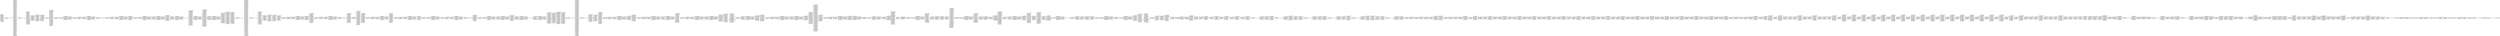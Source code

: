 digraph "graph.cfg.gv" {
	subgraph global {
		node [fontname=Courier fontsize=30.0 rank=same shape=box]
		block_0 [label="0: %00 = #0x1\l2: %01 = #0x40\l4: MSTORE(%01, %00)\l5: [NO_SSA] DUP1\l6: [NO_SSA] TIMESTAMP\l7: [NO_SSA] DUP2\l8: [NO_SSA] MSTORE\l9: [NO_SSA] PUSH1\lb: [NO_SSA] ADD\lc: [NO_SSA] DUP4\ld: [NO_SSA] DUP2\le: [NO_SSA] MSTORE\lf: [NO_SSA] PUSH1\l11: [NO_SSA] ADD\l12: [NO_SSA] PUSH1\l14: [NO_SSA] PUSH1\l16: [NO_SSA] DUP2\l17: [NO_SSA] GT\l18: [NO_SSA] ISZERO\l19: [NO_SSA] PUSH2\l1c: [NO_SSA] JUMPI\l"]
		block_1d [label="1d: [NO_SSA] PUSH2\l20: [NO_SSA] PUSH2\l23: [NO_SSA] JUMP\l"]
		block_24 [label="24: [NO_SSA] JUMPDEST\l"]
		block_25 [label="25: [NO_SSA] JUMPDEST\l26: [NO_SSA] DUP2\l27: [NO_SSA] MSTORE\l28: [NO_SSA] POP\l29: [NO_SSA] SWAP1\l2a: [NO_SSA] POP\l2b: [NO_SSA] PUSH1\l2d: [NO_SSA] PUSH1\l2f: [NO_SSA] CALLER\l30: [NO_SSA] PUSH20\l45: [NO_SSA] AND\l46: [NO_SSA] PUSH20\l5b: [NO_SSA] AND\l5c: [NO_SSA] DUP2\l5d: [NO_SSA] MSTORE\l5e: [NO_SSA] PUSH1\l60: [NO_SSA] ADD\l61: [NO_SSA] SWAP1\l62: [NO_SSA] DUP2\l63: [NO_SSA] MSTORE\l64: [NO_SSA] PUSH1\l66: [NO_SSA] ADD\l67: [NO_SSA] PUSH1\l69: [NO_SSA] SHA3\l6a: [NO_SSA] DUP2\l6b: [NO_SSA] SWAP1\l6c: [NO_SSA] DUP1\l6d: [NO_SSA] PUSH1\l6f: [NO_SSA] DUP2\l70: [NO_SSA] SLOAD\l71: [NO_SSA] ADD\l72: [NO_SSA] DUP1\l73: [NO_SSA] DUP3\l74: [NO_SSA] SSTORE\l75: [NO_SSA] DUP1\l76: [NO_SSA] SWAP2\l77: [NO_SSA] POP\l78: [NO_SSA] POP\l79: [NO_SSA] PUSH1\l7b: [NO_SSA] SWAP1\l7c: [NO_SSA] SUB\l7d: [NO_SSA] SWAP1\l7e: [NO_SSA] PUSH1\l80: [NO_SSA] MSTORE\l81: [NO_SSA] PUSH1\l83: [NO_SSA] PUSH1\l85: [NO_SSA] SHA3\l86: [NO_SSA] SWAP1\l87: [NO_SSA] PUSH1\l89: [NO_SSA] MUL\l8a: [NO_SSA] ADD\l8b: [NO_SSA] PUSH1\l8d: [NO_SSA] SWAP1\l8e: [NO_SSA] SWAP2\l8f: [NO_SSA] SWAP1\l90: [NO_SSA] SWAP2\l91: [NO_SSA] SWAP1\l92: [NO_SSA] SWAP2\l93: [NO_SSA] POP\l94: [NO_SSA] PUSH1\l96: [NO_SSA] DUP3\l97: [NO_SSA] ADD\l98: [NO_SSA] MLOAD\l99: [NO_SSA] DUP2\l9a: [NO_SSA] PUSH1\l9c: [NO_SSA] ADD\l9d: [NO_SSA] SSTORE\l9e: [NO_SSA] PUSH1\la0: [NO_SSA] DUP3\la1: [NO_SSA] ADD\la2: [NO_SSA] MLOAD\la3: [NO_SSA] DUP2\la4: [NO_SSA] PUSH1\la6: [NO_SSA] ADD\la7: [NO_SSA] SSTORE\la8: [NO_SSA] PUSH1\laa: [NO_SSA] DUP3\lab: [NO_SSA] ADD\lac: [NO_SSA] MLOAD\lad: [NO_SSA] DUP2\lae: [NO_SSA] PUSH1\lb0: [NO_SSA] ADD\lb1: [NO_SSA] PUSH1\lb3: [NO_SSA] PUSH2\lb6: [NO_SSA] EXP\lb7: [NO_SSA] DUP2\lb8: [NO_SSA] SLOAD\lb9: [NO_SSA] DUP2\lba: [NO_SSA] PUSH1\lbc: [NO_SSA] MUL\lbd: [NO_SSA] NOT\lbe: [NO_SSA] AND\lbf: [NO_SSA] SWAP1\lc0: [NO_SSA] DUP4\lc1: [NO_SSA] PUSH1\lc3: [NO_SSA] DUP2\lc4: [NO_SSA] GT\lc5: [NO_SSA] ISZERO\lc6: [NO_SSA] PUSH2\lc9: [NO_SSA] JUMPI\l"]
		block_ca [label="ca: [NO_SSA] PUSH2\lcd: [NO_SSA] PUSH2\ld0: [NO_SSA] JUMP\l"]
		block_d1 [label="d1: [NO_SSA] JUMPDEST\l"]
		block_d2 [label="d2: [NO_SSA] JUMPDEST\ld3: [NO_SSA] MUL\ld4: [NO_SSA] OR\ld5: [NO_SSA] SWAP1\ld6: [NO_SSA] SSTORE\ld7: [NO_SSA] POP\ld8: [NO_SSA] POP\ld9: [NO_SSA] POP\lda: [NO_SSA] PUSH1\ldc: [NO_SSA] PUSH1\lde: [NO_SSA] PUSH1\le0: [NO_SSA] SWAP1\le1: [NO_SSA] SLOAD\le2: [NO_SSA] SWAP1\le3: [NO_SSA] PUSH2\le6: [NO_SSA] EXP\le7: [NO_SSA] SWAP1\le8: [NO_SSA] DIV\le9: [NO_SSA] PUSH20\lfe: [NO_SSA] AND\lff: [NO_SSA] SWAP1\l100: [NO_SSA] POP\l101: [NO_SSA] PUSH2\l104: [NO_SSA] CALLER\l105: [NO_SSA] DUP5\l106: [NO_SSA] DUP4\l107: [NO_SSA] PUSH20\l11c: [NO_SSA] AND\l11d: [NO_SSA] PUSH2\l120: [NO_SSA] SWAP1\l121: [NO_SSA] SWAP3\l122: [NO_SSA] SWAP2\l123: [NO_SSA] SWAP1\l124: [NO_SSA] PUSH4\l129: [NO_SSA] AND\l12a: [NO_SSA] JUMP\l"]
		block_12b [label="12b: [NO_SSA] JUMPDEST\l12c: [NO_SSA] PUSH32\l14d: [NO_SSA] CALLER\l14e: [NO_SSA] TIMESTAMP\l14f: [NO_SSA] DUP6\l150: [NO_SSA] PUSH1\l152: [NO_SSA] MLOAD\l153: [NO_SSA] PUSH2\l156: [NO_SSA] SWAP4\l157: [NO_SSA] SWAP3\l158: [NO_SSA] SWAP2\l159: [NO_SSA] SWAP1\l15a: [NO_SSA] PUSH2\l15d: [NO_SSA] JUMP\l"]
		block_15e [label="15e: [NO_SSA] JUMPDEST\l15f: [NO_SSA] PUSH1\l161: [NO_SSA] MLOAD\l162: [NO_SSA] DUP1\l163: [NO_SSA] SWAP2\l164: [NO_SSA] SUB\l165: [NO_SSA] SWAP1\l166: [NO_SSA] LOG1\l167: [NO_SSA] POP\l168: [NO_SSA] POP\l169: [NO_SSA] PUSH1\l16b: [NO_SSA] DUP1\l16c: [NO_SSA] DUP2\l16d: [NO_SSA] SWAP1\l16e: [NO_SSA] SSTORE\l16f: [NO_SSA] POP\l170: [NO_SSA] POP\l171: [NO_SSA] JUMP\l"]
		block_172 [label="172: [NO_SSA] JUMPDEST\l173: [NO_SSA] PUSH1\l175: [NO_SSA] PUSH1\l177: [NO_SSA] MSTORE\l178: [NO_SSA] DUP2\l179: [NO_SSA] PUSH1\l17b: [NO_SSA] MSTORE\l17c: [NO_SSA] PUSH1\l17e: [NO_SSA] PUSH1\l180: [NO_SSA] SHA3\l181: [NO_SSA] DUP2\l182: [NO_SSA] DUP2\l183: [NO_SSA] SLOAD\l184: [NO_SSA] DUP2\l185: [NO_SSA] LT\l186: [NO_SSA] PUSH2\l189: [NO_SSA] JUMPI\l"]
		block_18a [label="18a: [NO_SSA] PUSH1\l18c: [NO_SSA] DUP1\l18d: [NO_SSA] REVERT\l"]
		block_18e [label="18e: [NO_SSA] JUMPDEST\l18f: [NO_SSA] SWAP1\l190: [NO_SSA] PUSH1\l192: [NO_SSA] MSTORE\l193: [NO_SSA] PUSH1\l195: [NO_SSA] PUSH1\l197: [NO_SSA] SHA3\l198: [NO_SSA] SWAP1\l199: [NO_SSA] PUSH1\l19b: [NO_SSA] MUL\l19c: [NO_SSA] ADD\l19d: [NO_SSA] PUSH1\l19f: [NO_SSA] SWAP2\l1a0: [NO_SSA] POP\l1a1: [NO_SSA] SWAP2\l1a2: [NO_SSA] POP\l1a3: [NO_SSA] POP\l1a4: [NO_SSA] DUP1\l1a5: [NO_SSA] PUSH1\l1a7: [NO_SSA] ADD\l1a8: [NO_SSA] SLOAD\l1a9: [NO_SSA] SWAP1\l1aa: [NO_SSA] DUP1\l1ab: [NO_SSA] PUSH1\l1ad: [NO_SSA] ADD\l1ae: [NO_SSA] SLOAD\l1af: [NO_SSA] SWAP1\l1b0: [NO_SSA] DUP1\l1b1: [NO_SSA] PUSH1\l1b3: [NO_SSA] ADD\l1b4: [NO_SSA] PUSH1\l1b6: [NO_SSA] SWAP1\l1b7: [NO_SSA] SLOAD\l1b8: [NO_SSA] SWAP1\l1b9: [NO_SSA] PUSH2\l1bc: [NO_SSA] EXP\l1bd: [NO_SSA] SWAP1\l1be: [NO_SSA] DIV\l1bf: [NO_SSA] PUSH1\l1c1: [NO_SSA] AND\l1c2: [NO_SSA] SWAP1\l1c3: [NO_SSA] POP\l1c4: [NO_SSA] DUP4\l1c5: [NO_SSA] JUMP\l"]
		block_1c6 [label="1c6: [NO_SSA] JUMPDEST\l1c7: [NO_SSA] PUSH2\l1ca: [NO_SSA] PUSH2\l1cd: [NO_SSA] JUMP\l"]
		block_1ce [label="1ce: [NO_SSA] JUMPDEST\l1cf: [NO_SSA] PUSH2\l1d2: [NO_SSA] JUMPI\l"]
		block_1d3 [label="1d3: [NO_SSA] PUSH1\l1d5: [NO_SSA] MLOAD\l1d6: [NO_SSA] PUSH32\l1f7: [NO_SSA] DUP2\l1f8: [NO_SSA] MSTORE\l1f9: [NO_SSA] PUSH1\l1fb: [NO_SSA] ADD\l1fc: [NO_SSA] PUSH2\l1ff: [NO_SSA] SWAP1\l200: [NO_SSA] PUSH2\l203: [NO_SSA] JUMP\l"]
		block_204 [label="204: [NO_SSA] JUMPDEST\l205: [NO_SSA] PUSH1\l207: [NO_SSA] MLOAD\l208: [NO_SSA] DUP1\l209: [NO_SSA] SWAP2\l20a: [NO_SSA] SUB\l20b: [NO_SSA] SWAP1\l20c: [NO_SSA] REVERT\l"]
		block_20d [label="20d: [NO_SSA] JUMPDEST\l20e: [NO_SSA] PUSH2\l211: [NO_SSA] PUSH2\l214: [NO_SSA] JUMP\l"]
		block_215 [label="215: [NO_SSA] JUMPDEST\l216: [NO_SSA] PUSH20\l22b: [NO_SSA] AND\l22c: [NO_SSA] PUSH2\l22f: [NO_SSA] PUSH2\l232: [NO_SSA] JUMP\l"]
		block_233 [label="233: [NO_SSA] JUMPDEST\l234: [NO_SSA] PUSH20\l249: [NO_SSA] AND\l24a: [NO_SSA] EQ\l24b: [NO_SSA] PUSH2\l24e: [NO_SSA] JUMPI\l"]
		block_24f [label="24f: [NO_SSA] PUSH1\l251: [NO_SSA] MLOAD\l252: [NO_SSA] PUSH32\l273: [NO_SSA] DUP2\l274: [NO_SSA] MSTORE\l275: [NO_SSA] PUSH1\l277: [NO_SSA] ADD\l278: [NO_SSA] PUSH2\l27b: [NO_SSA] SWAP1\l27c: [NO_SSA] PUSH2\l27f: [NO_SSA] JUMP\l"]
		block_280 [label="280: [NO_SSA] JUMPDEST\l281: [NO_SSA] PUSH1\l283: [NO_SSA] MLOAD\l284: [NO_SSA] DUP1\l285: [NO_SSA] SWAP2\l286: [NO_SSA] SUB\l287: [NO_SSA] SWAP1\l288: [NO_SSA] REVERT\l"]
		block_289 [label="289: [NO_SSA] JUMPDEST\l28a: [NO_SSA] PUSH2\l28d: [NO_SSA] PUSH2\l290: [NO_SSA] JUMP\l"]
		block_291 [label="291: [NO_SSA] JUMPDEST\l292: [NO_SSA] JUMP\l"]
		block_293 [label="293: [NO_SSA] JUMPDEST\l294: [NO_SSA] PUSH2\l297: [NO_SSA] PUSH2\l29a: [NO_SSA] JUMP\l"]
		block_29b [label="29b: [NO_SSA] JUMPDEST\l29c: [NO_SSA] PUSH20\l2b1: [NO_SSA] AND\l2b2: [NO_SSA] PUSH2\l2b5: [NO_SSA] PUSH2\l2b8: [NO_SSA] JUMP\l"]
		block_2b9 [label="2b9: [NO_SSA] JUMPDEST\l2ba: [NO_SSA] PUSH20\l2cf: [NO_SSA] AND\l2d0: [NO_SSA] EQ\l2d1: [NO_SSA] PUSH2\l2d4: [NO_SSA] JUMPI\l"]
		block_2d5 [label="2d5: [NO_SSA] PUSH1\l2d7: [NO_SSA] MLOAD\l2d8: [NO_SSA] PUSH32\l2f9: [NO_SSA] DUP2\l2fa: [NO_SSA] MSTORE\l2fb: [NO_SSA] PUSH1\l2fd: [NO_SSA] ADD\l2fe: [NO_SSA] PUSH2\l301: [NO_SSA] SWAP1\l302: [NO_SSA] PUSH2\l305: [NO_SSA] JUMP\l"]
		block_306 [label="306: [NO_SSA] JUMPDEST\l307: [NO_SSA] PUSH1\l309: [NO_SSA] MLOAD\l30a: [NO_SSA] DUP1\l30b: [NO_SSA] SWAP2\l30c: [NO_SSA] SUB\l30d: [NO_SSA] SWAP1\l30e: [NO_SSA] REVERT\l"]
		block_30f [label="30f: [NO_SSA] JUMPDEST\l310: [NO_SSA] DUP1\l311: [NO_SSA] PUSH1\l313: [NO_SSA] PUSH1\l315: [NO_SSA] ADD\l316: [NO_SSA] DUP2\l317: [NO_SSA] SWAP1\l318: [NO_SSA] SSTORE\l319: [NO_SSA] POP\l31a: [NO_SSA] POP\l31b: [NO_SSA] JUMP\l"]
		block_31c [label="31c: [NO_SSA] JUMPDEST\l31d: [NO_SSA] PUSH2\l320: [NO_SSA] PUSH2\l323: [NO_SSA] JUMP\l"]
		block_324 [label="324: [NO_SSA] JUMPDEST\l325: [NO_SSA] ISZERO\l326: [NO_SSA] PUSH2\l329: [NO_SSA] JUMPI\l"]
		block_32a [label="32a: [NO_SSA] PUSH1\l32c: [NO_SSA] MLOAD\l32d: [NO_SSA] PUSH32\l34e: [NO_SSA] DUP2\l34f: [NO_SSA] MSTORE\l350: [NO_SSA] PUSH1\l352: [NO_SSA] ADD\l353: [NO_SSA] PUSH2\l356: [NO_SSA] SWAP1\l357: [NO_SSA] PUSH2\l35a: [NO_SSA] JUMP\l"]
		block_35b [label="35b: [NO_SSA] JUMPDEST\l35c: [NO_SSA] PUSH1\l35e: [NO_SSA] MLOAD\l35f: [NO_SSA] DUP1\l360: [NO_SSA] SWAP2\l361: [NO_SSA] SUB\l362: [NO_SSA] SWAP1\l363: [NO_SSA] REVERT\l"]
		block_364 [label="364: [NO_SSA] JUMPDEST\l365: [NO_SSA] PUSH1\l367: [NO_SSA] PUSH1\l369: [NO_SSA] SLOAD\l36a: [NO_SSA] EQ\l36b: [NO_SSA] ISZERO\l36c: [NO_SSA] PUSH2\l36f: [NO_SSA] JUMPI\l"]
		block_370 [label="370: [NO_SSA] PUSH1\l372: [NO_SSA] MLOAD\l373: [NO_SSA] PUSH32\l394: [NO_SSA] DUP2\l395: [NO_SSA] MSTORE\l396: [NO_SSA] PUSH1\l398: [NO_SSA] ADD\l399: [NO_SSA] PUSH2\l39c: [NO_SSA] SWAP1\l39d: [NO_SSA] PUSH2\l3a0: [NO_SSA] JUMP\l"]
		block_3a1 [label="3a1: [NO_SSA] JUMPDEST\l3a2: [NO_SSA] PUSH1\l3a4: [NO_SSA] MLOAD\l3a5: [NO_SSA] DUP1\l3a6: [NO_SSA] SWAP2\l3a7: [NO_SSA] SUB\l3a8: [NO_SSA] SWAP1\l3a9: [NO_SSA] REVERT\l"]
		block_3aa [label="3aa: [NO_SSA] JUMPDEST\l3ab: [NO_SSA] PUSH1\l3ad: [NO_SSA] PUSH1\l3af: [NO_SSA] DUP2\l3b0: [NO_SSA] SWAP1\l3b1: [NO_SSA] SSTORE\l3b2: [NO_SSA] POP\l3b3: [NO_SSA] PUSH1\l3b5: [NO_SSA] PUSH1\l3b7: [NO_SSA] PUSH1\l3b9: [NO_SSA] ADD\l3ba: [NO_SSA] SLOAD\l3bb: [NO_SSA] GT\l3bc: [NO_SSA] ISZERO\l3bd: [NO_SSA] PUSH2\l3c0: [NO_SSA] JUMPI\l"]
		block_3c1 [label="3c1: [NO_SSA] PUSH1\l3c3: [NO_SSA] PUSH1\l3c5: [NO_SSA] ADD\l3c6: [NO_SSA] SLOAD\l3c7: [NO_SSA] CALLVALUE\l3c8: [NO_SSA] LT\l3c9: [NO_SSA] ISZERO\l3ca: [NO_SSA] PUSH2\l3cd: [NO_SSA] JUMPI\l"]
		block_3ce [label="3ce: [NO_SSA] PUSH1\l3d0: [NO_SSA] MLOAD\l3d1: [NO_SSA] PUSH32\l3f2: [NO_SSA] DUP2\l3f3: [NO_SSA] MSTORE\l3f4: [NO_SSA] PUSH1\l3f6: [NO_SSA] ADD\l3f7: [NO_SSA] PUSH2\l3fa: [NO_SSA] SWAP1\l3fb: [NO_SSA] PUSH2\l3fe: [NO_SSA] JUMP\l"]
		block_3ff [label="3ff: [NO_SSA] JUMPDEST\l400: [NO_SSA] PUSH1\l402: [NO_SSA] MLOAD\l403: [NO_SSA] DUP1\l404: [NO_SSA] SWAP2\l405: [NO_SSA] SUB\l406: [NO_SSA] SWAP1\l407: [NO_SSA] REVERT\l"]
		block_408 [label="408: [NO_SSA] JUMPDEST\l"]
		block_409 [label="409: [NO_SSA] JUMPDEST\l40a: [NO_SSA] PUSH1\l40c: [NO_SSA] PUSH1\l40e: [NO_SSA] CALLER\l40f: [NO_SSA] PUSH20\l424: [NO_SSA] AND\l425: [NO_SSA] PUSH20\l43a: [NO_SSA] AND\l43b: [NO_SSA] DUP2\l43c: [NO_SSA] MSTORE\l43d: [NO_SSA] PUSH1\l43f: [NO_SSA] ADD\l440: [NO_SSA] SWAP1\l441: [NO_SSA] DUP2\l442: [NO_SSA] MSTORE\l443: [NO_SSA] PUSH1\l445: [NO_SSA] ADD\l446: [NO_SSA] PUSH1\l448: [NO_SSA] SHA3\l449: [NO_SSA] SLOAD\l44a: [NO_SSA] PUSH1\l44c: [NO_SSA] PUSH1\l44e: [NO_SSA] CALLER\l44f: [NO_SSA] PUSH20\l464: [NO_SSA] AND\l465: [NO_SSA] PUSH20\l47a: [NO_SSA] AND\l47b: [NO_SSA] DUP2\l47c: [NO_SSA] MSTORE\l47d: [NO_SSA] PUSH1\l47f: [NO_SSA] ADD\l480: [NO_SSA] SWAP1\l481: [NO_SSA] DUP2\l482: [NO_SSA] MSTORE\l483: [NO_SSA] PUSH1\l485: [NO_SSA] ADD\l486: [NO_SSA] PUSH1\l488: [NO_SSA] SHA3\l489: [NO_SSA] SLOAD\l48a: [NO_SSA] LT\l48b: [NO_SSA] PUSH2\l48e: [NO_SSA] JUMPI\l"]
		block_48f [label="48f: [NO_SSA] PUSH1\l491: [NO_SSA] MLOAD\l492: [NO_SSA] PUSH32\l4b3: [NO_SSA] DUP2\l4b4: [NO_SSA] MSTORE\l4b5: [NO_SSA] PUSH1\l4b7: [NO_SSA] ADD\l4b8: [NO_SSA] PUSH2\l4bb: [NO_SSA] SWAP1\l4bc: [NO_SSA] PUSH2\l4bf: [NO_SSA] JUMP\l"]
		block_4c0 [label="4c0: [NO_SSA] JUMPDEST\l4c1: [NO_SSA] PUSH1\l4c3: [NO_SSA] MLOAD\l4c4: [NO_SSA] DUP1\l4c5: [NO_SSA] SWAP2\l4c6: [NO_SSA] SUB\l4c7: [NO_SSA] SWAP1\l4c8: [NO_SSA] REVERT\l"]
		block_4c9 [label="4c9: [NO_SSA] JUMPDEST\l4ca: [NO_SSA] PUSH1\l4cc: [NO_SSA] PUSH2\l4cf: [NO_SSA] PUSH1\l4d1: [NO_SSA] PUSH1\l4d3: [NO_SSA] CALLER\l4d4: [NO_SSA] PUSH20\l4e9: [NO_SSA] AND\l4ea: [NO_SSA] PUSH20\l4ff: [NO_SSA] AND\l500: [NO_SSA] DUP2\l501: [NO_SSA] MSTORE\l502: [NO_SSA] PUSH1\l504: [NO_SSA] ADD\l505: [NO_SSA] SWAP1\l506: [NO_SSA] DUP2\l507: [NO_SSA] MSTORE\l508: [NO_SSA] PUSH1\l50a: [NO_SSA] ADD\l50b: [NO_SSA] PUSH1\l50d: [NO_SSA] SHA3\l50e: [NO_SSA] SLOAD\l50f: [NO_SSA] PUSH1\l511: [NO_SSA] PUSH1\l513: [NO_SSA] CALLER\l514: [NO_SSA] PUSH20\l529: [NO_SSA] AND\l52a: [NO_SSA] PUSH20\l53f: [NO_SSA] AND\l540: [NO_SSA] DUP2\l541: [NO_SSA] MSTORE\l542: [NO_SSA] PUSH1\l544: [NO_SSA] ADD\l545: [NO_SSA] SWAP1\l546: [NO_SSA] DUP2\l547: [NO_SSA] MSTORE\l548: [NO_SSA] PUSH1\l54a: [NO_SSA] ADD\l54b: [NO_SSA] PUSH1\l54d: [NO_SSA] SHA3\l54e: [NO_SSA] SLOAD\l54f: [NO_SSA] PUSH2\l552: [NO_SSA] SWAP1\l553: [NO_SSA] SWAP2\l554: [NO_SSA] SWAP1\l555: [NO_SSA] PUSH4\l55a: [NO_SSA] AND\l55b: [NO_SSA] JUMP\l"]
		block_55c [label="55c: [NO_SSA] JUMPDEST\l55d: [NO_SSA] SWAP1\l55e: [NO_SSA] POP\l55f: [NO_SSA] DUP1\l560: [NO_SSA] PUSH1\l562: [NO_SSA] SLOAD\l563: [NO_SSA] LT\l564: [NO_SSA] ISZERO\l565: [NO_SSA] PUSH2\l568: [NO_SSA] JUMPI\l"]
		block_569 [label="569: [NO_SSA] PUSH1\l56b: [NO_SSA] MLOAD\l56c: [NO_SSA] PUSH32\l58d: [NO_SSA] DUP2\l58e: [NO_SSA] MSTORE\l58f: [NO_SSA] PUSH1\l591: [NO_SSA] ADD\l592: [NO_SSA] PUSH2\l595: [NO_SSA] SWAP1\l596: [NO_SSA] PUSH2\l599: [NO_SSA] JUMP\l"]
		block_59a [label="59a: [NO_SSA] JUMPDEST\l59b: [NO_SSA] PUSH1\l59d: [NO_SSA] MLOAD\l59e: [NO_SSA] DUP1\l59f: [NO_SSA] SWAP2\l5a0: [NO_SSA] SUB\l5a1: [NO_SSA] SWAP1\l5a2: [NO_SSA] REVERT\l"]
		block_5a3 [label="5a3: [NO_SSA] JUMPDEST\l5a4: [NO_SSA] PUSH2\l5a7: [NO_SSA] DUP2\l5a8: [NO_SSA] PUSH1\l5aa: [NO_SSA] PUSH1\l5ac: [NO_SSA] CALLER\l5ad: [NO_SSA] PUSH20\l5c2: [NO_SSA] AND\l5c3: [NO_SSA] PUSH20\l5d8: [NO_SSA] AND\l5d9: [NO_SSA] DUP2\l5da: [NO_SSA] MSTORE\l5db: [NO_SSA] PUSH1\l5dd: [NO_SSA] ADD\l5de: [NO_SSA] SWAP1\l5df: [NO_SSA] DUP2\l5e0: [NO_SSA] MSTORE\l5e1: [NO_SSA] PUSH1\l5e3: [NO_SSA] ADD\l5e4: [NO_SSA] PUSH1\l5e6: [NO_SSA] SHA3\l5e7: [NO_SSA] SLOAD\l5e8: [NO_SSA] PUSH2\l5eb: [NO_SSA] SWAP1\l5ec: [NO_SSA] SWAP2\l5ed: [NO_SSA] SWAP1\l5ee: [NO_SSA] PUSH4\l5f3: [NO_SSA] AND\l5f4: [NO_SSA] JUMP\l"]
		block_5f5 [label="5f5: [NO_SSA] JUMPDEST\l5f6: [NO_SSA] PUSH1\l5f8: [NO_SSA] PUSH1\l5fa: [NO_SSA] CALLER\l5fb: [NO_SSA] PUSH20\l610: [NO_SSA] AND\l611: [NO_SSA] PUSH20\l626: [NO_SSA] AND\l627: [NO_SSA] DUP2\l628: [NO_SSA] MSTORE\l629: [NO_SSA] PUSH1\l62b: [NO_SSA] ADD\l62c: [NO_SSA] SWAP1\l62d: [NO_SSA] DUP2\l62e: [NO_SSA] MSTORE\l62f: [NO_SSA] PUSH1\l631: [NO_SSA] ADD\l632: [NO_SSA] PUSH1\l634: [NO_SSA] SHA3\l635: [NO_SSA] DUP2\l636: [NO_SSA] SWAP1\l637: [NO_SSA] SSTORE\l638: [NO_SSA] POP\l639: [NO_SSA] PUSH2\l63c: [NO_SSA] DUP2\l63d: [NO_SSA] PUSH1\l63f: [NO_SSA] SLOAD\l640: [NO_SSA] PUSH2\l643: [NO_SSA] SWAP1\l644: [NO_SSA] SWAP2\l645: [NO_SSA] SWAP1\l646: [NO_SSA] PUSH4\l64b: [NO_SSA] AND\l64c: [NO_SSA] JUMP\l"]
		block_64d [label="64d: [NO_SSA] JUMPDEST\l64e: [NO_SSA] PUSH1\l650: [NO_SSA] DUP2\l651: [NO_SSA] SWAP1\l652: [NO_SSA] SSTORE\l653: [NO_SSA] POP\l654: [NO_SSA] PUSH1\l656: [NO_SSA] PUSH1\l658: [NO_SSA] MLOAD\l659: [NO_SSA] DUP1\l65a: [NO_SSA] PUSH1\l65c: [NO_SSA] ADD\l65d: [NO_SSA] PUSH1\l65f: [NO_SSA] MSTORE\l660: [NO_SSA] DUP1\l661: [NO_SSA] TIMESTAMP\l662: [NO_SSA] DUP2\l663: [NO_SSA] MSTORE\l664: [NO_SSA] PUSH1\l666: [NO_SSA] ADD\l667: [NO_SSA] DUP4\l668: [NO_SSA] DUP2\l669: [NO_SSA] MSTORE\l66a: [NO_SSA] PUSH1\l66c: [NO_SSA] ADD\l66d: [NO_SSA] PUSH1\l66f: [NO_SSA] DUP1\l670: [NO_SSA] DUP2\l671: [NO_SSA] GT\l672: [NO_SSA] ISZERO\l673: [NO_SSA] PUSH2\l676: [NO_SSA] JUMPI\l"]
		block_677 [label="677: [NO_SSA] PUSH2\l67a: [NO_SSA] PUSH2\l67d: [NO_SSA] JUMP\l"]
		block_67e [label="67e: [NO_SSA] JUMPDEST\l"]
		block_67f [label="67f: [NO_SSA] JUMPDEST\l680: [NO_SSA] DUP2\l681: [NO_SSA] MSTORE\l682: [NO_SSA] POP\l683: [NO_SSA] SWAP1\l684: [NO_SSA] POP\l685: [NO_SSA] PUSH1\l687: [NO_SSA] PUSH1\l689: [NO_SSA] CALLER\l68a: [NO_SSA] PUSH20\l69f: [NO_SSA] AND\l6a0: [NO_SSA] PUSH20\l6b5: [NO_SSA] AND\l6b6: [NO_SSA] DUP2\l6b7: [NO_SSA] MSTORE\l6b8: [NO_SSA] PUSH1\l6ba: [NO_SSA] ADD\l6bb: [NO_SSA] SWAP1\l6bc: [NO_SSA] DUP2\l6bd: [NO_SSA] MSTORE\l6be: [NO_SSA] PUSH1\l6c0: [NO_SSA] ADD\l6c1: [NO_SSA] PUSH1\l6c3: [NO_SSA] SHA3\l6c4: [NO_SSA] DUP2\l6c5: [NO_SSA] SWAP1\l6c6: [NO_SSA] DUP1\l6c7: [NO_SSA] PUSH1\l6c9: [NO_SSA] DUP2\l6ca: [NO_SSA] SLOAD\l6cb: [NO_SSA] ADD\l6cc: [NO_SSA] DUP1\l6cd: [NO_SSA] DUP3\l6ce: [NO_SSA] SSTORE\l6cf: [NO_SSA] DUP1\l6d0: [NO_SSA] SWAP2\l6d1: [NO_SSA] POP\l6d2: [NO_SSA] POP\l6d3: [NO_SSA] PUSH1\l6d5: [NO_SSA] SWAP1\l6d6: [NO_SSA] SUB\l6d7: [NO_SSA] SWAP1\l6d8: [NO_SSA] PUSH1\l6da: [NO_SSA] MSTORE\l6db: [NO_SSA] PUSH1\l6dd: [NO_SSA] PUSH1\l6df: [NO_SSA] SHA3\l6e0: [NO_SSA] SWAP1\l6e1: [NO_SSA] PUSH1\l6e3: [NO_SSA] MUL\l6e4: [NO_SSA] ADD\l6e5: [NO_SSA] PUSH1\l6e7: [NO_SSA] SWAP1\l6e8: [NO_SSA] SWAP2\l6e9: [NO_SSA] SWAP1\l6ea: [NO_SSA] SWAP2\l6eb: [NO_SSA] SWAP1\l6ec: [NO_SSA] SWAP2\l6ed: [NO_SSA] POP\l6ee: [NO_SSA] PUSH1\l6f0: [NO_SSA] DUP3\l6f1: [NO_SSA] ADD\l6f2: [NO_SSA] MLOAD\l6f3: [NO_SSA] DUP2\l6f4: [NO_SSA] PUSH1\l6f6: [NO_SSA] ADD\l6f7: [NO_SSA] SSTORE\l6f8: [NO_SSA] PUSH1\l6fa: [NO_SSA] DUP3\l6fb: [NO_SSA] ADD\l6fc: [NO_SSA] MLOAD\l6fd: [NO_SSA] DUP2\l6fe: [NO_SSA] PUSH1\l700: [NO_SSA] ADD\l701: [NO_SSA] SSTORE\l702: [NO_SSA] PUSH1\l704: [NO_SSA] DUP3\l705: [NO_SSA] ADD\l706: [NO_SSA] MLOAD\l707: [NO_SSA] DUP2\l708: [NO_SSA] PUSH1\l70a: [NO_SSA] ADD\l70b: [NO_SSA] PUSH1\l70d: [NO_SSA] PUSH2\l710: [NO_SSA] EXP\l711: [NO_SSA] DUP2\l712: [NO_SSA] SLOAD\l713: [NO_SSA] DUP2\l714: [NO_SSA] PUSH1\l716: [NO_SSA] MUL\l717: [NO_SSA] NOT\l718: [NO_SSA] AND\l719: [NO_SSA] SWAP1\l71a: [NO_SSA] DUP4\l71b: [NO_SSA] PUSH1\l71d: [NO_SSA] DUP2\l71e: [NO_SSA] GT\l71f: [NO_SSA] ISZERO\l720: [NO_SSA] PUSH2\l723: [NO_SSA] JUMPI\l"]
		block_724 [label="724: [NO_SSA] PUSH2\l727: [NO_SSA] PUSH2\l72a: [NO_SSA] JUMP\l"]
		block_72b [label="72b: [NO_SSA] JUMPDEST\l"]
		block_72c [label="72c: [NO_SSA] JUMPDEST\l72d: [NO_SSA] MUL\l72e: [NO_SSA] OR\l72f: [NO_SSA] SWAP1\l730: [NO_SSA] SSTORE\l731: [NO_SSA] POP\l732: [NO_SSA] POP\l733: [NO_SSA] POP\l734: [NO_SSA] PUSH1\l736: [NO_SSA] PUSH1\l738: [NO_SSA] PUSH1\l73a: [NO_SSA] SWAP1\l73b: [NO_SSA] SLOAD\l73c: [NO_SSA] SWAP1\l73d: [NO_SSA] PUSH2\l740: [NO_SSA] EXP\l741: [NO_SSA] SWAP1\l742: [NO_SSA] DIV\l743: [NO_SSA] PUSH20\l758: [NO_SSA] AND\l759: [NO_SSA] SWAP1\l75a: [NO_SSA] POP\l75b: [NO_SSA] PUSH2\l75e: [NO_SSA] CALLER\l75f: [NO_SSA] DUP5\l760: [NO_SSA] DUP4\l761: [NO_SSA] PUSH20\l776: [NO_SSA] AND\l777: [NO_SSA] PUSH2\l77a: [NO_SSA] SWAP1\l77b: [NO_SSA] SWAP3\l77c: [NO_SSA] SWAP2\l77d: [NO_SSA] SWAP1\l77e: [NO_SSA] PUSH4\l783: [NO_SSA] AND\l784: [NO_SSA] JUMP\l"]
		block_785 [label="785: [NO_SSA] JUMPDEST\l786: [NO_SSA] PUSH32\l7a7: [NO_SSA] CALLER\l7a8: [NO_SSA] TIMESTAMP\l7a9: [NO_SSA] DUP6\l7aa: [NO_SSA] PUSH1\l7ac: [NO_SSA] MLOAD\l7ad: [NO_SSA] PUSH2\l7b0: [NO_SSA] SWAP4\l7b1: [NO_SSA] SWAP3\l7b2: [NO_SSA] SWAP2\l7b3: [NO_SSA] SWAP1\l7b4: [NO_SSA] PUSH2\l7b7: [NO_SSA] JUMP\l"]
		block_7b8 [label="7b8: [NO_SSA] JUMPDEST\l7b9: [NO_SSA] PUSH1\l7bb: [NO_SSA] MLOAD\l7bc: [NO_SSA] DUP1\l7bd: [NO_SSA] SWAP2\l7be: [NO_SSA] SUB\l7bf: [NO_SSA] SWAP1\l7c0: [NO_SSA] LOG1\l7c1: [NO_SSA] POP\l7c2: [NO_SSA] POP\l7c3: [NO_SSA] POP\l7c4: [NO_SSA] PUSH1\l7c6: [NO_SSA] DUP1\l7c7: [NO_SSA] DUP2\l7c8: [NO_SSA] SWAP1\l7c9: [NO_SSA] SSTORE\l7ca: [NO_SSA] POP\l7cb: [NO_SSA] JUMP\l"]
		block_7cc [label="7cc: [NO_SSA] JUMPDEST\l7cd: [NO_SSA] PUSH1\l7cf: [NO_SSA] DUP1\l7d0: [NO_SSA] PUSH1\l7d2: [NO_SSA] SWAP1\l7d3: [NO_SSA] SLOAD\l7d4: [NO_SSA] SWAP1\l7d5: [NO_SSA] PUSH2\l7d8: [NO_SSA] EXP\l7d9: [NO_SSA] SWAP1\l7da: [NO_SSA] DIV\l7db: [NO_SSA] PUSH1\l7dd: [NO_SSA] AND\l7de: [NO_SSA] SWAP1\l7df: [NO_SSA] POP\l7e0: [NO_SSA] SWAP1\l7e1: [NO_SSA] JUMP\l"]
		block_7e2 [label="7e2: [NO_SSA] JUMPDEST\l7e3: [NO_SSA] PUSH1\l7e5: [NO_SSA] PUSH1\l7e7: [NO_SSA] SWAP1\l7e8: [NO_SSA] SLOAD\l7e9: [NO_SSA] SWAP1\l7ea: [NO_SSA] PUSH2\l7ed: [NO_SSA] EXP\l7ee: [NO_SSA] SWAP1\l7ef: [NO_SSA] DIV\l7f0: [NO_SSA] PUSH20\l805: [NO_SSA] AND\l806: [NO_SSA] DUP2\l807: [NO_SSA] JUMP\l"]
		block_808 [label="808: [NO_SSA] JUMPDEST\l809: [NO_SSA] PUSH2\l80c: [NO_SSA] PUSH2\l80f: [NO_SSA] JUMP\l"]
		block_810 [label="810: [NO_SSA] JUMPDEST\l811: [NO_SSA] PUSH20\l826: [NO_SSA] AND\l827: [NO_SSA] PUSH2\l82a: [NO_SSA] PUSH2\l82d: [NO_SSA] JUMP\l"]
		block_82e [label="82e: [NO_SSA] JUMPDEST\l82f: [NO_SSA] PUSH20\l844: [NO_SSA] AND\l845: [NO_SSA] EQ\l846: [NO_SSA] PUSH2\l849: [NO_SSA] JUMPI\l"]
		block_84a [label="84a: [NO_SSA] PUSH1\l84c: [NO_SSA] MLOAD\l84d: [NO_SSA] PUSH32\l86e: [NO_SSA] DUP2\l86f: [NO_SSA] MSTORE\l870: [NO_SSA] PUSH1\l872: [NO_SSA] ADD\l873: [NO_SSA] PUSH2\l876: [NO_SSA] SWAP1\l877: [NO_SSA] PUSH2\l87a: [NO_SSA] JUMP\l"]
		block_87b [label="87b: [NO_SSA] JUMPDEST\l87c: [NO_SSA] PUSH1\l87e: [NO_SSA] MLOAD\l87f: [NO_SSA] DUP1\l880: [NO_SSA] SWAP2\l881: [NO_SSA] SUB\l882: [NO_SSA] SWAP1\l883: [NO_SSA] REVERT\l"]
		block_884 [label="884: [NO_SSA] JUMPDEST\l885: [NO_SSA] DUP1\l886: [NO_SSA] PUSH1\l888: [NO_SSA] DUP1\l889: [NO_SSA] ADD\l88a: [NO_SSA] DUP2\l88b: [NO_SSA] SWAP1\l88c: [NO_SSA] SSTORE\l88d: [NO_SSA] POP\l88e: [NO_SSA] POP\l88f: [NO_SSA] JUMP\l"]
		block_890 [label="890: [NO_SSA] JUMPDEST\l891: [NO_SSA] PUSH1\l893: [NO_SSA] PUSH1\l895: [NO_SSA] PUSH1\l897: [NO_SSA] DUP4\l898: [NO_SSA] PUSH20\l8ad: [NO_SSA] AND\l8ae: [NO_SSA] PUSH20\l8c3: [NO_SSA] AND\l8c4: [NO_SSA] DUP2\l8c5: [NO_SSA] MSTORE\l8c6: [NO_SSA] PUSH1\l8c8: [NO_SSA] ADD\l8c9: [NO_SSA] SWAP1\l8ca: [NO_SSA] DUP2\l8cb: [NO_SSA] MSTORE\l8cc: [NO_SSA] PUSH1\l8ce: [NO_SSA] ADD\l8cf: [NO_SSA] PUSH1\l8d1: [NO_SSA] SHA3\l8d2: [NO_SSA] SLOAD\l8d3: [NO_SSA] SWAP1\l8d4: [NO_SSA] POP\l8d5: [NO_SSA] SWAP2\l8d6: [NO_SSA] SWAP1\l8d7: [NO_SSA] POP\l8d8: [NO_SSA] JUMP\l"]
		block_8d9 [label="8d9: [NO_SSA] JUMPDEST\l8da: [NO_SSA] PUSH2\l8dd: [NO_SSA] PUSH2\l8e0: [NO_SSA] JUMP\l"]
		block_8e1 [label="8e1: [NO_SSA] JUMPDEST\l8e2: [NO_SSA] PUSH20\l8f7: [NO_SSA] AND\l8f8: [NO_SSA] PUSH2\l8fb: [NO_SSA] PUSH2\l8fe: [NO_SSA] JUMP\l"]
		block_8ff [label="8ff: [NO_SSA] JUMPDEST\l900: [NO_SSA] PUSH20\l915: [NO_SSA] AND\l916: [NO_SSA] EQ\l917: [NO_SSA] PUSH2\l91a: [NO_SSA] JUMPI\l"]
		block_91b [label="91b: [NO_SSA] PUSH1\l91d: [NO_SSA] MLOAD\l91e: [NO_SSA] PUSH32\l93f: [NO_SSA] DUP2\l940: [NO_SSA] MSTORE\l941: [NO_SSA] PUSH1\l943: [NO_SSA] ADD\l944: [NO_SSA] PUSH2\l947: [NO_SSA] SWAP1\l948: [NO_SSA] PUSH2\l94b: [NO_SSA] JUMP\l"]
		block_94c [label="94c: [NO_SSA] JUMPDEST\l94d: [NO_SSA] PUSH1\l94f: [NO_SSA] MLOAD\l950: [NO_SSA] DUP1\l951: [NO_SSA] SWAP2\l952: [NO_SSA] SUB\l953: [NO_SSA] SWAP1\l954: [NO_SSA] REVERT\l"]
		block_955 [label="955: [NO_SSA] JUMPDEST\l956: [NO_SSA] PUSH2\l959: [NO_SSA] PUSH1\l95b: [NO_SSA] PUSH2\l95e: [NO_SSA] JUMP\l"]
		block_95f [label="95f: [NO_SSA] JUMPDEST\l960: [NO_SSA] JUMP\l"]
		block_961 [label="961: [NO_SSA] JUMPDEST\l962: [NO_SSA] PUSH1\l964: [NO_SSA] PUSH1\l966: [NO_SSA] PUSH1\l968: [NO_SSA] DUP4\l969: [NO_SSA] PUSH20\l97e: [NO_SSA] AND\l97f: [NO_SSA] PUSH20\l994: [NO_SSA] AND\l995: [NO_SSA] DUP2\l996: [NO_SSA] MSTORE\l997: [NO_SSA] PUSH1\l999: [NO_SSA] ADD\l99a: [NO_SSA] SWAP1\l99b: [NO_SSA] DUP2\l99c: [NO_SSA] MSTORE\l99d: [NO_SSA] PUSH1\l99f: [NO_SSA] ADD\l9a0: [NO_SSA] PUSH1\l9a2: [NO_SSA] SHA3\l9a3: [NO_SSA] SLOAD\l9a4: [NO_SSA] SWAP1\l9a5: [NO_SSA] POP\l9a6: [NO_SSA] SWAP2\l9a7: [NO_SSA] SWAP1\l9a8: [NO_SSA] POP\l9a9: [NO_SSA] JUMP\l"]
		block_9aa [label="9aa: [NO_SSA] JUMPDEST\l9ab: [NO_SSA] PUSH1\l9ad: [NO_SSA] SLOAD\l9ae: [NO_SSA] DUP2\l9af: [NO_SSA] JUMP\l"]
		block_9b0 [label="9b0: [NO_SSA] JUMPDEST\l9b1: [NO_SSA] PUSH1\l9b3: [NO_SSA] DUP1\l9b4: [NO_SSA] PUSH1\l9b6: [NO_SSA] ADD\l9b7: [NO_SSA] SLOAD\l9b8: [NO_SSA] SWAP1\l9b9: [NO_SSA] DUP1\l9ba: [NO_SSA] PUSH1\l9bc: [NO_SSA] ADD\l9bd: [NO_SSA] SLOAD\l9be: [NO_SSA] SWAP1\l9bf: [NO_SSA] DUP1\l9c0: [NO_SSA] PUSH1\l9c2: [NO_SSA] ADD\l9c3: [NO_SSA] SLOAD\l9c4: [NO_SSA] SWAP1\l9c5: [NO_SSA] DUP1\l9c6: [NO_SSA] PUSH1\l9c8: [NO_SSA] ADD\l9c9: [NO_SSA] SLOAD\l9ca: [NO_SSA] SWAP1\l9cb: [NO_SSA] DUP1\l9cc: [NO_SSA] PUSH1\l9ce: [NO_SSA] ADD\l9cf: [NO_SSA] PUSH1\l9d1: [NO_SSA] SWAP1\l9d2: [NO_SSA] SLOAD\l9d3: [NO_SSA] SWAP1\l9d4: [NO_SSA] PUSH2\l9d7: [NO_SSA] EXP\l9d8: [NO_SSA] SWAP1\l9d9: [NO_SSA] DIV\l9da: [NO_SSA] PUSH8\l9e3: [NO_SSA] AND\l9e4: [NO_SSA] SWAP1\l9e5: [NO_SSA] POP\l9e6: [NO_SSA] DUP6\l9e7: [NO_SSA] JUMP\l"]
		block_9e8 [label="9e8: [NO_SSA] JUMPDEST\l9e9: [NO_SSA] PUSH1\l9eb: [NO_SSA] PUSH1\l9ed: [NO_SSA] PUSH1\l9ef: [NO_SSA] DUP4\l9f0: [NO_SSA] PUSH20\la05: [NO_SSA] AND\la06: [NO_SSA] PUSH20\la1b: [NO_SSA] AND\la1c: [NO_SSA] DUP2\la1d: [NO_SSA] MSTORE\la1e: [NO_SSA] PUSH1\la20: [NO_SSA] ADD\la21: [NO_SSA] SWAP1\la22: [NO_SSA] DUP2\la23: [NO_SSA] MSTORE\la24: [NO_SSA] PUSH1\la26: [NO_SSA] ADD\la27: [NO_SSA] PUSH1\la29: [NO_SSA] SHA3\la2a: [NO_SSA] SLOAD\la2b: [NO_SSA] SWAP1\la2c: [NO_SSA] POP\la2d: [NO_SSA] SWAP2\la2e: [NO_SSA] SWAP1\la2f: [NO_SSA] POP\la30: [NO_SSA] JUMP\l"]
		block_a31 [label="a31: [NO_SSA] JUMPDEST\la32: [NO_SSA] PUSH2\la35: [NO_SSA] PUSH2\la38: [NO_SSA] JUMP\l"]
		block_a39 [label="a39: [NO_SSA] JUMPDEST\la3a: [NO_SSA] PUSH20\la4f: [NO_SSA] AND\la50: [NO_SSA] PUSH2\la53: [NO_SSA] PUSH2\la56: [NO_SSA] JUMP\l"]
		block_a57 [label="a57: [NO_SSA] JUMPDEST\la58: [NO_SSA] PUSH20\la6d: [NO_SSA] AND\la6e: [NO_SSA] EQ\la6f: [NO_SSA] PUSH2\la72: [NO_SSA] JUMPI\l"]
		block_a73 [label="a73: [NO_SSA] PUSH1\la75: [NO_SSA] MLOAD\la76: [NO_SSA] PUSH32\la97: [NO_SSA] DUP2\la98: [NO_SSA] MSTORE\la99: [NO_SSA] PUSH1\la9b: [NO_SSA] ADD\la9c: [NO_SSA] PUSH2\la9f: [NO_SSA] SWAP1\laa0: [NO_SSA] PUSH2\laa3: [NO_SSA] JUMP\l"]
		block_aa4 [label="aa4: [NO_SSA] JUMPDEST\laa5: [NO_SSA] PUSH1\laa7: [NO_SSA] MLOAD\laa8: [NO_SSA] DUP1\laa9: [NO_SSA] SWAP2\laaa: [NO_SSA] SUB\laab: [NO_SSA] SWAP1\laac: [NO_SSA] REVERT\l"]
		block_aad [label="aad: [NO_SSA] JUMPDEST\laae: [NO_SSA] DUP1\laaf: [NO_SSA] PUSH1\lab1: [NO_SSA] PUSH1\lab3: [NO_SSA] DUP5\lab4: [NO_SSA] PUSH20\lac9: [NO_SSA] AND\laca: [NO_SSA] PUSH20\ladf: [NO_SSA] AND\lae0: [NO_SSA] DUP2\lae1: [NO_SSA] MSTORE\lae2: [NO_SSA] PUSH1\lae4: [NO_SSA] ADD\lae5: [NO_SSA] SWAP1\lae6: [NO_SSA] DUP2\lae7: [NO_SSA] MSTORE\lae8: [NO_SSA] PUSH1\laea: [NO_SSA] ADD\laeb: [NO_SSA] PUSH1\laed: [NO_SSA] SHA3\laee: [NO_SSA] DUP2\laef: [NO_SSA] SWAP1\laf0: [NO_SSA] SSTORE\laf1: [NO_SSA] POP\laf2: [NO_SSA] POP\laf3: [NO_SSA] POP\laf4: [NO_SSA] JUMP\l"]
		block_af5 [label="af5: [NO_SSA] JUMPDEST\laf6: [NO_SSA] PUSH2\laf9: [NO_SSA] PUSH2\lafc: [NO_SSA] JUMP\l"]
		block_afd [label="afd: [NO_SSA] JUMPDEST\lafe: [NO_SSA] PUSH20\lb13: [NO_SSA] AND\lb14: [NO_SSA] PUSH2\lb17: [NO_SSA] PUSH2\lb1a: [NO_SSA] JUMP\l"]
		block_b1b [label="b1b: [NO_SSA] JUMPDEST\lb1c: [NO_SSA] PUSH20\lb31: [NO_SSA] AND\lb32: [NO_SSA] EQ\lb33: [NO_SSA] PUSH2\lb36: [NO_SSA] JUMPI\l"]
		block_b37 [label="b37: [NO_SSA] PUSH1\lb39: [NO_SSA] MLOAD\lb3a: [NO_SSA] PUSH32\lb5b: [NO_SSA] DUP2\lb5c: [NO_SSA] MSTORE\lb5d: [NO_SSA] PUSH1\lb5f: [NO_SSA] ADD\lb60: [NO_SSA] PUSH2\lb63: [NO_SSA] SWAP1\lb64: [NO_SSA] PUSH2\lb67: [NO_SSA] JUMP\l"]
		block_b68 [label="b68: [NO_SSA] JUMPDEST\lb69: [NO_SSA] PUSH1\lb6b: [NO_SSA] MLOAD\lb6c: [NO_SSA] DUP1\lb6d: [NO_SSA] SWAP2\lb6e: [NO_SSA] SUB\lb6f: [NO_SSA] SWAP1\lb70: [NO_SSA] REVERT\l"]
		block_b71 [label="b71: [NO_SSA] JUMPDEST\lb72: [NO_SSA] DUP1\lb73: [NO_SSA] PUSH1\lb75: [NO_SSA] PUSH1\lb77: [NO_SSA] ADD\lb78: [NO_SSA] DUP2\lb79: [NO_SSA] SWAP1\lb7a: [NO_SSA] SSTORE\lb7b: [NO_SSA] POP\lb7c: [NO_SSA] POP\lb7d: [NO_SSA] JUMP\l"]
		block_b7e [label="b7e: [NO_SSA] JUMPDEST\lb7f: [NO_SSA] PUSH2\lb82: [NO_SSA] PUSH2\lb85: [NO_SSA] JUMP\l"]
		block_b86 [label="b86: [NO_SSA] JUMPDEST\lb87: [NO_SSA] ISZERO\lb88: [NO_SSA] PUSH2\lb8b: [NO_SSA] JUMPI\l"]
		block_b8c [label="b8c: [NO_SSA] PUSH1\lb8e: [NO_SSA] MLOAD\lb8f: [NO_SSA] PUSH32\lbb0: [NO_SSA] DUP2\lbb1: [NO_SSA] MSTORE\lbb2: [NO_SSA] PUSH1\lbb4: [NO_SSA] ADD\lbb5: [NO_SSA] PUSH2\lbb8: [NO_SSA] SWAP1\lbb9: [NO_SSA] PUSH2\lbbc: [NO_SSA] JUMP\l"]
		block_bbd [label="bbd: [NO_SSA] JUMPDEST\lbbe: [NO_SSA] PUSH1\lbc0: [NO_SSA] MLOAD\lbc1: [NO_SSA] DUP1\lbc2: [NO_SSA] SWAP2\lbc3: [NO_SSA] SUB\lbc4: [NO_SSA] SWAP1\lbc5: [NO_SSA] REVERT\l"]
		block_bc6 [label="bc6: [NO_SSA] JUMPDEST\lbc7: [NO_SSA] PUSH2\lbca: [NO_SSA] PUSH2\lbcd: [NO_SSA] JUMP\l"]
		block_bce [label="bce: [NO_SSA] JUMPDEST\lbcf: [NO_SSA] PUSH20\lbe4: [NO_SSA] AND\lbe5: [NO_SSA] PUSH2\lbe8: [NO_SSA] PUSH2\lbeb: [NO_SSA] JUMP\l"]
		block_bec [label="bec: [NO_SSA] JUMPDEST\lbed: [NO_SSA] PUSH20\lc02: [NO_SSA] AND\lc03: [NO_SSA] EQ\lc04: [NO_SSA] PUSH2\lc07: [NO_SSA] JUMPI\l"]
		block_c08 [label="c08: [NO_SSA] PUSH1\lc0a: [NO_SSA] MLOAD\lc0b: [NO_SSA] PUSH32\lc2c: [NO_SSA] DUP2\lc2d: [NO_SSA] MSTORE\lc2e: [NO_SSA] PUSH1\lc30: [NO_SSA] ADD\lc31: [NO_SSA] PUSH2\lc34: [NO_SSA] SWAP1\lc35: [NO_SSA] PUSH2\lc38: [NO_SSA] JUMP\l"]
		block_c39 [label="c39: [NO_SSA] JUMPDEST\lc3a: [NO_SSA] PUSH1\lc3c: [NO_SSA] MLOAD\lc3d: [NO_SSA] DUP1\lc3e: [NO_SSA] SWAP2\lc3f: [NO_SSA] SUB\lc40: [NO_SSA] SWAP1\lc41: [NO_SSA] REVERT\l"]
		block_c42 [label="c42: [NO_SSA] JUMPDEST\lc43: [NO_SSA] PUSH2\lc46: [NO_SSA] PUSH2\lc49: [NO_SSA] JUMP\l"]
		block_c4a [label="c4a: [NO_SSA] JUMPDEST\lc4b: [NO_SSA] JUMP\l"]
		block_c4c [label="c4c: [NO_SSA] JUMPDEST\lc4d: [NO_SSA] PUSH1\lc4f: [NO_SSA] DUP1\lc50: [NO_SSA] PUSH1\lc52: [NO_SSA] SWAP1\lc53: [NO_SSA] SLOAD\lc54: [NO_SSA] SWAP1\lc55: [NO_SSA] PUSH2\lc58: [NO_SSA] EXP\lc59: [NO_SSA] SWAP1\lc5a: [NO_SSA] DIV\lc5b: [NO_SSA] PUSH20\lc70: [NO_SSA] AND\lc71: [NO_SSA] SWAP1\lc72: [NO_SSA] POP\lc73: [NO_SSA] SWAP1\lc74: [NO_SSA] JUMP\l"]
		block_c75 [label="c75: [NO_SSA] JUMPDEST\lc76: [NO_SSA] PUSH2\lc79: [NO_SSA] PUSH2\lc7c: [NO_SSA] JUMP\l"]
		block_c7d [label="c7d: [NO_SSA] JUMPDEST\lc7e: [NO_SSA] ISZERO\lc7f: [NO_SSA] PUSH2\lc82: [NO_SSA] JUMPI\l"]
		block_c83 [label="c83: [NO_SSA] PUSH1\lc85: [NO_SSA] MLOAD\lc86: [NO_SSA] PUSH32\lca7: [NO_SSA] DUP2\lca8: [NO_SSA] MSTORE\lca9: [NO_SSA] PUSH1\lcab: [NO_SSA] ADD\lcac: [NO_SSA] PUSH2\lcaf: [NO_SSA] SWAP1\lcb0: [NO_SSA] PUSH2\lcb3: [NO_SSA] JUMP\l"]
		block_cb4 [label="cb4: [NO_SSA] JUMPDEST\lcb5: [NO_SSA] PUSH1\lcb7: [NO_SSA] MLOAD\lcb8: [NO_SSA] DUP1\lcb9: [NO_SSA] SWAP2\lcba: [NO_SSA] SUB\lcbb: [NO_SSA] SWAP1\lcbc: [NO_SSA] REVERT\l"]
		block_cbd [label="cbd: [NO_SSA] JUMPDEST\lcbe: [NO_SSA] PUSH1\lcc0: [NO_SSA] PUSH1\lcc2: [NO_SSA] SLOAD\lcc3: [NO_SSA] EQ\lcc4: [NO_SSA] ISZERO\lcc5: [NO_SSA] PUSH2\lcc8: [NO_SSA] JUMPI\l"]
		block_cc9 [label="cc9: [NO_SSA] PUSH1\lccb: [NO_SSA] MLOAD\lccc: [NO_SSA] PUSH32\lced: [NO_SSA] DUP2\lcee: [NO_SSA] MSTORE\lcef: [NO_SSA] PUSH1\lcf1: [NO_SSA] ADD\lcf2: [NO_SSA] PUSH2\lcf5: [NO_SSA] SWAP1\lcf6: [NO_SSA] PUSH2\lcf9: [NO_SSA] JUMP\l"]
		block_cfa [label="cfa: [NO_SSA] JUMPDEST\lcfb: [NO_SSA] PUSH1\lcfd: [NO_SSA] MLOAD\lcfe: [NO_SSA] DUP1\lcff: [NO_SSA] SWAP2\ld00: [NO_SSA] SUB\ld01: [NO_SSA] SWAP1\ld02: [NO_SSA] REVERT\l"]
		block_d03 [label="d03: [NO_SSA] JUMPDEST\ld04: [NO_SSA] PUSH1\ld06: [NO_SSA] PUSH1\ld08: [NO_SSA] DUP2\ld09: [NO_SSA] SWAP1\ld0a: [NO_SSA] SSTORE\ld0b: [NO_SSA] POP\ld0c: [NO_SSA] PUSH1\ld0e: [NO_SSA] PUSH1\ld10: [NO_SSA] PUSH1\ld12: [NO_SSA] ADD\ld13: [NO_SSA] SLOAD\ld14: [NO_SSA] GT\ld15: [NO_SSA] ISZERO\ld16: [NO_SSA] PUSH2\ld19: [NO_SSA] JUMPI\l"]
		block_d1a [label="d1a: [NO_SSA] PUSH1\ld1c: [NO_SSA] PUSH1\ld1e: [NO_SSA] ADD\ld1f: [NO_SSA] SLOAD\ld20: [NO_SSA] CALLVALUE\ld21: [NO_SSA] LT\ld22: [NO_SSA] ISZERO\ld23: [NO_SSA] PUSH2\ld26: [NO_SSA] JUMPI\l"]
		block_d27 [label="d27: [NO_SSA] PUSH1\ld29: [NO_SSA] MLOAD\ld2a: [NO_SSA] PUSH32\ld4b: [NO_SSA] DUP2\ld4c: [NO_SSA] MSTORE\ld4d: [NO_SSA] PUSH1\ld4f: [NO_SSA] ADD\ld50: [NO_SSA] PUSH2\ld53: [NO_SSA] SWAP1\ld54: [NO_SSA] PUSH2\ld57: [NO_SSA] JUMP\l"]
		block_d58 [label="d58: [NO_SSA] JUMPDEST\ld59: [NO_SSA] PUSH1\ld5b: [NO_SSA] MLOAD\ld5c: [NO_SSA] DUP1\ld5d: [NO_SSA] SWAP2\ld5e: [NO_SSA] SUB\ld5f: [NO_SSA] SWAP1\ld60: [NO_SSA] REVERT\l"]
		block_d61 [label="d61: [NO_SSA] JUMPDEST\l"]
		block_d62 [label="d62: [NO_SSA] JUMPDEST\ld63: [NO_SSA] PUSH1\ld65: [NO_SSA] DUP1\ld66: [NO_SSA] ADD\ld67: [NO_SSA] SLOAD\ld68: [NO_SSA] DUP2\ld69: [NO_SSA] LT\ld6a: [NO_SSA] ISZERO\ld6b: [NO_SSA] PUSH2\ld6e: [NO_SSA] JUMPI\l"]
		block_d6f [label="d6f: [NO_SSA] PUSH1\ld71: [NO_SSA] MLOAD\ld72: [NO_SSA] PUSH32\ld93: [NO_SSA] DUP2\ld94: [NO_SSA] MSTORE\ld95: [NO_SSA] PUSH1\ld97: [NO_SSA] ADD\ld98: [NO_SSA] PUSH2\ld9b: [NO_SSA] SWAP1\ld9c: [NO_SSA] PUSH2\ld9f: [NO_SSA] JUMP\l"]
		block_da0 [label="da0: [NO_SSA] JUMPDEST\lda1: [NO_SSA] PUSH1\lda3: [NO_SSA] MLOAD\lda4: [NO_SSA] DUP1\lda5: [NO_SSA] SWAP2\lda6: [NO_SSA] SUB\lda7: [NO_SSA] SWAP1\lda8: [NO_SSA] REVERT\l"]
		block_da9 [label="da9: [NO_SSA] JUMPDEST\ldaa: [NO_SSA] PUSH1\ldac: [NO_SSA] PUSH1\ldae: [NO_SSA] PUSH1\ldb0: [NO_SSA] SWAP1\ldb1: [NO_SSA] SLOAD\ldb2: [NO_SSA] SWAP1\ldb3: [NO_SSA] PUSH2\ldb6: [NO_SSA] EXP\ldb7: [NO_SSA] SWAP1\ldb8: [NO_SSA] DIV\ldb9: [NO_SSA] PUSH20\ldce: [NO_SSA] AND\ldcf: [NO_SSA] SWAP1\ldd0: [NO_SSA] POP\ldd1: [NO_SSA] PUSH2\ldd4: [NO_SSA] CALLER\ldd5: [NO_SSA] ADDRESS\ldd6: [NO_SSA] DUP5\ldd7: [NO_SSA] DUP5\ldd8: [NO_SSA] PUSH20\lded: [NO_SSA] AND\ldee: [NO_SSA] PUSH2\ldf1: [NO_SSA] SWAP1\ldf2: [NO_SSA] SWAP4\ldf3: [NO_SSA] SWAP3\ldf4: [NO_SSA] SWAP2\ldf5: [NO_SSA] SWAP1\ldf6: [NO_SSA] PUSH4\ldfb: [NO_SSA] AND\ldfc: [NO_SSA] JUMP\l"]
		block_dfd [label="dfd: [NO_SSA] JUMPDEST\ldfe: [NO_SSA] PUSH2\le01: [NO_SSA] DUP3\le02: [NO_SSA] PUSH1\le04: [NO_SSA] PUSH1\le06: [NO_SSA] CALLER\le07: [NO_SSA] PUSH20\le1c: [NO_SSA] AND\le1d: [NO_SSA] PUSH20\le32: [NO_SSA] AND\le33: [NO_SSA] DUP2\le34: [NO_SSA] MSTORE\le35: [NO_SSA] PUSH1\le37: [NO_SSA] ADD\le38: [NO_SSA] SWAP1\le39: [NO_SSA] DUP2\le3a: [NO_SSA] MSTORE\le3b: [NO_SSA] PUSH1\le3d: [NO_SSA] ADD\le3e: [NO_SSA] PUSH1\le40: [NO_SSA] SHA3\le41: [NO_SSA] SLOAD\le42: [NO_SSA] PUSH2\le45: [NO_SSA] SWAP1\le46: [NO_SSA] SWAP2\le47: [NO_SSA] SWAP1\le48: [NO_SSA] PUSH4\le4d: [NO_SSA] AND\le4e: [NO_SSA] JUMP\l"]
		block_e4f [label="e4f: [NO_SSA] JUMPDEST\le50: [NO_SSA] PUSH1\le52: [NO_SSA] PUSH1\le54: [NO_SSA] CALLER\le55: [NO_SSA] PUSH20\le6a: [NO_SSA] AND\le6b: [NO_SSA] PUSH20\le80: [NO_SSA] AND\le81: [NO_SSA] DUP2\le82: [NO_SSA] MSTORE\le83: [NO_SSA] PUSH1\le85: [NO_SSA] ADD\le86: [NO_SSA] SWAP1\le87: [NO_SSA] DUP2\le88: [NO_SSA] MSTORE\le89: [NO_SSA] PUSH1\le8b: [NO_SSA] ADD\le8c: [NO_SSA] PUSH1\le8e: [NO_SSA] SHA3\le8f: [NO_SSA] DUP2\le90: [NO_SSA] SWAP1\le91: [NO_SSA] SSTORE\le92: [NO_SSA] POP\le93: [NO_SSA] PUSH2\le96: [NO_SSA] DUP3\le97: [NO_SSA] PUSH1\le99: [NO_SSA] SLOAD\le9a: [NO_SSA] PUSH2\le9d: [NO_SSA] SWAP1\le9e: [NO_SSA] SWAP2\le9f: [NO_SSA] SWAP1\lea0: [NO_SSA] PUSH4\lea5: [NO_SSA] AND\lea6: [NO_SSA] JUMP\l"]
		block_ea7 [label="ea7: [NO_SSA] JUMPDEST\lea8: [NO_SSA] PUSH1\leaa: [NO_SSA] DUP2\leab: [NO_SSA] SWAP1\leac: [NO_SSA] SSTORE\lead: [NO_SSA] POP\leae: [NO_SSA] PUSH1\leb0: [NO_SSA] PUSH1\leb2: [NO_SSA] MLOAD\leb3: [NO_SSA] DUP1\leb4: [NO_SSA] PUSH1\leb6: [NO_SSA] ADD\leb7: [NO_SSA] PUSH1\leb9: [NO_SSA] MSTORE\leba: [NO_SSA] DUP1\lebb: [NO_SSA] TIMESTAMP\lebc: [NO_SSA] DUP2\lebd: [NO_SSA] MSTORE\lebe: [NO_SSA] PUSH1\lec0: [NO_SSA] ADD\lec1: [NO_SSA] DUP5\lec2: [NO_SSA] DUP2\lec3: [NO_SSA] MSTORE\lec4: [NO_SSA] PUSH1\lec6: [NO_SSA] ADD\lec7: [NO_SSA] PUSH1\lec9: [NO_SSA] PUSH1\lecb: [NO_SSA] DUP2\lecc: [NO_SSA] GT\lecd: [NO_SSA] ISZERO\lece: [NO_SSA] PUSH2\led1: [NO_SSA] JUMPI\l"]
		block_ed2 [label="ed2: [NO_SSA] PUSH2\led5: [NO_SSA] PUSH2\led8: [NO_SSA] JUMP\l"]
		block_ed9 [label="ed9: [NO_SSA] JUMPDEST\l"]
		block_eda [label="eda: [NO_SSA] JUMPDEST\ledb: [NO_SSA] DUP2\ledc: [NO_SSA] MSTORE\ledd: [NO_SSA] POP\lede: [NO_SSA] SWAP1\ledf: [NO_SSA] POP\lee0: [NO_SSA] PUSH1\lee2: [NO_SSA] PUSH1\lee4: [NO_SSA] CALLER\lee5: [NO_SSA] PUSH20\lefa: [NO_SSA] AND\lefb: [NO_SSA] PUSH20\lf10: [NO_SSA] AND\lf11: [NO_SSA] DUP2\lf12: [NO_SSA] MSTORE\lf13: [NO_SSA] PUSH1\lf15: [NO_SSA] ADD\lf16: [NO_SSA] SWAP1\lf17: [NO_SSA] DUP2\lf18: [NO_SSA] MSTORE\lf19: [NO_SSA] PUSH1\lf1b: [NO_SSA] ADD\lf1c: [NO_SSA] PUSH1\lf1e: [NO_SSA] SHA3\lf1f: [NO_SSA] DUP2\lf20: [NO_SSA] SWAP1\lf21: [NO_SSA] DUP1\lf22: [NO_SSA] PUSH1\lf24: [NO_SSA] DUP2\lf25: [NO_SSA] SLOAD\lf26: [NO_SSA] ADD\lf27: [NO_SSA] DUP1\lf28: [NO_SSA] DUP3\lf29: [NO_SSA] SSTORE\lf2a: [NO_SSA] DUP1\lf2b: [NO_SSA] SWAP2\lf2c: [NO_SSA] POP\lf2d: [NO_SSA] POP\lf2e: [NO_SSA] PUSH1\lf30: [NO_SSA] SWAP1\lf31: [NO_SSA] SUB\lf32: [NO_SSA] SWAP1\lf33: [NO_SSA] PUSH1\lf35: [NO_SSA] MSTORE\lf36: [NO_SSA] PUSH1\lf38: [NO_SSA] PUSH1\lf3a: [NO_SSA] SHA3\lf3b: [NO_SSA] SWAP1\lf3c: [NO_SSA] PUSH1\lf3e: [NO_SSA] MUL\lf3f: [NO_SSA] ADD\lf40: [NO_SSA] PUSH1\lf42: [NO_SSA] SWAP1\lf43: [NO_SSA] SWAP2\lf44: [NO_SSA] SWAP1\lf45: [NO_SSA] SWAP2\lf46: [NO_SSA] SWAP1\lf47: [NO_SSA] SWAP2\lf48: [NO_SSA] POP\lf49: [NO_SSA] PUSH1\lf4b: [NO_SSA] DUP3\lf4c: [NO_SSA] ADD\lf4d: [NO_SSA] MLOAD\lf4e: [NO_SSA] DUP2\lf4f: [NO_SSA] PUSH1\lf51: [NO_SSA] ADD\lf52: [NO_SSA] SSTORE\lf53: [NO_SSA] PUSH1\lf55: [NO_SSA] DUP3\lf56: [NO_SSA] ADD\lf57: [NO_SSA] MLOAD\lf58: [NO_SSA] DUP2\lf59: [NO_SSA] PUSH1\lf5b: [NO_SSA] ADD\lf5c: [NO_SSA] SSTORE\lf5d: [NO_SSA] PUSH1\lf5f: [NO_SSA] DUP3\lf60: [NO_SSA] ADD\lf61: [NO_SSA] MLOAD\lf62: [NO_SSA] DUP2\lf63: [NO_SSA] PUSH1\lf65: [NO_SSA] ADD\lf66: [NO_SSA] PUSH1\lf68: [NO_SSA] PUSH2\lf6b: [NO_SSA] EXP\lf6c: [NO_SSA] DUP2\lf6d: [NO_SSA] SLOAD\lf6e: [NO_SSA] DUP2\lf6f: [NO_SSA] PUSH1\lf71: [NO_SSA] MUL\lf72: [NO_SSA] NOT\lf73: [NO_SSA] AND\lf74: [NO_SSA] SWAP1\lf75: [NO_SSA] DUP4\lf76: [NO_SSA] PUSH1\lf78: [NO_SSA] DUP2\lf79: [NO_SSA] GT\lf7a: [NO_SSA] ISZERO\lf7b: [NO_SSA] PUSH2\lf7e: [NO_SSA] JUMPI\l"]
		block_f7f [label="f7f: [NO_SSA] PUSH2\lf82: [NO_SSA] PUSH2\lf85: [NO_SSA] JUMP\l"]
		block_f86 [label="f86: [NO_SSA] JUMPDEST\l"]
		block_f87 [label="f87: [NO_SSA] JUMPDEST\lf88: [NO_SSA] MUL\lf89: [NO_SSA] OR\lf8a: [NO_SSA] SWAP1\lf8b: [NO_SSA] SSTORE\lf8c: [NO_SSA] POP\lf8d: [NO_SSA] POP\lf8e: [NO_SSA] POP\lf8f: [NO_SSA] PUSH32\lfb0: [NO_SSA] CALLER\lfb1: [NO_SSA] TIMESTAMP\lfb2: [NO_SSA] DUP6\lfb3: [NO_SSA] PUSH1\lfb5: [NO_SSA] MLOAD\lfb6: [NO_SSA] PUSH2\lfb9: [NO_SSA] SWAP4\lfba: [NO_SSA] SWAP3\lfbb: [NO_SSA] SWAP2\lfbc: [NO_SSA] SWAP1\lfbd: [NO_SSA] PUSH2\lfc0: [NO_SSA] JUMP\l"]
		block_fc1 [label="fc1: [NO_SSA] JUMPDEST\lfc2: [NO_SSA] PUSH1\lfc4: [NO_SSA] MLOAD\lfc5: [NO_SSA] DUP1\lfc6: [NO_SSA] SWAP2\lfc7: [NO_SSA] SUB\lfc8: [NO_SSA] SWAP1\lfc9: [NO_SSA] LOG1\lfca: [NO_SSA] POP\lfcb: [NO_SSA] POP\lfcc: [NO_SSA] PUSH1\lfce: [NO_SSA] DUP1\lfcf: [NO_SSA] DUP2\lfd0: [NO_SSA] SWAP1\lfd1: [NO_SSA] SSTORE\lfd2: [NO_SSA] POP\lfd3: [NO_SSA] POP\lfd4: [NO_SSA] JUMP\l"]
		block_fd5 [label="fd5: [NO_SSA] JUMPDEST\lfd6: [NO_SSA] PUSH1\lfd8: [NO_SSA] PUSH1\lfda: [NO_SSA] MSTORE\lfdb: [NO_SSA] DUP1\lfdc: [NO_SSA] PUSH1\lfde: [NO_SSA] MSTORE\lfdf: [NO_SSA] PUSH1\lfe1: [NO_SSA] PUSH1\lfe3: [NO_SSA] SHA3\lfe4: [NO_SSA] PUSH1\lfe6: [NO_SSA] SWAP2\lfe7: [NO_SSA] POP\lfe8: [NO_SSA] SWAP1\lfe9: [NO_SSA] POP\lfea: [NO_SSA] DUP1\lfeb: [NO_SSA] PUSH1\lfed: [NO_SSA] ADD\lfee: [NO_SSA] SLOAD\lfef: [NO_SSA] SWAP1\lff0: [NO_SSA] DUP1\lff1: [NO_SSA] PUSH1\lff3: [NO_SSA] ADD\lff4: [NO_SSA] SLOAD\lff5: [NO_SSA] SWAP1\lff6: [NO_SSA] DUP1\lff7: [NO_SSA] PUSH1\lff9: [NO_SSA] ADD\lffa: [NO_SSA] SLOAD\lffb: [NO_SSA] SWAP1\lffc: [NO_SSA] POP\lffd: [NO_SSA] DUP4\lffe: [NO_SSA] JUMP\l"]
		block_fff [label="fff: [NO_SSA] JUMPDEST\l1000: [NO_SSA] PUSH2\l1003: [NO_SSA] PUSH2\l1006: [NO_SSA] JUMP\l"]
		block_1007 [label="1007: [NO_SSA] JUMPDEST\l1008: [NO_SSA] PUSH20\l101d: [NO_SSA] AND\l101e: [NO_SSA] PUSH2\l1021: [NO_SSA] PUSH2\l1024: [NO_SSA] JUMP\l"]
		block_1025 [label="1025: [NO_SSA] JUMPDEST\l1026: [NO_SSA] PUSH20\l103b: [NO_SSA] AND\l103c: [NO_SSA] EQ\l103d: [NO_SSA] PUSH2\l1040: [NO_SSA] JUMPI\l"]
		block_1041 [label="1041: [NO_SSA] PUSH1\l1043: [NO_SSA] MLOAD\l1044: [NO_SSA] PUSH32\l1065: [NO_SSA] DUP2\l1066: [NO_SSA] MSTORE\l1067: [NO_SSA] PUSH1\l1069: [NO_SSA] ADD\l106a: [NO_SSA] PUSH2\l106d: [NO_SSA] SWAP1\l106e: [NO_SSA] PUSH2\l1071: [NO_SSA] JUMP\l"]
		block_1072 [label="1072: [NO_SSA] JUMPDEST\l1073: [NO_SSA] PUSH1\l1075: [NO_SSA] MLOAD\l1076: [NO_SSA] DUP1\l1077: [NO_SSA] SWAP2\l1078: [NO_SSA] SUB\l1079: [NO_SSA] SWAP1\l107a: [NO_SSA] REVERT\l"]
		block_107b [label="107b: [NO_SSA] JUMPDEST\l107c: [NO_SSA] DUP1\l107d: [NO_SSA] PUSH1\l107f: [NO_SSA] PUSH1\l1081: [NO_SSA] ADD\l1082: [NO_SSA] DUP2\l1083: [NO_SSA] SWAP1\l1084: [NO_SSA] SSTORE\l1085: [NO_SSA] POP\l1086: [NO_SSA] POP\l1087: [NO_SSA] JUMP\l"]
		block_1088 [label="1088: [NO_SSA] JUMPDEST\l1089: [NO_SSA] PUSH1\l108b: [NO_SSA] PUSH1\l108d: [NO_SSA] MSTORE\l108e: [NO_SSA] DUP1\l108f: [NO_SSA] PUSH1\l1091: [NO_SSA] MSTORE\l1092: [NO_SSA] PUSH1\l1094: [NO_SSA] PUSH1\l1096: [NO_SSA] SHA3\l1097: [NO_SSA] PUSH1\l1099: [NO_SSA] SWAP2\l109a: [NO_SSA] POP\l109b: [NO_SSA] SWAP1\l109c: [NO_SSA] POP\l109d: [NO_SSA] SLOAD\l109e: [NO_SSA] DUP2\l109f: [NO_SSA] JUMP\l"]
		block_10a0 [label="10a0: [NO_SSA] JUMPDEST\l10a1: [NO_SSA] PUSH2\l10a4: [NO_SSA] PUSH2\l10a7: [NO_SSA] JUMP\l"]
		block_10a8 [label="10a8: [NO_SSA] JUMPDEST\l10a9: [NO_SSA] PUSH20\l10be: [NO_SSA] AND\l10bf: [NO_SSA] PUSH2\l10c2: [NO_SSA] PUSH2\l10c5: [NO_SSA] JUMP\l"]
		block_10c6 [label="10c6: [NO_SSA] JUMPDEST\l10c7: [NO_SSA] PUSH20\l10dc: [NO_SSA] AND\l10dd: [NO_SSA] EQ\l10de: [NO_SSA] PUSH2\l10e1: [NO_SSA] JUMPI\l"]
		block_10e2 [label="10e2: [NO_SSA] PUSH1\l10e4: [NO_SSA] MLOAD\l10e5: [NO_SSA] PUSH32\l1106: [NO_SSA] DUP2\l1107: [NO_SSA] MSTORE\l1108: [NO_SSA] PUSH1\l110a: [NO_SSA] ADD\l110b: [NO_SSA] PUSH2\l110e: [NO_SSA] SWAP1\l110f: [NO_SSA] PUSH2\l1112: [NO_SSA] JUMP\l"]
		block_1113 [label="1113: [NO_SSA] JUMPDEST\l1114: [NO_SSA] PUSH1\l1116: [NO_SSA] MLOAD\l1117: [NO_SSA] DUP1\l1118: [NO_SSA] SWAP2\l1119: [NO_SSA] SUB\l111a: [NO_SSA] SWAP1\l111b: [NO_SSA] REVERT\l"]
		block_111c [label="111c: [NO_SSA] JUMPDEST\l111d: [NO_SSA] PUSH1\l111f: [NO_SSA] DUP2\l1120: [NO_SSA] PUSH8\l1129: [NO_SSA] AND\l112a: [NO_SSA] GT\l112b: [NO_SSA] PUSH2\l112e: [NO_SSA] JUMPI\l"]
		block_112f [label="112f: [NO_SSA] PUSH1\l1131: [NO_SSA] MLOAD\l1132: [NO_SSA] PUSH32\l1153: [NO_SSA] DUP2\l1154: [NO_SSA] MSTORE\l1155: [NO_SSA] PUSH1\l1157: [NO_SSA] ADD\l1158: [NO_SSA] PUSH2\l115b: [NO_SSA] SWAP1\l115c: [NO_SSA] PUSH2\l115f: [NO_SSA] JUMP\l"]
		block_1160 [label="1160: [NO_SSA] JUMPDEST\l1161: [NO_SSA] PUSH1\l1163: [NO_SSA] MLOAD\l1164: [NO_SSA] DUP1\l1165: [NO_SSA] SWAP2\l1166: [NO_SSA] SUB\l1167: [NO_SSA] SWAP1\l1168: [NO_SSA] REVERT\l"]
		block_1169 [label="1169: [NO_SSA] JUMPDEST\l116a: [NO_SSA] DUP1\l116b: [NO_SSA] PUSH1\l116d: [NO_SSA] PUSH1\l116f: [NO_SSA] ADD\l1170: [NO_SSA] PUSH1\l1172: [NO_SSA] PUSH2\l1175: [NO_SSA] EXP\l1176: [NO_SSA] DUP2\l1177: [NO_SSA] SLOAD\l1178: [NO_SSA] DUP2\l1179: [NO_SSA] PUSH8\l1182: [NO_SSA] MUL\l1183: [NO_SSA] NOT\l1184: [NO_SSA] AND\l1185: [NO_SSA] SWAP1\l1186: [NO_SSA] DUP4\l1187: [NO_SSA] PUSH8\l1190: [NO_SSA] AND\l1191: [NO_SSA] MUL\l1192: [NO_SSA] OR\l1193: [NO_SSA] SWAP1\l1194: [NO_SSA] SSTORE\l1195: [NO_SSA] POP\l1196: [NO_SSA] POP\l1197: [NO_SSA] JUMP\l"]
		block_1198 [label="1198: [NO_SSA] JUMPDEST\l1199: [NO_SSA] PUSH2\l119c: [NO_SSA] PUSH2\l119f: [NO_SSA] JUMP\l"]
		block_11a0 [label="11a0: [NO_SSA] JUMPDEST\l11a1: [NO_SSA] PUSH20\l11b6: [NO_SSA] AND\l11b7: [NO_SSA] PUSH2\l11ba: [NO_SSA] PUSH2\l11bd: [NO_SSA] JUMP\l"]
		block_11be [label="11be: [NO_SSA] JUMPDEST\l11bf: [NO_SSA] PUSH20\l11d4: [NO_SSA] AND\l11d5: [NO_SSA] EQ\l11d6: [NO_SSA] PUSH2\l11d9: [NO_SSA] JUMPI\l"]
		block_11da [label="11da: [NO_SSA] PUSH1\l11dc: [NO_SSA] MLOAD\l11dd: [NO_SSA] PUSH32\l11fe: [NO_SSA] DUP2\l11ff: [NO_SSA] MSTORE\l1200: [NO_SSA] PUSH1\l1202: [NO_SSA] ADD\l1203: [NO_SSA] PUSH2\l1206: [NO_SSA] SWAP1\l1207: [NO_SSA] PUSH2\l120a: [NO_SSA] JUMP\l"]
		block_120b [label="120b: [NO_SSA] JUMPDEST\l120c: [NO_SSA] PUSH1\l120e: [NO_SSA] MLOAD\l120f: [NO_SSA] DUP1\l1210: [NO_SSA] SWAP2\l1211: [NO_SSA] SUB\l1212: [NO_SSA] SWAP1\l1213: [NO_SSA] REVERT\l"]
		block_1214 [label="1214: [NO_SSA] JUMPDEST\l1215: [NO_SSA] PUSH1\l1217: [NO_SSA] PUSH1\l1219: [NO_SSA] SLOAD\l121a: [NO_SSA] EQ\l121b: [NO_SSA] ISZERO\l121c: [NO_SSA] PUSH2\l121f: [NO_SSA] JUMPI\l"]
		block_1220 [label="1220: [NO_SSA] PUSH1\l1222: [NO_SSA] MLOAD\l1223: [NO_SSA] PUSH32\l1244: [NO_SSA] DUP2\l1245: [NO_SSA] MSTORE\l1246: [NO_SSA] PUSH1\l1248: [NO_SSA] ADD\l1249: [NO_SSA] PUSH2\l124c: [NO_SSA] SWAP1\l124d: [NO_SSA] PUSH2\l1250: [NO_SSA] JUMP\l"]
		block_1251 [label="1251: [NO_SSA] JUMPDEST\l1252: [NO_SSA] PUSH1\l1254: [NO_SSA] MLOAD\l1255: [NO_SSA] DUP1\l1256: [NO_SSA] SWAP2\l1257: [NO_SSA] SUB\l1258: [NO_SSA] SWAP1\l1259: [NO_SSA] REVERT\l"]
		block_125a [label="125a: [NO_SSA] JUMPDEST\l125b: [NO_SSA] PUSH1\l125d: [NO_SSA] PUSH1\l125f: [NO_SSA] DUP2\l1260: [NO_SSA] SWAP1\l1261: [NO_SSA] SSTORE\l1262: [NO_SSA] POP\l1263: [NO_SSA] PUSH1\l1265: [NO_SSA] DUP1\l1266: [NO_SSA] CALLER\l1267: [NO_SSA] PUSH20\l127c: [NO_SSA] AND\l127d: [NO_SSA] DUP4\l127e: [NO_SSA] PUSH1\l1280: [NO_SSA] MLOAD\l1281: [NO_SSA] PUSH2\l1284: [NO_SSA] SWAP1\l1285: [NO_SSA] PUSH2\l1288: [NO_SSA] JUMP\l"]
		block_1289 [label="1289: [NO_SSA] JUMPDEST\l128a: [NO_SSA] PUSH1\l128c: [NO_SSA] PUSH1\l128e: [NO_SSA] MLOAD\l128f: [NO_SSA] DUP1\l1290: [NO_SSA] DUP4\l1291: [NO_SSA] SUB\l1292: [NO_SSA] DUP2\l1293: [NO_SSA] DUP6\l1294: [NO_SSA] DUP8\l1295: [NO_SSA] GAS\l1296: [NO_SSA] CALL\l1297: [NO_SSA] SWAP3\l1298: [NO_SSA] POP\l1299: [NO_SSA] POP\l129a: [NO_SSA] POP\l129b: [NO_SSA] RETURNDATASIZE\l129c: [NO_SSA] DUP1\l129d: [NO_SSA] PUSH1\l129f: [NO_SSA] DUP2\l12a0: [NO_SSA] EQ\l12a1: [NO_SSA] PUSH2\l12a4: [NO_SSA] JUMPI\l"]
		block_12a5 [label="12a5: [NO_SSA] PUSH1\l12a7: [NO_SSA] MLOAD\l12a8: [NO_SSA] SWAP2\l12a9: [NO_SSA] POP\l12aa: [NO_SSA] PUSH1\l12ac: [NO_SSA] NOT\l12ad: [NO_SSA] PUSH1\l12af: [NO_SSA] RETURNDATASIZE\l12b0: [NO_SSA] ADD\l12b1: [NO_SSA] AND\l12b2: [NO_SSA] DUP3\l12b3: [NO_SSA] ADD\l12b4: [NO_SSA] PUSH1\l12b6: [NO_SSA] MSTORE\l12b7: [NO_SSA] RETURNDATASIZE\l12b8: [NO_SSA] DUP3\l12b9: [NO_SSA] MSTORE\l12ba: [NO_SSA] RETURNDATASIZE\l12bb: [NO_SSA] PUSH1\l12bd: [NO_SSA] PUSH1\l12bf: [NO_SSA] DUP5\l12c0: [NO_SSA] ADD\l12c1: [NO_SSA] RETURNDATACOPY\l12c2: [NO_SSA] PUSH2\l12c5: [NO_SSA] JUMP\l"]
		block_12c6 [label="12c6: [NO_SSA] JUMPDEST\l12c7: [NO_SSA] PUSH1\l12c9: [NO_SSA] SWAP2\l12ca: [NO_SSA] POP\l"]
		block_12cb [label="12cb: [NO_SSA] JUMPDEST\l12cc: [NO_SSA] POP\l12cd: [NO_SSA] SWAP2\l12ce: [NO_SSA] POP\l12cf: [NO_SSA] SWAP2\l12d0: [NO_SSA] POP\l12d1: [NO_SSA] DUP2\l12d2: [NO_SSA] PUSH2\l12d5: [NO_SSA] JUMPI\l"]
		block_12d6 [label="12d6: [NO_SSA] PUSH1\l12d8: [NO_SSA] MLOAD\l12d9: [NO_SSA] PUSH32\l12fa: [NO_SSA] DUP2\l12fb: [NO_SSA] MSTORE\l12fc: [NO_SSA] PUSH1\l12fe: [NO_SSA] ADD\l12ff: [NO_SSA] PUSH2\l1302: [NO_SSA] SWAP1\l1303: [NO_SSA] PUSH2\l1306: [NO_SSA] JUMP\l"]
		block_1307 [label="1307: [NO_SSA] JUMPDEST\l1308: [NO_SSA] PUSH1\l130a: [NO_SSA] MLOAD\l130b: [NO_SSA] DUP1\l130c: [NO_SSA] SWAP2\l130d: [NO_SSA] SUB\l130e: [NO_SSA] SWAP1\l130f: [NO_SSA] REVERT\l"]
		block_1310 [label="1310: [NO_SSA] JUMPDEST\l1311: [NO_SSA] PUSH32\l1332: [NO_SSA] CALLER\l1333: [NO_SSA] TIMESTAMP\l1334: [NO_SSA] DUP6\l1335: [NO_SSA] PUSH1\l1337: [NO_SSA] MLOAD\l1338: [NO_SSA] PUSH2\l133b: [NO_SSA] SWAP4\l133c: [NO_SSA] SWAP3\l133d: [NO_SSA] SWAP2\l133e: [NO_SSA] SWAP1\l133f: [NO_SSA] PUSH2\l1342: [NO_SSA] JUMP\l"]
		block_1343 [label="1343: [NO_SSA] JUMPDEST\l1344: [NO_SSA] PUSH1\l1346: [NO_SSA] MLOAD\l1347: [NO_SSA] DUP1\l1348: [NO_SSA] SWAP2\l1349: [NO_SSA] SUB\l134a: [NO_SSA] SWAP1\l134b: [NO_SSA] LOG1\l134c: [NO_SSA] POP\l134d: [NO_SSA] POP\l134e: [NO_SSA] PUSH1\l1350: [NO_SSA] DUP1\l1351: [NO_SSA] DUP2\l1352: [NO_SSA] SWAP1\l1353: [NO_SSA] SSTORE\l1354: [NO_SSA] POP\l1355: [NO_SSA] POP\l1356: [NO_SSA] JUMP\l"]
		block_1357 [label="1357: [NO_SSA] JUMPDEST\l1358: [NO_SSA] PUSH2\l135b: [NO_SSA] PUSH2\l135e: [NO_SSA] JUMP\l"]
		block_135f [label="135f: [NO_SSA] JUMPDEST\l1360: [NO_SSA] PUSH20\l1375: [NO_SSA] AND\l1376: [NO_SSA] PUSH2\l1379: [NO_SSA] PUSH2\l137c: [NO_SSA] JUMP\l"]
		block_137d [label="137d: [NO_SSA] JUMPDEST\l137e: [NO_SSA] PUSH20\l1393: [NO_SSA] AND\l1394: [NO_SSA] EQ\l1395: [NO_SSA] PUSH2\l1398: [NO_SSA] JUMPI\l"]
		block_1399 [label="1399: [NO_SSA] PUSH1\l139b: [NO_SSA] MLOAD\l139c: [NO_SSA] PUSH32\l13bd: [NO_SSA] DUP2\l13be: [NO_SSA] MSTORE\l13bf: [NO_SSA] PUSH1\l13c1: [NO_SSA] ADD\l13c2: [NO_SSA] PUSH2\l13c5: [NO_SSA] SWAP1\l13c6: [NO_SSA] PUSH2\l13c9: [NO_SSA] JUMP\l"]
		block_13ca [label="13ca: [NO_SSA] JUMPDEST\l13cb: [NO_SSA] PUSH1\l13cd: [NO_SSA] MLOAD\l13ce: [NO_SSA] DUP1\l13cf: [NO_SSA] SWAP2\l13d0: [NO_SSA] SUB\l13d1: [NO_SSA] SWAP1\l13d2: [NO_SSA] REVERT\l"]
		block_13d3 [label="13d3: [NO_SSA] JUMPDEST\l13d4: [NO_SSA] PUSH1\l13d6: [NO_SSA] PUSH1\l13d8: [NO_SSA] SLOAD\l13d9: [NO_SSA] EQ\l13da: [NO_SSA] ISZERO\l13db: [NO_SSA] PUSH2\l13de: [NO_SSA] JUMPI\l"]
		block_13df [label="13df: [NO_SSA] PUSH1\l13e1: [NO_SSA] MLOAD\l13e2: [NO_SSA] PUSH32\l1403: [NO_SSA] DUP2\l1404: [NO_SSA] MSTORE\l1405: [NO_SSA] PUSH1\l1407: [NO_SSA] ADD\l1408: [NO_SSA] PUSH2\l140b: [NO_SSA] SWAP1\l140c: [NO_SSA] PUSH2\l140f: [NO_SSA] JUMP\l"]
		block_1410 [label="1410: [NO_SSA] JUMPDEST\l1411: [NO_SSA] PUSH1\l1413: [NO_SSA] MLOAD\l1414: [NO_SSA] DUP1\l1415: [NO_SSA] SWAP2\l1416: [NO_SSA] SUB\l1417: [NO_SSA] SWAP1\l1418: [NO_SSA] REVERT\l"]
		block_1419 [label="1419: [NO_SSA] JUMPDEST\l141a: [NO_SSA] PUSH1\l141c: [NO_SSA] PUSH1\l141e: [NO_SSA] DUP2\l141f: [NO_SSA] SWAP1\l1420: [NO_SSA] SSTORE\l1421: [NO_SSA] POP\l1422: [NO_SSA] PUSH1\l1424: [NO_SSA] PUSH2\l1427: [NO_SSA] DUP5\l1428: [NO_SSA] PUSH2\l142b: [NO_SSA] JUMP\l"]
		block_142c [label="142c: [NO_SSA] JUMPDEST\l142d: [NO_SSA] SWAP1\l142e: [NO_SSA] POP\l142f: [NO_SSA] PUSH1\l1431: [NO_SSA] PUSH1\l1433: [NO_SSA] PUSH1\l1435: [NO_SSA] SWAP1\l1436: [NO_SSA] SLOAD\l1437: [NO_SSA] SWAP1\l1438: [NO_SSA] PUSH2\l143b: [NO_SSA] EXP\l143c: [NO_SSA] SWAP1\l143d: [NO_SSA] DIV\l143e: [NO_SSA] PUSH20\l1453: [NO_SSA] AND\l1454: [NO_SSA] SWAP1\l1455: [NO_SSA] POP\l1456: [NO_SSA] PUSH2\l1459: [NO_SSA] CALLER\l145a: [NO_SSA] ADDRESS\l145b: [NO_SSA] DUP6\l145c: [NO_SSA] DUP5\l145d: [NO_SSA] PUSH20\l1472: [NO_SSA] AND\l1473: [NO_SSA] PUSH2\l1476: [NO_SSA] SWAP1\l1477: [NO_SSA] SWAP4\l1478: [NO_SSA] SWAP3\l1479: [NO_SSA] SWAP2\l147a: [NO_SSA] SWAP1\l147b: [NO_SSA] PUSH4\l1480: [NO_SSA] AND\l1481: [NO_SSA] JUMP\l"]
		block_1482 [label="1482: [NO_SSA] JUMPDEST\l1483: [NO_SSA] PUSH1\l1485: [NO_SSA] MLOAD\l1486: [NO_SSA] DUP1\l1487: [NO_SSA] PUSH1\l1489: [NO_SSA] ADD\l148a: [NO_SSA] PUSH1\l148c: [NO_SSA] MSTORE\l148d: [NO_SSA] DUP1\l148e: [NO_SSA] DUP5\l148f: [NO_SSA] DUP2\l1490: [NO_SSA] MSTORE\l1491: [NO_SSA] PUSH1\l1493: [NO_SSA] ADD\l1494: [NO_SSA] DUP6\l1495: [NO_SSA] DUP2\l1496: [NO_SSA] MSTORE\l1497: [NO_SSA] PUSH1\l1499: [NO_SSA] ADD\l149a: [NO_SSA] DUP7\l149b: [NO_SSA] DUP2\l149c: [NO_SSA] MSTORE\l149d: [NO_SSA] POP\l149e: [NO_SSA] PUSH1\l14a0: [NO_SSA] PUSH1\l14a2: [NO_SSA] DUP5\l14a3: [NO_SSA] DUP2\l14a4: [NO_SSA] MSTORE\l14a5: [NO_SSA] PUSH1\l14a7: [NO_SSA] ADD\l14a8: [NO_SSA] SWAP1\l14a9: [NO_SSA] DUP2\l14aa: [NO_SSA] MSTORE\l14ab: [NO_SSA] PUSH1\l14ad: [NO_SSA] ADD\l14ae: [NO_SSA] PUSH1\l14b0: [NO_SSA] SHA3\l14b1: [NO_SSA] PUSH1\l14b3: [NO_SSA] DUP3\l14b4: [NO_SSA] ADD\l14b5: [NO_SSA] MLOAD\l14b6: [NO_SSA] DUP2\l14b7: [NO_SSA] PUSH1\l14b9: [NO_SSA] ADD\l14ba: [NO_SSA] SSTORE\l14bb: [NO_SSA] PUSH1\l14bd: [NO_SSA] DUP3\l14be: [NO_SSA] ADD\l14bf: [NO_SSA] MLOAD\l14c0: [NO_SSA] DUP2\l14c1: [NO_SSA] PUSH1\l14c3: [NO_SSA] ADD\l14c4: [NO_SSA] SSTORE\l14c5: [NO_SSA] PUSH1\l14c7: [NO_SSA] DUP3\l14c8: [NO_SSA] ADD\l14c9: [NO_SSA] MLOAD\l14ca: [NO_SSA] DUP2\l14cb: [NO_SSA] PUSH1\l14cd: [NO_SSA] ADD\l14ce: [NO_SSA] SSTORE\l14cf: [NO_SSA] SWAP1\l14d0: [NO_SSA] POP\l14d1: [NO_SSA] POP\l14d2: [NO_SSA] PUSH2\l14d5: [NO_SSA] DUP4\l14d6: [NO_SSA] PUSH1\l14d8: [NO_SSA] SLOAD\l14d9: [NO_SSA] PUSH2\l14dc: [NO_SSA] SWAP1\l14dd: [NO_SSA] SWAP2\l14de: [NO_SSA] SWAP1\l14df: [NO_SSA] PUSH4\l14e4: [NO_SSA] AND\l14e5: [NO_SSA] JUMP\l"]
		block_14e6 [label="14e6: [NO_SSA] JUMPDEST\l14e7: [NO_SSA] PUSH1\l14e9: [NO_SSA] DUP2\l14ea: [NO_SSA] SWAP1\l14eb: [NO_SSA] SSTORE\l14ec: [NO_SSA] POP\l14ed: [NO_SSA] POP\l14ee: [NO_SSA] POP\l14ef: [NO_SSA] PUSH1\l14f1: [NO_SSA] DUP1\l14f2: [NO_SSA] DUP2\l14f3: [NO_SSA] SWAP1\l14f4: [NO_SSA] SSTORE\l14f5: [NO_SSA] POP\l14f6: [NO_SSA] POP\l14f7: [NO_SSA] POP\l14f8: [NO_SSA] POP\l14f9: [NO_SSA] JUMP\l"]
		block_14fa [label="14fa: [NO_SSA] JUMPDEST\l14fb: [NO_SSA] PUSH2\l14fe: [NO_SSA] PUSH2\l1501: [NO_SSA] JUMP\l"]
		block_1502 [label="1502: [NO_SSA] JUMPDEST\l1503: [NO_SSA] PUSH20\l1518: [NO_SSA] AND\l1519: [NO_SSA] PUSH2\l151c: [NO_SSA] PUSH2\l151f: [NO_SSA] JUMP\l"]
		block_1520 [label="1520: [NO_SSA] JUMPDEST\l1521: [NO_SSA] PUSH20\l1536: [NO_SSA] AND\l1537: [NO_SSA] EQ\l1538: [NO_SSA] PUSH2\l153b: [NO_SSA] JUMPI\l"]
		block_153c [label="153c: [NO_SSA] PUSH1\l153e: [NO_SSA] MLOAD\l153f: [NO_SSA] PUSH32\l1560: [NO_SSA] DUP2\l1561: [NO_SSA] MSTORE\l1562: [NO_SSA] PUSH1\l1564: [NO_SSA] ADD\l1565: [NO_SSA] PUSH2\l1568: [NO_SSA] SWAP1\l1569: [NO_SSA] PUSH2\l156c: [NO_SSA] JUMP\l"]
		block_156d [label="156d: [NO_SSA] JUMPDEST\l156e: [NO_SSA] PUSH1\l1570: [NO_SSA] MLOAD\l1571: [NO_SSA] DUP1\l1572: [NO_SSA] SWAP2\l1573: [NO_SSA] SUB\l1574: [NO_SSA] SWAP1\l1575: [NO_SSA] REVERT\l"]
		block_1576 [label="1576: [NO_SSA] JUMPDEST\l1577: [NO_SSA] PUSH1\l1579: [NO_SSA] PUSH20\l158e: [NO_SSA] AND\l158f: [NO_SSA] DUP2\l1590: [NO_SSA] PUSH20\l15a5: [NO_SSA] AND\l15a6: [NO_SSA] EQ\l15a7: [NO_SSA] ISZERO\l15a8: [NO_SSA] PUSH2\l15ab: [NO_SSA] JUMPI\l"]
		block_15ac [label="15ac: [NO_SSA] PUSH1\l15ae: [NO_SSA] MLOAD\l15af: [NO_SSA] PUSH32\l15d0: [NO_SSA] DUP2\l15d1: [NO_SSA] MSTORE\l15d2: [NO_SSA] PUSH1\l15d4: [NO_SSA] ADD\l15d5: [NO_SSA] PUSH2\l15d8: [NO_SSA] SWAP1\l15d9: [NO_SSA] PUSH2\l15dc: [NO_SSA] JUMP\l"]
		block_15dd [label="15dd: [NO_SSA] JUMPDEST\l15de: [NO_SSA] PUSH1\l15e0: [NO_SSA] MLOAD\l15e1: [NO_SSA] DUP1\l15e2: [NO_SSA] SWAP2\l15e3: [NO_SSA] SUB\l15e4: [NO_SSA] SWAP1\l15e5: [NO_SSA] REVERT\l"]
		block_15e6 [label="15e6: [NO_SSA] JUMPDEST\l15e7: [NO_SSA] PUSH2\l15ea: [NO_SSA] DUP2\l15eb: [NO_SSA] PUSH2\l15ee: [NO_SSA] JUMP\l"]
		block_15ef [label="15ef: [NO_SSA] JUMPDEST\l15f0: [NO_SSA] POP\l15f1: [NO_SSA] JUMP\l"]
		block_15f2 [label="15f2: [NO_SSA] JUMPDEST\l15f3: [NO_SSA] PUSH1\l15f5: [NO_SSA] DUP2\l15f6: [NO_SSA] DUP4\l15f7: [NO_SSA] PUSH2\l15fa: [NO_SSA] SWAP2\l15fb: [NO_SSA] SWAP1\l15fc: [NO_SSA] PUSH2\l15ff: [NO_SSA] JUMP\l"]
		block_1600 [label="1600: [NO_SSA] JUMPDEST\l1601: [NO_SSA] SWAP1\l1602: [NO_SSA] POP\l1603: [NO_SSA] SWAP3\l1604: [NO_SSA] SWAP2\l1605: [NO_SSA] POP\l1606: [NO_SSA] POP\l1607: [NO_SSA] JUMP\l"]
		block_1608 [label="1608: [NO_SSA] JUMPDEST\l1609: [NO_SSA] PUSH2\l160c: [NO_SSA] DUP4\l160d: [NO_SSA] PUSH4\l1612: [NO_SSA] PUSH1\l1614: [NO_SSA] INVALID\l"]
		block_1615 [label="1615: [NO_SSA] DUP5\l1616: [NO_SSA] DUP5\l1617: [NO_SSA] PUSH1\l1619: [NO_SSA] MLOAD\l161a: [NO_SSA] PUSH1\l161c: [NO_SSA] ADD\l161d: [NO_SSA] PUSH2\l1620: [NO_SSA] SWAP3\l1621: [NO_SSA] SWAP2\l1622: [NO_SSA] SWAP1\l1623: [NO_SSA] PUSH2\l1626: [NO_SSA] JUMP\l"]
		block_1627 [label="1627: [NO_SSA] JUMPDEST\l1628: [NO_SSA] PUSH1\l162a: [NO_SSA] MLOAD\l162b: [NO_SSA] PUSH1\l162d: [NO_SSA] DUP2\l162e: [NO_SSA] DUP4\l162f: [NO_SSA] SUB\l1630: [NO_SSA] SUB\l1631: [NO_SSA] DUP2\l1632: [NO_SSA] MSTORE\l1633: [NO_SSA] SWAP1\l1634: [NO_SSA] PUSH1\l1636: [NO_SSA] MSTORE\l1637: [NO_SSA] SWAP1\l1638: [NO_SSA] PUSH28\l1655: [NO_SSA] NOT\l1656: [NO_SSA] AND\l1657: [NO_SSA] PUSH1\l1659: [NO_SSA] DUP3\l165a: [NO_SSA] ADD\l165b: [NO_SSA] DUP1\l165c: [NO_SSA] MLOAD\l165d: [NO_SSA] PUSH28\l167a: [NO_SSA] DUP4\l167b: [NO_SSA] DUP2\l167c: [NO_SSA] DUP4\l167d: [NO_SSA] AND\l167e: [NO_SSA] OR\l167f: [NO_SSA] DUP4\l1680: [NO_SSA] MSTORE\l1681: [NO_SSA] POP\l1682: [NO_SSA] POP\l1683: [NO_SSA] POP\l1684: [NO_SSA] POP\l1685: [NO_SSA] PUSH2\l1688: [NO_SSA] JUMP\l"]
		block_1689 [label="1689: [NO_SSA] JUMPDEST\l168a: [NO_SSA] POP\l168b: [NO_SSA] POP\l168c: [NO_SSA] POP\l168d: [NO_SSA] JUMP\l"]
		block_168e [label="168e: [NO_SSA] JUMPDEST\l168f: [NO_SSA] PUSH1\l1691: [NO_SSA] CALLER\l1692: [NO_SSA] SWAP1\l1693: [NO_SSA] POP\l1694: [NO_SSA] SWAP1\l1695: [NO_SSA] JUMP\l"]
		block_1696 [label="1696: [NO_SSA] JUMPDEST\l1697: [NO_SSA] PUSH2\l169a: [NO_SSA] PUSH2\l169d: [NO_SSA] JUMP\l"]
		block_169e [label="169e: [NO_SSA] JUMPDEST\l169f: [NO_SSA] PUSH2\l16a2: [NO_SSA] JUMPI\l"]
		block_16a3 [label="16a3: [NO_SSA] PUSH1\l16a5: [NO_SSA] MLOAD\l16a6: [NO_SSA] PUSH32\l16c7: [NO_SSA] DUP2\l16c8: [NO_SSA] MSTORE\l16c9: [NO_SSA] PUSH1\l16cb: [NO_SSA] ADD\l16cc: [NO_SSA] PUSH2\l16cf: [NO_SSA] SWAP1\l16d0: [NO_SSA] PUSH2\l16d3: [NO_SSA] JUMP\l"]
		block_16d4 [label="16d4: [NO_SSA] JUMPDEST\l16d5: [NO_SSA] PUSH1\l16d7: [NO_SSA] MLOAD\l16d8: [NO_SSA] DUP1\l16d9: [NO_SSA] SWAP2\l16da: [NO_SSA] SUB\l16db: [NO_SSA] SWAP1\l16dc: [NO_SSA] REVERT\l"]
		block_16dd [label="16dd: [NO_SSA] JUMPDEST\l16de: [NO_SSA] PUSH1\l16e0: [NO_SSA] DUP1\l16e1: [NO_SSA] PUSH1\l16e3: [NO_SSA] PUSH2\l16e6: [NO_SSA] EXP\l16e7: [NO_SSA] DUP2\l16e8: [NO_SSA] SLOAD\l16e9: [NO_SSA] DUP2\l16ea: [NO_SSA] PUSH1\l16ec: [NO_SSA] MUL\l16ed: [NO_SSA] NOT\l16ee: [NO_SSA] AND\l16ef: [NO_SSA] SWAP1\l16f0: [NO_SSA] DUP4\l16f1: [NO_SSA] ISZERO\l16f2: [NO_SSA] ISZERO\l16f3: [NO_SSA] MUL\l16f4: [NO_SSA] OR\l16f5: [NO_SSA] SWAP1\l16f6: [NO_SSA] SSTORE\l16f7: [NO_SSA] POP\l16f8: [NO_SSA] PUSH32\l1719: [NO_SSA] PUSH2\l171c: [NO_SSA] PUSH2\l171f: [NO_SSA] JUMP\l"]
		block_1720 [label="1720: [NO_SSA] JUMPDEST\l1721: [NO_SSA] PUSH1\l1723: [NO_SSA] MLOAD\l1724: [NO_SSA] PUSH2\l1727: [NO_SSA] SWAP2\l1728: [NO_SSA] SWAP1\l1729: [NO_SSA] PUSH2\l172c: [NO_SSA] JUMP\l"]
		block_172d [label="172d: [NO_SSA] JUMPDEST\l172e: [NO_SSA] PUSH1\l1730: [NO_SSA] MLOAD\l1731: [NO_SSA] DUP1\l1732: [NO_SSA] SWAP2\l1733: [NO_SSA] SUB\l1734: [NO_SSA] SWAP1\l1735: [NO_SSA] LOG1\l1736: [NO_SSA] JUMP\l"]
		block_1737 [label="1737: [NO_SSA] JUMPDEST\l1738: [NO_SSA] PUSH1\l173a: [NO_SSA] DUP2\l173b: [NO_SSA] DUP4\l173c: [NO_SSA] PUSH2\l173f: [NO_SSA] SWAP2\l1740: [NO_SSA] SWAP1\l1741: [NO_SSA] PUSH2\l1744: [NO_SSA] JUMP\l"]
		block_1745 [label="1745: [NO_SSA] JUMPDEST\l1746: [NO_SSA] SWAP1\l1747: [NO_SSA] POP\l1748: [NO_SSA] SWAP3\l1749: [NO_SSA] SWAP2\l174a: [NO_SSA] POP\l174b: [NO_SSA] POP\l174c: [NO_SSA] JUMP\l"]
		block_174d [label="174d: [NO_SSA] JUMPDEST\l174e: [NO_SSA] PUSH1\l1750: [NO_SSA] DUP1\l1751: [NO_SSA] PUSH1\l1753: [NO_SSA] SWAP1\l1754: [NO_SSA] SLOAD\l1755: [NO_SSA] SWAP1\l1756: [NO_SSA] PUSH2\l1759: [NO_SSA] EXP\l175a: [NO_SSA] SWAP1\l175b: [NO_SSA] DIV\l175c: [NO_SSA] PUSH20\l1771: [NO_SSA] AND\l1772: [NO_SSA] SWAP1\l1773: [NO_SSA] POP\l1774: [NO_SSA] DUP2\l1775: [NO_SSA] PUSH1\l1777: [NO_SSA] DUP1\l1778: [NO_SSA] PUSH2\l177b: [NO_SSA] EXP\l177c: [NO_SSA] DUP2\l177d: [NO_SSA] SLOAD\l177e: [NO_SSA] DUP2\l177f: [NO_SSA] PUSH20\l1794: [NO_SSA] MUL\l1795: [NO_SSA] NOT\l1796: [NO_SSA] AND\l1797: [NO_SSA] SWAP1\l1798: [NO_SSA] DUP4\l1799: [NO_SSA] PUSH20\l17ae: [NO_SSA] AND\l17af: [NO_SSA] MUL\l17b0: [NO_SSA] OR\l17b1: [NO_SSA] SWAP1\l17b2: [NO_SSA] SSTORE\l17b3: [NO_SSA] POP\l17b4: [NO_SSA] DUP2\l17b5: [NO_SSA] PUSH20\l17ca: [NO_SSA] AND\l17cb: [NO_SSA] DUP2\l17cc: [NO_SSA] PUSH20\l17e1: [NO_SSA] AND\l17e2: [NO_SSA] PUSH32\l1803: [NO_SSA] PUSH1\l1805: [NO_SSA] MLOAD\l1806: [NO_SSA] PUSH1\l1808: [NO_SSA] MLOAD\l1809: [NO_SSA] DUP1\l180a: [NO_SSA] SWAP2\l180b: [NO_SSA] SUB\l180c: [NO_SSA] SWAP1\l180d: [NO_SSA] LOG3\l180e: [NO_SSA] POP\l180f: [NO_SSA] POP\l1810: [NO_SSA] JUMP\l"]
		block_1811 [label="1811: [NO_SSA] JUMPDEST\l1812: [NO_SSA] PUSH2\l1815: [NO_SSA] PUSH2\l1818: [NO_SSA] JUMP\l"]
		block_1819 [label="1819: [NO_SSA] JUMPDEST\l181a: [NO_SSA] ISZERO\l181b: [NO_SSA] PUSH2\l181e: [NO_SSA] JUMPI\l"]
		block_181f [label="181f: [NO_SSA] PUSH1\l1821: [NO_SSA] MLOAD\l1822: [NO_SSA] PUSH32\l1843: [NO_SSA] DUP2\l1844: [NO_SSA] MSTORE\l1845: [NO_SSA] PUSH1\l1847: [NO_SSA] ADD\l1848: [NO_SSA] PUSH2\l184b: [NO_SSA] SWAP1\l184c: [NO_SSA] PUSH2\l184f: [NO_SSA] JUMP\l"]
		block_1850 [label="1850: [NO_SSA] JUMPDEST\l1851: [NO_SSA] PUSH1\l1853: [NO_SSA] MLOAD\l1854: [NO_SSA] DUP1\l1855: [NO_SSA] SWAP2\l1856: [NO_SSA] SUB\l1857: [NO_SSA] SWAP1\l1858: [NO_SSA] REVERT\l"]
		block_1859 [label="1859: [NO_SSA] JUMPDEST\l185a: [NO_SSA] PUSH1\l185c: [NO_SSA] PUSH1\l185e: [NO_SSA] PUSH1\l1860: [NO_SSA] PUSH2\l1863: [NO_SSA] EXP\l1864: [NO_SSA] DUP2\l1865: [NO_SSA] SLOAD\l1866: [NO_SSA] DUP2\l1867: [NO_SSA] PUSH1\l1869: [NO_SSA] MUL\l186a: [NO_SSA] NOT\l186b: [NO_SSA] AND\l186c: [NO_SSA] SWAP1\l186d: [NO_SSA] DUP4\l186e: [NO_SSA] ISZERO\l186f: [NO_SSA] ISZERO\l1870: [NO_SSA] MUL\l1871: [NO_SSA] OR\l1872: [NO_SSA] SWAP1\l1873: [NO_SSA] SSTORE\l1874: [NO_SSA] POP\l1875: [NO_SSA] PUSH32\l1896: [NO_SSA] PUSH2\l1899: [NO_SSA] PUSH2\l189c: [NO_SSA] JUMP\l"]
		block_189d [label="189d: [NO_SSA] JUMPDEST\l189e: [NO_SSA] PUSH1\l18a0: [NO_SSA] MLOAD\l18a1: [NO_SSA] PUSH2\l18a4: [NO_SSA] SWAP2\l18a5: [NO_SSA] SWAP1\l18a6: [NO_SSA] PUSH2\l18a9: [NO_SSA] JUMP\l"]
		block_18aa [label="18aa: [NO_SSA] JUMPDEST\l18ab: [NO_SSA] PUSH1\l18ad: [NO_SSA] MLOAD\l18ae: [NO_SSA] DUP1\l18af: [NO_SSA] SWAP2\l18b0: [NO_SSA] SUB\l18b1: [NO_SSA] SWAP1\l18b2: [NO_SSA] LOG1\l18b3: [NO_SSA] JUMP\l"]
		block_18b4 [label="18b4: [NO_SSA] JUMPDEST\l18b5: [NO_SSA] PUSH2\l18b8: [NO_SSA] DUP5\l18b9: [NO_SSA] PUSH4\l18be: [NO_SSA] PUSH1\l18c0: [NO_SSA] INVALID\l"]
		block_18c1 [label="18c1: [NO_SSA] DUP6\l18c2: [NO_SSA] DUP6\l18c3: [NO_SSA] DUP6\l18c4: [NO_SSA] PUSH1\l18c6: [NO_SSA] MLOAD\l18c7: [NO_SSA] PUSH1\l18c9: [NO_SSA] ADD\l18ca: [NO_SSA] PUSH2\l18cd: [NO_SSA] SWAP4\l18ce: [NO_SSA] SWAP3\l18cf: [NO_SSA] SWAP2\l18d0: [NO_SSA] SWAP1\l18d1: [NO_SSA] PUSH2\l18d4: [NO_SSA] JUMP\l"]
		block_18d5 [label="18d5: [NO_SSA] JUMPDEST\l18d6: [NO_SSA] PUSH1\l18d8: [NO_SSA] MLOAD\l18d9: [NO_SSA] PUSH1\l18db: [NO_SSA] DUP2\l18dc: [NO_SSA] DUP4\l18dd: [NO_SSA] SUB\l18de: [NO_SSA] SUB\l18df: [NO_SSA] DUP2\l18e0: [NO_SSA] MSTORE\l18e1: [NO_SSA] SWAP1\l18e2: [NO_SSA] PUSH1\l18e4: [NO_SSA] MSTORE\l18e5: [NO_SSA] SWAP1\l18e6: [NO_SSA] PUSH28\l1903: [NO_SSA] NOT\l1904: [NO_SSA] AND\l1905: [NO_SSA] PUSH1\l1907: [NO_SSA] DUP3\l1908: [NO_SSA] ADD\l1909: [NO_SSA] DUP1\l190a: [NO_SSA] MLOAD\l190b: [NO_SSA] PUSH28\l1928: [NO_SSA] DUP4\l1929: [NO_SSA] DUP2\l192a: [NO_SSA] DUP4\l192b: [NO_SSA] AND\l192c: [NO_SSA] OR\l192d: [NO_SSA] DUP4\l192e: [NO_SSA] MSTORE\l192f: [NO_SSA] POP\l1930: [NO_SSA] POP\l1931: [NO_SSA] POP\l1932: [NO_SSA] POP\l1933: [NO_SSA] PUSH2\l1936: [NO_SSA] JUMP\l"]
		block_1937 [label="1937: [NO_SSA] JUMPDEST\l1938: [NO_SSA] POP\l1939: [NO_SSA] POP\l193a: [NO_SSA] POP\l193b: [NO_SSA] POP\l193c: [NO_SSA] JUMP\l"]
		block_193d [label="193d: [NO_SSA] JUMPDEST\l193e: [NO_SSA] PUSH1\l1940: [NO_SSA] PUSH1\l1942: [NO_SSA] SLOAD\l1943: [NO_SSA] DUP3\l1944: [NO_SSA] GT\l1945: [NO_SSA] PUSH2\l1948: [NO_SSA] JUMPI\l"]
		block_1949 [label="1949: [NO_SSA] PUSH1\l194b: [NO_SSA] MLOAD\l194c: [NO_SSA] PUSH32\l196d: [NO_SSA] DUP2\l196e: [NO_SSA] MSTORE\l196f: [NO_SSA] PUSH1\l1971: [NO_SSA] ADD\l1972: [NO_SSA] PUSH2\l1975: [NO_SSA] SWAP1\l1976: [NO_SSA] PUSH2\l1979: [NO_SSA] JUMP\l"]
		block_197a [label="197a: [NO_SSA] JUMPDEST\l197b: [NO_SSA] PUSH1\l197d: [NO_SSA] MLOAD\l197e: [NO_SSA] DUP1\l197f: [NO_SSA] SWAP2\l1980: [NO_SSA] SUB\l1981: [NO_SSA] SWAP1\l1982: [NO_SSA] REVERT\l"]
		block_1983 [label="1983: [NO_SSA] JUMPDEST\l1984: [NO_SSA] PUSH2\l1987: [NO_SSA] PUSH1\l1989: [NO_SSA] SLOAD\l198a: [NO_SSA] DUP4\l198b: [NO_SSA] PUSH2\l198e: [NO_SSA] SWAP1\l198f: [NO_SSA] SWAP2\l1990: [NO_SSA] SWAP1\l1991: [NO_SSA] PUSH4\l1996: [NO_SSA] AND\l1997: [NO_SSA] JUMP\l"]
		block_1998 [label="1998: [NO_SSA] JUMPDEST\l1999: [NO_SSA] SWAP2\l199a: [NO_SSA] POP\l199b: [NO_SSA] PUSH1\l199d: [NO_SSA] PUSH2\l19a0: [NO_SSA] PUSH1\l19a2: [NO_SSA] PUSH1\l19a4: [NO_SSA] ADD\l19a5: [NO_SSA] PUSH1\l19a7: [NO_SSA] SWAP1\l19a8: [NO_SSA] SLOAD\l19a9: [NO_SSA] SWAP1\l19aa: [NO_SSA] PUSH2\l19ad: [NO_SSA] EXP\l19ae: [NO_SSA] SWAP1\l19af: [NO_SSA] DIV\l19b0: [NO_SSA] PUSH8\l19b9: [NO_SSA] AND\l19ba: [NO_SSA] PUSH8\l19c3: [NO_SSA] AND\l19c4: [NO_SSA] DUP5\l19c5: [NO_SSA] PUSH2\l19c8: [NO_SSA] SWAP1\l19c9: [NO_SSA] SWAP2\l19ca: [NO_SSA] SWAP1\l19cb: [NO_SSA] PUSH4\l19d0: [NO_SSA] AND\l19d1: [NO_SSA] JUMP\l"]
		block_19d2 [label="19d2: [NO_SSA] JUMPDEST\l19d3: [NO_SSA] SWAP1\l19d4: [NO_SSA] POP\l19d5: [NO_SSA] DUP1\l19d6: [NO_SSA] SWAP2\l19d7: [NO_SSA] POP\l19d8: [NO_SSA] POP\l19d9: [NO_SSA] SWAP2\l19da: [NO_SSA] SWAP1\l19db: [NO_SSA] POP\l19dc: [NO_SSA] JUMP\l"]
		block_19dd [label="19dd: [NO_SSA] JUMPDEST\l19de: [NO_SSA] PUSH1\l19e0: [NO_SSA] PUSH2\l19e3: [NO_SSA] DUP3\l19e4: [NO_SSA] PUSH1\l19e6: [NO_SSA] MLOAD\l19e7: [NO_SSA] DUP1\l19e8: [NO_SSA] PUSH1\l19ea: [NO_SSA] ADD\l19eb: [NO_SSA] PUSH1\l19ed: [NO_SSA] MSTORE\l19ee: [NO_SSA] DUP1\l19ef: [NO_SSA] PUSH1\l19f1: [NO_SSA] DUP2\l19f2: [NO_SSA] MSTORE\l19f3: [NO_SSA] PUSH1\l19f5: [NO_SSA] ADD\l19f6: [NO_SSA] PUSH32\l1a17: [NO_SSA] DUP2\l1a18: [NO_SSA] MSTORE\l1a19: [NO_SSA] POP\l1a1a: [NO_SSA] DUP6\l1a1b: [NO_SSA] PUSH20\l1a30: [NO_SSA] AND\l1a31: [NO_SSA] PUSH2\l1a34: [NO_SSA] SWAP1\l1a35: [NO_SSA] SWAP3\l1a36: [NO_SSA] SWAP2\l1a37: [NO_SSA] SWAP1\l1a38: [NO_SSA] PUSH4\l1a3d: [NO_SSA] AND\l1a3e: [NO_SSA] JUMP\l"]
		block_1a3f [label="1a3f: [NO_SSA] JUMPDEST\l1a40: [NO_SSA] SWAP1\l1a41: [NO_SSA] POP\l1a42: [NO_SSA] PUSH1\l1a44: [NO_SSA] DUP2\l1a45: [NO_SSA] MLOAD\l1a46: [NO_SSA] GT\l1a47: [NO_SSA] ISZERO\l1a48: [NO_SSA] PUSH2\l1a4b: [NO_SSA] JUMPI\l"]
		block_1a4c [label="1a4c: [NO_SSA] DUP1\l1a4d: [NO_SSA] DUP1\l1a4e: [NO_SSA] PUSH1\l1a50: [NO_SSA] ADD\l1a51: [NO_SSA] SWAP1\l1a52: [NO_SSA] MLOAD\l1a53: [NO_SSA] DUP2\l1a54: [NO_SSA] ADD\l1a55: [NO_SSA] SWAP1\l1a56: [NO_SSA] PUSH2\l1a59: [NO_SSA] SWAP2\l1a5a: [NO_SSA] SWAP1\l1a5b: [NO_SSA] PUSH2\l1a5e: [NO_SSA] JUMP\l"]
		block_1a5f [label="1a5f: [NO_SSA] JUMPDEST\l1a60: [NO_SSA] PUSH2\l1a63: [NO_SSA] JUMPI\l"]
		block_1a64 [label="1a64: [NO_SSA] PUSH1\l1a66: [NO_SSA] MLOAD\l1a67: [NO_SSA] PUSH32\l1a88: [NO_SSA] DUP2\l1a89: [NO_SSA] MSTORE\l1a8a: [NO_SSA] PUSH1\l1a8c: [NO_SSA] ADD\l1a8d: [NO_SSA] PUSH2\l1a90: [NO_SSA] SWAP1\l1a91: [NO_SSA] PUSH2\l1a94: [NO_SSA] JUMP\l"]
		block_1a95 [label="1a95: [NO_SSA] JUMPDEST\l1a96: [NO_SSA] PUSH1\l1a98: [NO_SSA] MLOAD\l1a99: [NO_SSA] DUP1\l1a9a: [NO_SSA] SWAP2\l1a9b: [NO_SSA] SUB\l1a9c: [NO_SSA] SWAP1\l1a9d: [NO_SSA] REVERT\l"]
		block_1a9e [label="1a9e: [NO_SSA] JUMPDEST\l"]
		block_1a9f [label="1a9f: [NO_SSA] JUMPDEST\l1aa0: [NO_SSA] POP\l1aa1: [NO_SSA] POP\l1aa2: [NO_SSA] POP\l1aa3: [NO_SSA] JUMP\l"]
		block_1aa4 [label="1aa4: [NO_SSA] JUMPDEST\l1aa5: [NO_SSA] PUSH1\l1aa7: [NO_SSA] DUP2\l1aa8: [NO_SSA] DUP4\l1aa9: [NO_SSA] PUSH2\l1aac: [NO_SSA] SWAP2\l1aad: [NO_SSA] SWAP1\l1aae: [NO_SSA] PUSH2\l1ab1: [NO_SSA] JUMP\l"]
		block_1ab2 [label="1ab2: [NO_SSA] JUMPDEST\l1ab3: [NO_SSA] SWAP1\l1ab4: [NO_SSA] POP\l1ab5: [NO_SSA] SWAP3\l1ab6: [NO_SSA] SWAP2\l1ab7: [NO_SSA] POP\l1ab8: [NO_SSA] POP\l1ab9: [NO_SSA] JUMP\l"]
		block_1aba [label="1aba: [NO_SSA] JUMPDEST\l1abb: [NO_SSA] PUSH1\l1abd: [NO_SSA] PUSH2\l1ac0: [NO_SSA] DUP5\l1ac1: [NO_SSA] DUP5\l1ac2: [NO_SSA] PUSH1\l1ac4: [NO_SSA] DUP6\l1ac5: [NO_SSA] PUSH2\l1ac8: [NO_SSA] JUMP\l"]
		block_1ac9 [label="1ac9: [NO_SSA] JUMPDEST\l1aca: [NO_SSA] SWAP1\l1acb: [NO_SSA] POP\l1acc: [NO_SSA] SWAP4\l1acd: [NO_SSA] SWAP3\l1ace: [NO_SSA] POP\l1acf: [NO_SSA] POP\l1ad0: [NO_SSA] POP\l1ad1: [NO_SSA] JUMP\l"]
		block_1ad2 [label="1ad2: [NO_SSA] JUMPDEST\l1ad3: [NO_SSA] PUSH1\l1ad5: [NO_SSA] DUP3\l1ad6: [NO_SSA] INVALID\l"]
		block_1ad7 [label="1ad7: [NO_SSA] LT\l1ad8: [NO_SSA] ISZERO\l1ad9: [NO_SSA] PUSH2\l1adc: [NO_SSA] JUMPI\l"]
		block_1add [label="1add: [NO_SSA] PUSH1\l1adf: [NO_SSA] MLOAD\l1ae0: [NO_SSA] PUSH32\l1b01: [NO_SSA] DUP2\l1b02: [NO_SSA] MSTORE\l1b03: [NO_SSA] PUSH1\l1b05: [NO_SSA] ADD\l1b06: [NO_SSA] PUSH2\l1b09: [NO_SSA] SWAP1\l1b0a: [NO_SSA] PUSH2\l1b0d: [NO_SSA] JUMP\l"]
		block_1b0e [label="1b0e: [NO_SSA] JUMPDEST\l1b0f: [NO_SSA] PUSH1\l1b11: [NO_SSA] MLOAD\l1b12: [NO_SSA] DUP1\l1b13: [NO_SSA] SWAP2\l1b14: [NO_SSA] SUB\l1b15: [NO_SSA] SWAP1\l1b16: [NO_SSA] REVERT\l"]
		block_1b17 [label="1b17: [NO_SSA] JUMPDEST\l1b18: [NO_SSA] PUSH2\l1b1b: [NO_SSA] DUP6\l1b1c: [NO_SSA] PUSH2\l1b1f: [NO_SSA] JUMP\l"]
		block_1b20 [label="1b20: [NO_SSA] JUMPDEST\l1b21: [NO_SSA] PUSH2\l1b24: [NO_SSA] JUMPI\l"]
		block_1b25 [label="1b25: [NO_SSA] PUSH1\l1b27: [NO_SSA] MLOAD\l1b28: [NO_SSA] PUSH32\l1b49: [NO_SSA] DUP2\l1b4a: [NO_SSA] MSTORE\l1b4b: [NO_SSA] PUSH1\l1b4d: [NO_SSA] ADD\l1b4e: [NO_SSA] PUSH2\l1b51: [NO_SSA] SWAP1\l1b52: [NO_SSA] PUSH2\l1b55: [NO_SSA] JUMP\l"]
		block_1b56 [label="1b56: [NO_SSA] JUMPDEST\l1b57: [NO_SSA] PUSH1\l1b59: [NO_SSA] MLOAD\l1b5a: [NO_SSA] DUP1\l1b5b: [NO_SSA] SWAP2\l1b5c: [NO_SSA] SUB\l1b5d: [NO_SSA] SWAP1\l1b5e: [NO_SSA] REVERT\l"]
		block_1b5f [label="1b5f: [NO_SSA] JUMPDEST\l1b60: [NO_SSA] PUSH1\l1b62: [NO_SSA] DUP1\l1b63: [NO_SSA] DUP7\l1b64: [NO_SSA] PUSH20\l1b79: [NO_SSA] AND\l1b7a: [NO_SSA] DUP6\l1b7b: [NO_SSA] DUP8\l1b7c: [NO_SSA] PUSH1\l1b7e: [NO_SSA] MLOAD\l1b7f: [NO_SSA] PUSH2\l1b82: [NO_SSA] SWAP2\l1b83: [NO_SSA] SWAP1\l1b84: [NO_SSA] PUSH2\l1b87: [NO_SSA] JUMP\l"]
		block_1b88 [label="1b88: [NO_SSA] JUMPDEST\l1b89: [NO_SSA] PUSH1\l1b8b: [NO_SSA] PUSH1\l1b8d: [NO_SSA] MLOAD\l1b8e: [NO_SSA] DUP1\l1b8f: [NO_SSA] DUP4\l1b90: [NO_SSA] SUB\l1b91: [NO_SSA] DUP2\l1b92: [NO_SSA] DUP6\l1b93: [NO_SSA] DUP8\l1b94: [NO_SSA] GAS\l1b95: [NO_SSA] CALL\l1b96: [NO_SSA] SWAP3\l1b97: [NO_SSA] POP\l1b98: [NO_SSA] POP\l1b99: [NO_SSA] POP\l1b9a: [NO_SSA] RETURNDATASIZE\l1b9b: [NO_SSA] DUP1\l1b9c: [NO_SSA] PUSH1\l1b9e: [NO_SSA] DUP2\l1b9f: [NO_SSA] EQ\l1ba0: [NO_SSA] PUSH2\l1ba3: [NO_SSA] JUMPI\l"]
		block_1ba4 [label="1ba4: [NO_SSA] PUSH1\l1ba6: [NO_SSA] MLOAD\l1ba7: [NO_SSA] SWAP2\l1ba8: [NO_SSA] POP\l1ba9: [NO_SSA] PUSH1\l1bab: [NO_SSA] NOT\l1bac: [NO_SSA] PUSH1\l1bae: [NO_SSA] RETURNDATASIZE\l1baf: [NO_SSA] ADD\l1bb0: [NO_SSA] AND\l1bb1: [NO_SSA] DUP3\l1bb2: [NO_SSA] ADD\l1bb3: [NO_SSA] PUSH1\l1bb5: [NO_SSA] MSTORE\l1bb6: [NO_SSA] RETURNDATASIZE\l1bb7: [NO_SSA] DUP3\l1bb8: [NO_SSA] MSTORE\l1bb9: [NO_SSA] RETURNDATASIZE\l1bba: [NO_SSA] PUSH1\l1bbc: [NO_SSA] PUSH1\l1bbe: [NO_SSA] DUP5\l1bbf: [NO_SSA] ADD\l1bc0: [NO_SSA] RETURNDATACOPY\l1bc1: [NO_SSA] PUSH2\l1bc4: [NO_SSA] JUMP\l"]
		block_1bc5 [label="1bc5: [NO_SSA] JUMPDEST\l1bc6: [NO_SSA] PUSH1\l1bc8: [NO_SSA] SWAP2\l1bc9: [NO_SSA] POP\l"]
		block_1bca [label="1bca: [NO_SSA] JUMPDEST\l1bcb: [NO_SSA] POP\l1bcc: [NO_SSA] SWAP2\l1bcd: [NO_SSA] POP\l1bce: [NO_SSA] SWAP2\l1bcf: [NO_SSA] POP\l1bd0: [NO_SSA] PUSH2\l1bd3: [NO_SSA] DUP3\l1bd4: [NO_SSA] DUP3\l1bd5: [NO_SSA] DUP7\l1bd6: [NO_SSA] PUSH2\l1bd9: [NO_SSA] JUMP\l"]
		block_1bda [label="1bda: [NO_SSA] JUMPDEST\l1bdb: [NO_SSA] SWAP3\l1bdc: [NO_SSA] POP\l1bdd: [NO_SSA] POP\l1bde: [NO_SSA] POP\l1bdf: [NO_SSA] SWAP5\l1be0: [NO_SSA] SWAP4\l1be1: [NO_SSA] POP\l1be2: [NO_SSA] POP\l1be3: [NO_SSA] POP\l1be4: [NO_SSA] POP\l1be5: [NO_SSA] JUMP\l"]
		block_1be6 [label="1be6: [NO_SSA] JUMPDEST\l1be7: [NO_SSA] PUSH1\l1be9: [NO_SSA] DUP1\l1bea: [NO_SSA] DUP3\l1beb: [NO_SSA] EXTCODESIZE\l1bec: [NO_SSA] SWAP1\l1bed: [NO_SSA] POP\l1bee: [NO_SSA] PUSH1\l1bf0: [NO_SSA] DUP2\l1bf1: [NO_SSA] GT\l1bf2: [NO_SSA] SWAP2\l1bf3: [NO_SSA] POP\l1bf4: [NO_SSA] POP\l1bf5: [NO_SSA] SWAP2\l1bf6: [NO_SSA] SWAP1\l1bf7: [NO_SSA] POP\l1bf8: [NO_SSA] JUMP\l"]
		block_1bf9 [label="1bf9: [NO_SSA] JUMPDEST\l1bfa: [NO_SSA] PUSH1\l1bfc: [NO_SSA] DUP4\l1bfd: [NO_SSA] ISZERO\l1bfe: [NO_SSA] PUSH2\l1c01: [NO_SSA] JUMPI\l"]
		block_1c02 [label="1c02: [NO_SSA] DUP3\l1c03: [NO_SSA] SWAP1\l1c04: [NO_SSA] POP\l1c05: [NO_SSA] PUSH2\l1c08: [NO_SSA] JUMP\l"]
		block_1c09 [label="1c09: [NO_SSA] JUMPDEST\l1c0a: [NO_SSA] PUSH1\l1c0c: [NO_SSA] DUP4\l1c0d: [NO_SSA] MLOAD\l1c0e: [NO_SSA] GT\l1c0f: [NO_SSA] ISZERO\l1c10: [NO_SSA] PUSH2\l1c13: [NO_SSA] JUMPI\l"]
		block_1c14 [label="1c14: [NO_SSA] DUP3\l1c15: [NO_SSA] MLOAD\l1c16: [NO_SSA] DUP1\l1c17: [NO_SSA] DUP5\l1c18: [NO_SSA] PUSH1\l1c1a: [NO_SSA] ADD\l1c1b: [NO_SSA] REVERT\l"]
		block_1c1c [label="1c1c: [NO_SSA] JUMPDEST\l1c1d: [NO_SSA] DUP2\l1c1e: [NO_SSA] PUSH1\l1c20: [NO_SSA] MLOAD\l1c21: [NO_SSA] PUSH32\l1c42: [NO_SSA] DUP2\l1c43: [NO_SSA] MSTORE\l1c44: [NO_SSA] PUSH1\l1c46: [NO_SSA] ADD\l1c47: [NO_SSA] PUSH2\l1c4a: [NO_SSA] SWAP2\l1c4b: [NO_SSA] SWAP1\l1c4c: [NO_SSA] PUSH2\l1c4f: [NO_SSA] JUMP\l"]
		block_1c50 [label="1c50: [NO_SSA] JUMPDEST\l1c51: [NO_SSA] PUSH1\l1c53: [NO_SSA] MLOAD\l1c54: [NO_SSA] DUP1\l1c55: [NO_SSA] SWAP2\l1c56: [NO_SSA] SUB\l1c57: [NO_SSA] SWAP1\l1c58: [NO_SSA] REVERT\l"]
		block_1c59 [label="1c59: [NO_SSA] JUMPDEST\l1c5a: [NO_SSA] SWAP4\l1c5b: [NO_SSA] SWAP3\l1c5c: [NO_SSA] POP\l1c5d: [NO_SSA] POP\l1c5e: [NO_SSA] POP\l1c5f: [NO_SSA] JUMP\l"]
		block_1c60 [label="1c60: [NO_SSA] JUMPDEST\l1c61: [NO_SSA] PUSH1\l1c63: [NO_SSA] DUP2\l1c64: [NO_SSA] CALLDATALOAD\l1c65: [NO_SSA] SWAP1\l1c66: [NO_SSA] POP\l1c67: [NO_SSA] PUSH2\l1c6a: [NO_SSA] DUP2\l1c6b: [NO_SSA] PUSH2\l1c6e: [NO_SSA] JUMP\l"]
		block_1c6f [label="1c6f: [NO_SSA] JUMPDEST\l1c70: [NO_SSA] SWAP3\l1c71: [NO_SSA] SWAP2\l1c72: [NO_SSA] POP\l1c73: [NO_SSA] POP\l1c74: [NO_SSA] JUMP\l"]
		block_1c75 [label="1c75: [NO_SSA] JUMPDEST\l1c76: [NO_SSA] PUSH1\l1c78: [NO_SSA] DUP2\l1c79: [NO_SSA] MLOAD\l1c7a: [NO_SSA] SWAP1\l1c7b: [NO_SSA] POP\l1c7c: [NO_SSA] PUSH2\l1c7f: [NO_SSA] DUP2\l1c80: [NO_SSA] PUSH2\l1c83: [NO_SSA] JUMP\l"]
		block_1c84 [label="1c84: [NO_SSA] JUMPDEST\l1c85: [NO_SSA] SWAP3\l1c86: [NO_SSA] SWAP2\l1c87: [NO_SSA] POP\l1c88: [NO_SSA] POP\l1c89: [NO_SSA] JUMP\l"]
		block_1c8a [label="1c8a: [NO_SSA] JUMPDEST\l1c8b: [NO_SSA] PUSH1\l1c8d: [NO_SSA] DUP2\l1c8e: [NO_SSA] CALLDATALOAD\l1c8f: [NO_SSA] SWAP1\l1c90: [NO_SSA] POP\l1c91: [NO_SSA] PUSH2\l1c94: [NO_SSA] DUP2\l1c95: [NO_SSA] PUSH2\l1c98: [NO_SSA] JUMP\l"]
		block_1c99 [label="1c99: [NO_SSA] JUMPDEST\l1c9a: [NO_SSA] SWAP3\l1c9b: [NO_SSA] SWAP2\l1c9c: [NO_SSA] POP\l1c9d: [NO_SSA] POP\l1c9e: [NO_SSA] JUMP\l"]
		block_1c9f [label="1c9f: [NO_SSA] JUMPDEST\l1ca0: [NO_SSA] PUSH1\l1ca2: [NO_SSA] DUP2\l1ca3: [NO_SSA] CALLDATALOAD\l1ca4: [NO_SSA] SWAP1\l1ca5: [NO_SSA] POP\l1ca6: [NO_SSA] PUSH2\l1ca9: [NO_SSA] DUP2\l1caa: [NO_SSA] PUSH2\l1cad: [NO_SSA] JUMP\l"]
		block_1cae [label="1cae: [NO_SSA] JUMPDEST\l1caf: [NO_SSA] SWAP3\l1cb0: [NO_SSA] SWAP2\l1cb1: [NO_SSA] POP\l1cb2: [NO_SSA] POP\l1cb3: [NO_SSA] JUMP\l"]
		block_1cb4 [label="1cb4: [NO_SSA] JUMPDEST\l1cb5: [NO_SSA] PUSH1\l1cb7: [NO_SSA] PUSH1\l1cb9: [NO_SSA] DUP3\l1cba: [NO_SSA] DUP5\l1cbb: [NO_SSA] SUB\l1cbc: [NO_SSA] SLT\l1cbd: [NO_SSA] ISZERO\l1cbe: [NO_SSA] PUSH2\l1cc1: [NO_SSA] JUMPI\l"]
		block_1cc2 [label="1cc2: [NO_SSA] PUSH2\l1cc5: [NO_SSA] PUSH2\l1cc8: [NO_SSA] JUMP\l"]
		block_1cc9 [label="1cc9: [NO_SSA] JUMPDEST\l"]
		block_1cca [label="1cca: [NO_SSA] JUMPDEST\l1ccb: [NO_SSA] PUSH1\l1ccd: [NO_SSA] PUSH2\l1cd0: [NO_SSA] DUP5\l1cd1: [NO_SSA] DUP3\l1cd2: [NO_SSA] DUP6\l1cd3: [NO_SSA] ADD\l1cd4: [NO_SSA] PUSH2\l1cd7: [NO_SSA] JUMP\l"]
		block_1cd8 [label="1cd8: [NO_SSA] JUMPDEST\l1cd9: [NO_SSA] SWAP2\l1cda: [NO_SSA] POP\l1cdb: [NO_SSA] POP\l1cdc: [NO_SSA] SWAP3\l1cdd: [NO_SSA] SWAP2\l1cde: [NO_SSA] POP\l1cdf: [NO_SSA] POP\l1ce0: [NO_SSA] JUMP\l"]
		block_1ce1 [label="1ce1: [NO_SSA] JUMPDEST\l1ce2: [NO_SSA] PUSH1\l1ce4: [NO_SSA] DUP1\l1ce5: [NO_SSA] PUSH1\l1ce7: [NO_SSA] DUP4\l1ce8: [NO_SSA] DUP6\l1ce9: [NO_SSA] SUB\l1cea: [NO_SSA] SLT\l1ceb: [NO_SSA] ISZERO\l1cec: [NO_SSA] PUSH2\l1cef: [NO_SSA] JUMPI\l"]
		block_1cf0 [label="1cf0: [NO_SSA] PUSH2\l1cf3: [NO_SSA] PUSH2\l1cf6: [NO_SSA] JUMP\l"]
		block_1cf7 [label="1cf7: [NO_SSA] JUMPDEST\l"]
		block_1cf8 [label="1cf8: [NO_SSA] JUMPDEST\l1cf9: [NO_SSA] PUSH1\l1cfb: [NO_SSA] PUSH2\l1cfe: [NO_SSA] DUP6\l1cff: [NO_SSA] DUP3\l1d00: [NO_SSA] DUP7\l1d01: [NO_SSA] ADD\l1d02: [NO_SSA] PUSH2\l1d05: [NO_SSA] JUMP\l"]
		block_1d06 [label="1d06: [NO_SSA] JUMPDEST\l1d07: [NO_SSA] SWAP3\l1d08: [NO_SSA] POP\l1d09: [NO_SSA] POP\l1d0a: [NO_SSA] PUSH1\l1d0c: [NO_SSA] PUSH2\l1d0f: [NO_SSA] DUP6\l1d10: [NO_SSA] DUP3\l1d11: [NO_SSA] DUP7\l1d12: [NO_SSA] ADD\l1d13: [NO_SSA] PUSH2\l1d16: [NO_SSA] JUMP\l"]
		block_1d17 [label="1d17: [NO_SSA] JUMPDEST\l1d18: [NO_SSA] SWAP2\l1d19: [NO_SSA] POP\l1d1a: [NO_SSA] POP\l1d1b: [NO_SSA] SWAP3\l1d1c: [NO_SSA] POP\l1d1d: [NO_SSA] SWAP3\l1d1e: [NO_SSA] SWAP1\l1d1f: [NO_SSA] POP\l1d20: [NO_SSA] JUMP\l"]
		block_1d21 [label="1d21: [NO_SSA] JUMPDEST\l1d22: [NO_SSA] PUSH1\l1d24: [NO_SSA] PUSH1\l1d26: [NO_SSA] DUP3\l1d27: [NO_SSA] DUP5\l1d28: [NO_SSA] SUB\l1d29: [NO_SSA] SLT\l1d2a: [NO_SSA] ISZERO\l1d2b: [NO_SSA] PUSH2\l1d2e: [NO_SSA] JUMPI\l"]
		block_1d2f [label="1d2f: [NO_SSA] PUSH2\l1d32: [NO_SSA] PUSH2\l1d35: [NO_SSA] JUMP\l"]
		block_1d36 [label="1d36: [NO_SSA] JUMPDEST\l"]
		block_1d37 [label="1d37: [NO_SSA] JUMPDEST\l1d38: [NO_SSA] PUSH1\l1d3a: [NO_SSA] PUSH2\l1d3d: [NO_SSA] DUP5\l1d3e: [NO_SSA] DUP3\l1d3f: [NO_SSA] DUP6\l1d40: [NO_SSA] ADD\l1d41: [NO_SSA] PUSH2\l1d44: [NO_SSA] JUMP\l"]
		block_1d45 [label="1d45: [NO_SSA] JUMPDEST\l1d46: [NO_SSA] SWAP2\l1d47: [NO_SSA] POP\l1d48: [NO_SSA] POP\l1d49: [NO_SSA] SWAP3\l1d4a: [NO_SSA] SWAP2\l1d4b: [NO_SSA] POP\l1d4c: [NO_SSA] POP\l1d4d: [NO_SSA] JUMP\l"]
		block_1d4e [label="1d4e: [NO_SSA] JUMPDEST\l1d4f: [NO_SSA] PUSH1\l1d51: [NO_SSA] PUSH1\l1d53: [NO_SSA] DUP3\l1d54: [NO_SSA] DUP5\l1d55: [NO_SSA] SUB\l1d56: [NO_SSA] SLT\l1d57: [NO_SSA] ISZERO\l1d58: [NO_SSA] PUSH2\l1d5b: [NO_SSA] JUMPI\l"]
		block_1d5c [label="1d5c: [NO_SSA] PUSH2\l1d5f: [NO_SSA] PUSH2\l1d62: [NO_SSA] JUMP\l"]
		block_1d63 [label="1d63: [NO_SSA] JUMPDEST\l"]
		block_1d64 [label="1d64: [NO_SSA] JUMPDEST\l1d65: [NO_SSA] PUSH1\l1d67: [NO_SSA] PUSH2\l1d6a: [NO_SSA] DUP5\l1d6b: [NO_SSA] DUP3\l1d6c: [NO_SSA] DUP6\l1d6d: [NO_SSA] ADD\l1d6e: [NO_SSA] PUSH2\l1d71: [NO_SSA] JUMP\l"]
		block_1d72 [label="1d72: [NO_SSA] JUMPDEST\l1d73: [NO_SSA] SWAP2\l1d74: [NO_SSA] POP\l1d75: [NO_SSA] POP\l1d76: [NO_SSA] SWAP3\l1d77: [NO_SSA] SWAP2\l1d78: [NO_SSA] POP\l1d79: [NO_SSA] POP\l1d7a: [NO_SSA] JUMP\l"]
		block_1d7b [label="1d7b: [NO_SSA] JUMPDEST\l1d7c: [NO_SSA] PUSH1\l1d7e: [NO_SSA] DUP1\l1d7f: [NO_SSA] PUSH1\l1d81: [NO_SSA] PUSH1\l1d83: [NO_SSA] DUP5\l1d84: [NO_SSA] DUP7\l1d85: [NO_SSA] SUB\l1d86: [NO_SSA] SLT\l1d87: [NO_SSA] ISZERO\l1d88: [NO_SSA] PUSH2\l1d8b: [NO_SSA] JUMPI\l"]
		block_1d8c [label="1d8c: [NO_SSA] PUSH2\l1d8f: [NO_SSA] PUSH2\l1d92: [NO_SSA] JUMP\l"]
		block_1d93 [label="1d93: [NO_SSA] JUMPDEST\l"]
		block_1d94 [label="1d94: [NO_SSA] JUMPDEST\l1d95: [NO_SSA] PUSH1\l1d97: [NO_SSA] PUSH2\l1d9a: [NO_SSA] DUP7\l1d9b: [NO_SSA] DUP3\l1d9c: [NO_SSA] DUP8\l1d9d: [NO_SSA] ADD\l1d9e: [NO_SSA] PUSH2\l1da1: [NO_SSA] JUMP\l"]
		block_1da2 [label="1da2: [NO_SSA] JUMPDEST\l1da3: [NO_SSA] SWAP4\l1da4: [NO_SSA] POP\l1da5: [NO_SSA] POP\l1da6: [NO_SSA] PUSH1\l1da8: [NO_SSA] PUSH2\l1dab: [NO_SSA] DUP7\l1dac: [NO_SSA] DUP3\l1dad: [NO_SSA] DUP8\l1dae: [NO_SSA] ADD\l1daf: [NO_SSA] PUSH2\l1db2: [NO_SSA] JUMP\l"]
		block_1db3 [label="1db3: [NO_SSA] JUMPDEST\l1db4: [NO_SSA] SWAP3\l1db5: [NO_SSA] POP\l1db6: [NO_SSA] POP\l1db7: [NO_SSA] PUSH1\l1db9: [NO_SSA] PUSH2\l1dbc: [NO_SSA] DUP7\l1dbd: [NO_SSA] DUP3\l1dbe: [NO_SSA] DUP8\l1dbf: [NO_SSA] ADD\l1dc0: [NO_SSA] PUSH2\l1dc3: [NO_SSA] JUMP\l"]
		block_1dc4 [label="1dc4: [NO_SSA] JUMPDEST\l1dc5: [NO_SSA] SWAP2\l1dc6: [NO_SSA] POP\l1dc7: [NO_SSA] POP\l1dc8: [NO_SSA] SWAP3\l1dc9: [NO_SSA] POP\l1dca: [NO_SSA] SWAP3\l1dcb: [NO_SSA] POP\l1dcc: [NO_SSA] SWAP3\l1dcd: [NO_SSA] JUMP\l"]
		block_1dce [label="1dce: [NO_SSA] JUMPDEST\l1dcf: [NO_SSA] PUSH1\l1dd1: [NO_SSA] PUSH1\l1dd3: [NO_SSA] DUP3\l1dd4: [NO_SSA] DUP5\l1dd5: [NO_SSA] SUB\l1dd6: [NO_SSA] SLT\l1dd7: [NO_SSA] ISZERO\l1dd8: [NO_SSA] PUSH2\l1ddb: [NO_SSA] JUMPI\l"]
		block_1ddc [label="1ddc: [NO_SSA] PUSH2\l1ddf: [NO_SSA] PUSH2\l1de2: [NO_SSA] JUMP\l"]
		block_1de3 [label="1de3: [NO_SSA] JUMPDEST\l"]
		block_1de4 [label="1de4: [NO_SSA] JUMPDEST\l1de5: [NO_SSA] PUSH1\l1de7: [NO_SSA] PUSH2\l1dea: [NO_SSA] DUP5\l1deb: [NO_SSA] DUP3\l1dec: [NO_SSA] DUP6\l1ded: [NO_SSA] ADD\l1dee: [NO_SSA] PUSH2\l1df1: [NO_SSA] JUMP\l"]
		block_1df2 [label="1df2: [NO_SSA] JUMPDEST\l1df3: [NO_SSA] SWAP2\l1df4: [NO_SSA] POP\l1df5: [NO_SSA] POP\l1df6: [NO_SSA] SWAP3\l1df7: [NO_SSA] SWAP2\l1df8: [NO_SSA] POP\l1df9: [NO_SSA] POP\l1dfa: [NO_SSA] JUMP\l"]
		block_1dfb [label="1dfb: [NO_SSA] JUMPDEST\l1dfc: [NO_SSA] PUSH2\l1dff: [NO_SSA] DUP2\l1e00: [NO_SSA] PUSH2\l1e03: [NO_SSA] JUMP\l"]
		block_1e04 [label="1e04: [NO_SSA] JUMPDEST\l1e05: [NO_SSA] DUP3\l1e06: [NO_SSA] MSTORE\l1e07: [NO_SSA] POP\l1e08: [NO_SSA] POP\l1e09: [NO_SSA] JUMP\l"]
		block_1e0a [label="1e0a: [NO_SSA] JUMPDEST\l1e0b: [NO_SSA] PUSH2\l1e0e: [NO_SSA] DUP2\l1e0f: [NO_SSA] PUSH2\l1e12: [NO_SSA] JUMP\l"]
		block_1e13 [label="1e13: [NO_SSA] JUMPDEST\l1e14: [NO_SSA] DUP3\l1e15: [NO_SSA] MSTORE\l1e16: [NO_SSA] POP\l1e17: [NO_SSA] POP\l1e18: [NO_SSA] JUMP\l"]
		block_1e19 [label="1e19: [NO_SSA] JUMPDEST\l1e1a: [NO_SSA] PUSH1\l1e1c: [NO_SSA] PUSH2\l1e1f: [NO_SSA] DUP3\l1e20: [NO_SSA] PUSH2\l1e23: [NO_SSA] JUMP\l"]
		block_1e24 [label="1e24: [NO_SSA] JUMPDEST\l1e25: [NO_SSA] PUSH2\l1e28: [NO_SSA] DUP2\l1e29: [NO_SSA] DUP6\l1e2a: [NO_SSA] PUSH2\l1e2d: [NO_SSA] JUMP\l"]
		block_1e2e [label="1e2e: [NO_SSA] JUMPDEST\l1e2f: [NO_SSA] SWAP4\l1e30: [NO_SSA] POP\l1e31: [NO_SSA] PUSH2\l1e34: [NO_SSA] DUP2\l1e35: [NO_SSA] DUP6\l1e36: [NO_SSA] PUSH1\l1e38: [NO_SSA] DUP7\l1e39: [NO_SSA] ADD\l1e3a: [NO_SSA] PUSH2\l1e3d: [NO_SSA] JUMP\l"]
		block_1e3e [label="1e3e: [NO_SSA] JUMPDEST\l1e3f: [NO_SSA] DUP1\l1e40: [NO_SSA] DUP5\l1e41: [NO_SSA] ADD\l1e42: [NO_SSA] SWAP2\l1e43: [NO_SSA] POP\l1e44: [NO_SSA] POP\l1e45: [NO_SSA] SWAP3\l1e46: [NO_SSA] SWAP2\l1e47: [NO_SSA] POP\l1e48: [NO_SSA] POP\l1e49: [NO_SSA] JUMP\l"]
		block_1e4a [label="1e4a: [NO_SSA] JUMPDEST\l1e4b: [NO_SSA] PUSH2\l1e4e: [NO_SSA] DUP2\l1e4f: [NO_SSA] PUSH2\l1e52: [NO_SSA] JUMP\l"]
		block_1e53 [label="1e53: [NO_SSA] JUMPDEST\l1e54: [NO_SSA] DUP3\l1e55: [NO_SSA] MSTORE\l1e56: [NO_SSA] POP\l1e57: [NO_SSA] POP\l1e58: [NO_SSA] JUMP\l"]
		block_1e59 [label="1e59: [NO_SSA] JUMPDEST\l1e5a: [NO_SSA] PUSH1\l1e5c: [NO_SSA] PUSH2\l1e5f: [NO_SSA] DUP3\l1e60: [NO_SSA] PUSH2\l1e63: [NO_SSA] JUMP\l"]
		block_1e64 [label="1e64: [NO_SSA] JUMPDEST\l1e65: [NO_SSA] PUSH2\l1e68: [NO_SSA] DUP2\l1e69: [NO_SSA] DUP6\l1e6a: [NO_SSA] PUSH2\l1e6d: [NO_SSA] JUMP\l"]
		block_1e6e [label="1e6e: [NO_SSA] JUMPDEST\l1e6f: [NO_SSA] SWAP4\l1e70: [NO_SSA] POP\l1e71: [NO_SSA] PUSH2\l1e74: [NO_SSA] DUP2\l1e75: [NO_SSA] DUP6\l1e76: [NO_SSA] PUSH1\l1e78: [NO_SSA] DUP7\l1e79: [NO_SSA] ADD\l1e7a: [NO_SSA] PUSH2\l1e7d: [NO_SSA] JUMP\l"]
		block_1e7e [label="1e7e: [NO_SSA] JUMPDEST\l1e7f: [NO_SSA] PUSH2\l1e82: [NO_SSA] DUP2\l1e83: [NO_SSA] PUSH2\l1e86: [NO_SSA] JUMP\l"]
		block_1e87 [label="1e87: [NO_SSA] JUMPDEST\l1e88: [NO_SSA] DUP5\l1e89: [NO_SSA] ADD\l1e8a: [NO_SSA] SWAP2\l1e8b: [NO_SSA] POP\l1e8c: [NO_SSA] POP\l1e8d: [NO_SSA] SWAP3\l1e8e: [NO_SSA] SWAP2\l1e8f: [NO_SSA] POP\l1e90: [NO_SSA] POP\l1e91: [NO_SSA] JUMP\l"]
		block_1e92 [label="1e92: [NO_SSA] JUMPDEST\l1e93: [NO_SSA] PUSH1\l1e95: [NO_SSA] PUSH2\l1e98: [NO_SSA] PUSH1\l1e9a: [NO_SSA] DUP4\l1e9b: [NO_SSA] PUSH2\l1e9e: [NO_SSA] JUMP\l"]
		block_1e9f [label="1e9f: [NO_SSA] JUMPDEST\l1ea0: [NO_SSA] SWAP2\l1ea1: [NO_SSA] POP\l1ea2: [NO_SSA] PUSH2\l1ea5: [NO_SSA] DUP3\l1ea6: [NO_SSA] PUSH2\l1ea9: [NO_SSA] JUMP\l"]
		block_1eaa [label="1eaa: [NO_SSA] JUMPDEST\l1eab: [NO_SSA] PUSH1\l1ead: [NO_SSA] DUP3\l1eae: [NO_SSA] ADD\l1eaf: [NO_SSA] SWAP1\l1eb0: [NO_SSA] POP\l1eb1: [NO_SSA] SWAP2\l1eb2: [NO_SSA] SWAP1\l1eb3: [NO_SSA] POP\l1eb4: [NO_SSA] JUMP\l"]
		block_1eb5 [label="1eb5: [NO_SSA] JUMPDEST\l1eb6: [NO_SSA] PUSH1\l1eb8: [NO_SSA] PUSH2\l1ebb: [NO_SSA] PUSH1\l1ebd: [NO_SSA] DUP4\l1ebe: [NO_SSA] PUSH2\l1ec1: [NO_SSA] JUMP\l"]
		block_1ec2 [label="1ec2: [NO_SSA] JUMPDEST\l1ec3: [NO_SSA] SWAP2\l1ec4: [NO_SSA] POP\l1ec5: [NO_SSA] PUSH2\l1ec8: [NO_SSA] DUP3\l1ec9: [NO_SSA] PUSH2\l1ecc: [NO_SSA] JUMP\l"]
		block_1ecd [label="1ecd: [NO_SSA] JUMPDEST\l1ece: [NO_SSA] PUSH1\l1ed0: [NO_SSA] DUP3\l1ed1: [NO_SSA] ADD\l1ed2: [NO_SSA] SWAP1\l1ed3: [NO_SSA] POP\l1ed4: [NO_SSA] SWAP2\l1ed5: [NO_SSA] SWAP1\l1ed6: [NO_SSA] POP\l1ed7: [NO_SSA] JUMP\l"]
		block_1ed8 [label="1ed8: [NO_SSA] JUMPDEST\l1ed9: [NO_SSA] PUSH1\l1edb: [NO_SSA] PUSH2\l1ede: [NO_SSA] PUSH1\l1ee0: [NO_SSA] DUP4\l1ee1: [NO_SSA] PUSH2\l1ee4: [NO_SSA] JUMP\l"]
		block_1ee5 [label="1ee5: [NO_SSA] JUMPDEST\l1ee6: [NO_SSA] SWAP2\l1ee7: [NO_SSA] POP\l1ee8: [NO_SSA] PUSH2\l1eeb: [NO_SSA] DUP3\l1eec: [NO_SSA] PUSH2\l1eef: [NO_SSA] JUMP\l"]
		block_1ef0 [label="1ef0: [NO_SSA] JUMPDEST\l1ef1: [NO_SSA] PUSH1\l1ef3: [NO_SSA] DUP3\l1ef4: [NO_SSA] ADD\l1ef5: [NO_SSA] SWAP1\l1ef6: [NO_SSA] POP\l1ef7: [NO_SSA] SWAP2\l1ef8: [NO_SSA] SWAP1\l1ef9: [NO_SSA] POP\l1efa: [NO_SSA] JUMP\l"]
		block_1efb [label="1efb: [NO_SSA] JUMPDEST\l1efc: [NO_SSA] PUSH1\l1efe: [NO_SSA] PUSH2\l1f01: [NO_SSA] PUSH1\l1f03: [NO_SSA] DUP4\l1f04: [NO_SSA] PUSH2\l1f07: [NO_SSA] JUMP\l"]
		block_1f08 [label="1f08: [NO_SSA] JUMPDEST\l1f09: [NO_SSA] SWAP2\l1f0a: [NO_SSA] POP\l1f0b: [NO_SSA] PUSH2\l1f0e: [NO_SSA] DUP3\l1f0f: [NO_SSA] PUSH2\l1f12: [NO_SSA] JUMP\l"]
		block_1f13 [label="1f13: [NO_SSA] JUMPDEST\l1f14: [NO_SSA] PUSH1\l1f16: [NO_SSA] DUP3\l1f17: [NO_SSA] ADD\l1f18: [NO_SSA] SWAP1\l1f19: [NO_SSA] POP\l1f1a: [NO_SSA] SWAP2\l1f1b: [NO_SSA] SWAP1\l1f1c: [NO_SSA] POP\l1f1d: [NO_SSA] JUMP\l"]
		block_1f1e [label="1f1e: [NO_SSA] JUMPDEST\l1f1f: [NO_SSA] PUSH1\l1f21: [NO_SSA] PUSH2\l1f24: [NO_SSA] PUSH1\l1f26: [NO_SSA] DUP4\l1f27: [NO_SSA] PUSH2\l1f2a: [NO_SSA] JUMP\l"]
		block_1f2b [label="1f2b: [NO_SSA] JUMPDEST\l1f2c: [NO_SSA] SWAP2\l1f2d: [NO_SSA] POP\l1f2e: [NO_SSA] PUSH2\l1f31: [NO_SSA] DUP3\l1f32: [NO_SSA] PUSH2\l1f35: [NO_SSA] JUMP\l"]
		block_1f36 [label="1f36: [NO_SSA] JUMPDEST\l1f37: [NO_SSA] PUSH1\l1f39: [NO_SSA] DUP3\l1f3a: [NO_SSA] ADD\l1f3b: [NO_SSA] SWAP1\l1f3c: [NO_SSA] POP\l1f3d: [NO_SSA] SWAP2\l1f3e: [NO_SSA] SWAP1\l1f3f: [NO_SSA] POP\l1f40: [NO_SSA] JUMP\l"]
		block_1f41 [label="1f41: [NO_SSA] JUMPDEST\l1f42: [NO_SSA] PUSH1\l1f44: [NO_SSA] PUSH2\l1f47: [NO_SSA] PUSH1\l1f49: [NO_SSA] DUP4\l1f4a: [NO_SSA] PUSH2\l1f4d: [NO_SSA] JUMP\l"]
		block_1f4e [label="1f4e: [NO_SSA] JUMPDEST\l1f4f: [NO_SSA] SWAP2\l1f50: [NO_SSA] POP\l1f51: [NO_SSA] PUSH2\l1f54: [NO_SSA] DUP3\l1f55: [NO_SSA] PUSH2\l1f58: [NO_SSA] JUMP\l"]
		block_1f59 [label="1f59: [NO_SSA] JUMPDEST\l1f5a: [NO_SSA] PUSH1\l1f5c: [NO_SSA] DUP3\l1f5d: [NO_SSA] ADD\l1f5e: [NO_SSA] SWAP1\l1f5f: [NO_SSA] POP\l1f60: [NO_SSA] SWAP2\l1f61: [NO_SSA] SWAP1\l1f62: [NO_SSA] POP\l1f63: [NO_SSA] JUMP\l"]
		block_1f64 [label="1f64: [NO_SSA] JUMPDEST\l1f65: [NO_SSA] PUSH1\l1f67: [NO_SSA] PUSH2\l1f6a: [NO_SSA] PUSH1\l1f6c: [NO_SSA] DUP4\l1f6d: [NO_SSA] PUSH2\l1f70: [NO_SSA] JUMP\l"]
		block_1f71 [label="1f71: [NO_SSA] JUMPDEST\l1f72: [NO_SSA] SWAP2\l1f73: [NO_SSA] POP\l1f74: [NO_SSA] PUSH2\l1f77: [NO_SSA] DUP3\l1f78: [NO_SSA] PUSH2\l1f7b: [NO_SSA] JUMP\l"]
		block_1f7c [label="1f7c: [NO_SSA] JUMPDEST\l1f7d: [NO_SSA] PUSH1\l1f7f: [NO_SSA] DUP3\l1f80: [NO_SSA] ADD\l1f81: [NO_SSA] SWAP1\l1f82: [NO_SSA] POP\l1f83: [NO_SSA] SWAP2\l1f84: [NO_SSA] SWAP1\l1f85: [NO_SSA] POP\l1f86: [NO_SSA] JUMP\l"]
		block_1f87 [label="1f87: [NO_SSA] JUMPDEST\l1f88: [NO_SSA] PUSH1\l1f8a: [NO_SSA] PUSH2\l1f8d: [NO_SSA] PUSH1\l1f8f: [NO_SSA] DUP4\l1f90: [NO_SSA] PUSH2\l1f93: [NO_SSA] JUMP\l"]
		block_1f94 [label="1f94: [NO_SSA] JUMPDEST\l1f95: [NO_SSA] SWAP2\l1f96: [NO_SSA] POP\l1f97: [NO_SSA] PUSH2\l1f9a: [NO_SSA] DUP3\l1f9b: [NO_SSA] PUSH2\l1f9e: [NO_SSA] JUMP\l"]
		block_1f9f [label="1f9f: [NO_SSA] JUMPDEST\l1fa0: [NO_SSA] PUSH1\l1fa2: [NO_SSA] DUP3\l1fa3: [NO_SSA] ADD\l1fa4: [NO_SSA] SWAP1\l1fa5: [NO_SSA] POP\l1fa6: [NO_SSA] SWAP2\l1fa7: [NO_SSA] SWAP1\l1fa8: [NO_SSA] POP\l1fa9: [NO_SSA] JUMP\l"]
		block_1faa [label="1faa: [NO_SSA] JUMPDEST\l1fab: [NO_SSA] PUSH1\l1fad: [NO_SSA] PUSH2\l1fb0: [NO_SSA] PUSH1\l1fb2: [NO_SSA] DUP4\l1fb3: [NO_SSA] PUSH2\l1fb6: [NO_SSA] JUMP\l"]
		block_1fb7 [label="1fb7: [NO_SSA] JUMPDEST\l1fb8: [NO_SSA] SWAP2\l1fb9: [NO_SSA] POP\l1fba: [NO_SSA] PUSH2\l1fbd: [NO_SSA] DUP3\l1fbe: [NO_SSA] PUSH2\l1fc1: [NO_SSA] JUMP\l"]
		block_1fc2 [label="1fc2: [NO_SSA] JUMPDEST\l1fc3: [NO_SSA] PUSH1\l1fc5: [NO_SSA] DUP3\l1fc6: [NO_SSA] ADD\l1fc7: [NO_SSA] SWAP1\l1fc8: [NO_SSA] POP\l1fc9: [NO_SSA] SWAP2\l1fca: [NO_SSA] SWAP1\l1fcb: [NO_SSA] POP\l1fcc: [NO_SSA] JUMP\l"]
		block_1fcd [label="1fcd: [NO_SSA] JUMPDEST\l1fce: [NO_SSA] PUSH1\l1fd0: [NO_SSA] PUSH2\l1fd3: [NO_SSA] PUSH1\l1fd5: [NO_SSA] DUP4\l1fd6: [NO_SSA] PUSH2\l1fd9: [NO_SSA] JUMP\l"]
		block_1fda [label="1fda: [NO_SSA] JUMPDEST\l1fdb: [NO_SSA] SWAP2\l1fdc: [NO_SSA] POP\l1fdd: [NO_SSA] PUSH2\l1fe0: [NO_SSA] DUP3\l1fe1: [NO_SSA] PUSH2\l1fe4: [NO_SSA] JUMP\l"]
		block_1fe5 [label="1fe5: [NO_SSA] JUMPDEST\l1fe6: [NO_SSA] PUSH1\l1fe8: [NO_SSA] DUP3\l1fe9: [NO_SSA] ADD\l1fea: [NO_SSA] SWAP1\l1feb: [NO_SSA] POP\l1fec: [NO_SSA] SWAP2\l1fed: [NO_SSA] SWAP1\l1fee: [NO_SSA] POP\l1fef: [NO_SSA] JUMP\l"]
		block_1ff0 [label="1ff0: [NO_SSA] JUMPDEST\l1ff1: [NO_SSA] PUSH1\l1ff3: [NO_SSA] PUSH2\l1ff6: [NO_SSA] PUSH1\l1ff8: [NO_SSA] DUP4\l1ff9: [NO_SSA] PUSH2\l1ffc: [NO_SSA] JUMP\l"]
		block_1ffd [label="1ffd: [NO_SSA] JUMPDEST\l1ffe: [NO_SSA] SWAP2\l1fff: [NO_SSA] POP\l2000: [NO_SSA] PUSH2\l2003: [NO_SSA] DUP3\l2004: [NO_SSA] PUSH2\l2007: [NO_SSA] JUMP\l"]
		block_2008 [label="2008: [NO_SSA] JUMPDEST\l2009: [NO_SSA] PUSH1\l200b: [NO_SSA] DUP3\l200c: [NO_SSA] ADD\l200d: [NO_SSA] SWAP1\l200e: [NO_SSA] POP\l200f: [NO_SSA] SWAP2\l2010: [NO_SSA] SWAP1\l2011: [NO_SSA] POP\l2012: [NO_SSA] JUMP\l"]
		block_2013 [label="2013: [NO_SSA] JUMPDEST\l2014: [NO_SSA] PUSH1\l2016: [NO_SSA] PUSH2\l2019: [NO_SSA] PUSH1\l201b: [NO_SSA] DUP4\l201c: [NO_SSA] PUSH2\l201f: [NO_SSA] JUMP\l"]
		block_2020 [label="2020: [NO_SSA] JUMPDEST\l2021: [NO_SSA] SWAP2\l2022: [NO_SSA] POP\l2023: [NO_SSA] PUSH2\l2026: [NO_SSA] DUP3\l2027: [NO_SSA] PUSH2\l202a: [NO_SSA] JUMP\l"]
		block_202b [label="202b: [NO_SSA] JUMPDEST\l202c: [NO_SSA] PUSH1\l202e: [NO_SSA] DUP3\l202f: [NO_SSA] ADD\l2030: [NO_SSA] SWAP1\l2031: [NO_SSA] POP\l2032: [NO_SSA] SWAP2\l2033: [NO_SSA] SWAP1\l2034: [NO_SSA] POP\l2035: [NO_SSA] JUMP\l"]
		block_2036 [label="2036: [NO_SSA] JUMPDEST\l2037: [NO_SSA] PUSH1\l2039: [NO_SSA] PUSH2\l203c: [NO_SSA] PUSH1\l203e: [NO_SSA] DUP4\l203f: [NO_SSA] PUSH2\l2042: [NO_SSA] JUMP\l"]
		block_2043 [label="2043: [NO_SSA] JUMPDEST\l2044: [NO_SSA] SWAP2\l2045: [NO_SSA] POP\l2046: [NO_SSA] PUSH2\l2049: [NO_SSA] DUP3\l204a: [NO_SSA] PUSH2\l204d: [NO_SSA] JUMP\l"]
		block_204e [label="204e: [NO_SSA] JUMPDEST\l204f: [NO_SSA] PUSH1\l2051: [NO_SSA] DUP3\l2052: [NO_SSA] ADD\l2053: [NO_SSA] SWAP1\l2054: [NO_SSA] POP\l2055: [NO_SSA] SWAP2\l2056: [NO_SSA] SWAP1\l2057: [NO_SSA] POP\l2058: [NO_SSA] JUMP\l"]
		block_2059 [label="2059: [NO_SSA] JUMPDEST\l205a: [NO_SSA] PUSH1\l205c: [NO_SSA] PUSH2\l205f: [NO_SSA] PUSH1\l2061: [NO_SSA] DUP4\l2062: [NO_SSA] PUSH2\l2065: [NO_SSA] JUMP\l"]
		block_2066 [label="2066: [NO_SSA] JUMPDEST\l2067: [NO_SSA] SWAP2\l2068: [NO_SSA] POP\l2069: [NO_SSA] PUSH2\l206c: [NO_SSA] DUP3\l206d: [NO_SSA] PUSH2\l2070: [NO_SSA] JUMP\l"]
		block_2071 [label="2071: [NO_SSA] JUMPDEST\l2072: [NO_SSA] PUSH1\l2074: [NO_SSA] DUP3\l2075: [NO_SSA] ADD\l2076: [NO_SSA] SWAP1\l2077: [NO_SSA] POP\l2078: [NO_SSA] SWAP2\l2079: [NO_SSA] SWAP1\l207a: [NO_SSA] POP\l207b: [NO_SSA] JUMP\l"]
		block_207c [label="207c: [NO_SSA] JUMPDEST\l207d: [NO_SSA] PUSH1\l207f: [NO_SSA] PUSH2\l2082: [NO_SSA] PUSH1\l2084: [NO_SSA] DUP4\l2085: [NO_SSA] PUSH2\l2088: [NO_SSA] JUMP\l"]
		block_2089 [label="2089: [NO_SSA] JUMPDEST\l208a: [NO_SSA] SWAP2\l208b: [NO_SSA] POP\l208c: [NO_SSA] PUSH2\l208f: [NO_SSA] DUP3\l2090: [NO_SSA] PUSH2\l2093: [NO_SSA] JUMP\l"]
		block_2094 [label="2094: [NO_SSA] JUMPDEST\l2095: [NO_SSA] PUSH1\l2097: [NO_SSA] DUP3\l2098: [NO_SSA] ADD\l2099: [NO_SSA] SWAP1\l209a: [NO_SSA] POP\l209b: [NO_SSA] SWAP2\l209c: [NO_SSA] SWAP1\l209d: [NO_SSA] POP\l209e: [NO_SSA] JUMP\l"]
		block_209f [label="209f: [NO_SSA] JUMPDEST\l20a0: [NO_SSA] PUSH1\l20a2: [NO_SSA] PUSH2\l20a5: [NO_SSA] PUSH1\l20a7: [NO_SSA] DUP4\l20a8: [NO_SSA] PUSH2\l20ab: [NO_SSA] JUMP\l"]
		block_20ac [label="20ac: [NO_SSA] JUMPDEST\l20ad: [NO_SSA] SWAP2\l20ae: [NO_SSA] POP\l20af: [NO_SSA] PUSH2\l20b2: [NO_SSA] DUP3\l20b3: [NO_SSA] PUSH2\l20b6: [NO_SSA] JUMP\l"]
		block_20b7 [label="20b7: [NO_SSA] JUMPDEST\l20b8: [NO_SSA] PUSH1\l20ba: [NO_SSA] DUP3\l20bb: [NO_SSA] ADD\l20bc: [NO_SSA] SWAP1\l20bd: [NO_SSA] POP\l20be: [NO_SSA] SWAP2\l20bf: [NO_SSA] SWAP1\l20c0: [NO_SSA] POP\l20c1: [NO_SSA] JUMP\l"]
		block_20c2 [label="20c2: [NO_SSA] JUMPDEST\l20c3: [NO_SSA] PUSH1\l20c5: [NO_SSA] PUSH2\l20c8: [NO_SSA] PUSH1\l20ca: [NO_SSA] DUP4\l20cb: [NO_SSA] PUSH2\l20ce: [NO_SSA] JUMP\l"]
		block_20cf [label="20cf: [NO_SSA] JUMPDEST\l20d0: [NO_SSA] SWAP2\l20d1: [NO_SSA] POP\l20d2: [NO_SSA] PUSH2\l20d5: [NO_SSA] DUP3\l20d6: [NO_SSA] PUSH2\l20d9: [NO_SSA] JUMP\l"]
		block_20da [label="20da: [NO_SSA] JUMPDEST\l20db: [NO_SSA] PUSH1\l20dd: [NO_SSA] DUP3\l20de: [NO_SSA] ADD\l20df: [NO_SSA] SWAP1\l20e0: [NO_SSA] POP\l20e1: [NO_SSA] SWAP2\l20e2: [NO_SSA] SWAP1\l20e3: [NO_SSA] POP\l20e4: [NO_SSA] JUMP\l"]
		block_20e5 [label="20e5: [NO_SSA] JUMPDEST\l20e6: [NO_SSA] PUSH2\l20e9: [NO_SSA] DUP2\l20ea: [NO_SSA] PUSH2\l20ed: [NO_SSA] JUMP\l"]
		block_20ee [label="20ee: [NO_SSA] JUMPDEST\l20ef: [NO_SSA] DUP3\l20f0: [NO_SSA] MSTORE\l20f1: [NO_SSA] POP\l20f2: [NO_SSA] POP\l20f3: [NO_SSA] JUMP\l"]
		block_20f4 [label="20f4: [NO_SSA] JUMPDEST\l20f5: [NO_SSA] PUSH2\l20f8: [NO_SSA] DUP2\l20f9: [NO_SSA] PUSH2\l20fc: [NO_SSA] JUMP\l"]
		block_20fd [label="20fd: [NO_SSA] JUMPDEST\l20fe: [NO_SSA] DUP3\l20ff: [NO_SSA] MSTORE\l2100: [NO_SSA] POP\l2101: [NO_SSA] POP\l2102: [NO_SSA] JUMP\l"]
		block_2103 [label="2103: [NO_SSA] JUMPDEST\l2104: [NO_SSA] PUSH1\l2106: [NO_SSA] PUSH2\l2109: [NO_SSA] DUP3\l210a: [NO_SSA] DUP5\l210b: [NO_SSA] PUSH2\l210e: [NO_SSA] JUMP\l"]
		block_210f [label="210f: [NO_SSA] JUMPDEST\l2110: [NO_SSA] SWAP2\l2111: [NO_SSA] POP\l2112: [NO_SSA] DUP2\l2113: [NO_SSA] SWAP1\l2114: [NO_SSA] POP\l2115: [NO_SSA] SWAP3\l2116: [NO_SSA] SWAP2\l2117: [NO_SSA] POP\l2118: [NO_SSA] POP\l2119: [NO_SSA] JUMP\l"]
		block_211a [label="211a: [NO_SSA] JUMPDEST\l211b: [NO_SSA] PUSH1\l211d: [NO_SSA] PUSH2\l2120: [NO_SSA] DUP3\l2121: [NO_SSA] PUSH2\l2124: [NO_SSA] JUMP\l"]
		block_2125 [label="2125: [NO_SSA] JUMPDEST\l2126: [NO_SSA] SWAP2\l2127: [NO_SSA] POP\l2128: [NO_SSA] DUP2\l2129: [NO_SSA] SWAP1\l212a: [NO_SSA] POP\l212b: [NO_SSA] SWAP2\l212c: [NO_SSA] SWAP1\l212d: [NO_SSA] POP\l212e: [NO_SSA] JUMP\l"]
		block_212f [label="212f: [NO_SSA] JUMPDEST\l2130: [NO_SSA] PUSH1\l2132: [NO_SSA] PUSH1\l2134: [NO_SSA] DUP3\l2135: [NO_SSA] ADD\l2136: [NO_SSA] SWAP1\l2137: [NO_SSA] POP\l2138: [NO_SSA] PUSH2\l213b: [NO_SSA] PUSH1\l213d: [NO_SSA] DUP4\l213e: [NO_SSA] ADD\l213f: [NO_SSA] DUP5\l2140: [NO_SSA] PUSH2\l2143: [NO_SSA] JUMP\l"]
		block_2144 [label="2144: [NO_SSA] JUMPDEST\l2145: [NO_SSA] SWAP3\l2146: [NO_SSA] SWAP2\l2147: [NO_SSA] POP\l2148: [NO_SSA] POP\l2149: [NO_SSA] JUMP\l"]
		block_214a [label="214a: [NO_SSA] JUMPDEST\l214b: [NO_SSA] PUSH1\l214d: [NO_SSA] PUSH1\l214f: [NO_SSA] DUP3\l2150: [NO_SSA] ADD\l2151: [NO_SSA] SWAP1\l2152: [NO_SSA] POP\l2153: [NO_SSA] PUSH2\l2156: [NO_SSA] PUSH1\l2158: [NO_SSA] DUP4\l2159: [NO_SSA] ADD\l215a: [NO_SSA] DUP7\l215b: [NO_SSA] PUSH2\l215e: [NO_SSA] JUMP\l"]
		block_215f [label="215f: [NO_SSA] JUMPDEST\l2160: [NO_SSA] PUSH2\l2163: [NO_SSA] PUSH1\l2165: [NO_SSA] DUP4\l2166: [NO_SSA] ADD\l2167: [NO_SSA] DUP6\l2168: [NO_SSA] PUSH2\l216b: [NO_SSA] JUMP\l"]
		block_216c [label="216c: [NO_SSA] JUMPDEST\l216d: [NO_SSA] PUSH2\l2170: [NO_SSA] PUSH1\l2172: [NO_SSA] DUP4\l2173: [NO_SSA] ADD\l2174: [NO_SSA] DUP5\l2175: [NO_SSA] PUSH2\l2178: [NO_SSA] JUMP\l"]
		block_2179 [label="2179: [NO_SSA] JUMPDEST\l217a: [NO_SSA] SWAP5\l217b: [NO_SSA] SWAP4\l217c: [NO_SSA] POP\l217d: [NO_SSA] POP\l217e: [NO_SSA] POP\l217f: [NO_SSA] POP\l2180: [NO_SSA] JUMP\l"]
		block_2181 [label="2181: [NO_SSA] JUMPDEST\l2182: [NO_SSA] PUSH1\l2184: [NO_SSA] PUSH1\l2186: [NO_SSA] DUP3\l2187: [NO_SSA] ADD\l2188: [NO_SSA] SWAP1\l2189: [NO_SSA] POP\l218a: [NO_SSA] PUSH2\l218d: [NO_SSA] PUSH1\l218f: [NO_SSA] DUP4\l2190: [NO_SSA] ADD\l2191: [NO_SSA] DUP6\l2192: [NO_SSA] PUSH2\l2195: [NO_SSA] JUMP\l"]
		block_2196 [label="2196: [NO_SSA] JUMPDEST\l2197: [NO_SSA] PUSH2\l219a: [NO_SSA] PUSH1\l219c: [NO_SSA] DUP4\l219d: [NO_SSA] ADD\l219e: [NO_SSA] DUP5\l219f: [NO_SSA] PUSH2\l21a2: [NO_SSA] JUMP\l"]
		block_21a3 [label="21a3: [NO_SSA] JUMPDEST\l21a4: [NO_SSA] SWAP4\l21a5: [NO_SSA] SWAP3\l21a6: [NO_SSA] POP\l21a7: [NO_SSA] POP\l21a8: [NO_SSA] POP\l21a9: [NO_SSA] JUMP\l"]
		block_21aa [label="21aa: [NO_SSA] JUMPDEST\l21ab: [NO_SSA] PUSH1\l21ad: [NO_SSA] PUSH1\l21af: [NO_SSA] DUP3\l21b0: [NO_SSA] ADD\l21b1: [NO_SSA] SWAP1\l21b2: [NO_SSA] POP\l21b3: [NO_SSA] PUSH2\l21b6: [NO_SSA] PUSH1\l21b8: [NO_SSA] DUP4\l21b9: [NO_SSA] ADD\l21ba: [NO_SSA] DUP7\l21bb: [NO_SSA] PUSH2\l21be: [NO_SSA] JUMP\l"]
		block_21bf [label="21bf: [NO_SSA] JUMPDEST\l21c0: [NO_SSA] PUSH2\l21c3: [NO_SSA] PUSH1\l21c5: [NO_SSA] DUP4\l21c6: [NO_SSA] ADD\l21c7: [NO_SSA] DUP6\l21c8: [NO_SSA] PUSH2\l21cb: [NO_SSA] JUMP\l"]
		block_21cc [label="21cc: [NO_SSA] JUMPDEST\l21cd: [NO_SSA] PUSH2\l21d0: [NO_SSA] PUSH1\l21d2: [NO_SSA] DUP4\l21d3: [NO_SSA] ADD\l21d4: [NO_SSA] DUP5\l21d5: [NO_SSA] PUSH2\l21d8: [NO_SSA] JUMP\l"]
		block_21d9 [label="21d9: [NO_SSA] JUMPDEST\l21da: [NO_SSA] SWAP5\l21db: [NO_SSA] SWAP4\l21dc: [NO_SSA] POP\l21dd: [NO_SSA] POP\l21de: [NO_SSA] POP\l21df: [NO_SSA] POP\l21e0: [NO_SSA] JUMP\l"]
		block_21e1 [label="21e1: [NO_SSA] JUMPDEST\l21e2: [NO_SSA] PUSH1\l21e4: [NO_SSA] PUSH1\l21e6: [NO_SSA] DUP3\l21e7: [NO_SSA] ADD\l21e8: [NO_SSA] SWAP1\l21e9: [NO_SSA] POP\l21ea: [NO_SSA] PUSH2\l21ed: [NO_SSA] PUSH1\l21ef: [NO_SSA] DUP4\l21f0: [NO_SSA] ADD\l21f1: [NO_SSA] DUP5\l21f2: [NO_SSA] PUSH2\l21f5: [NO_SSA] JUMP\l"]
		block_21f6 [label="21f6: [NO_SSA] JUMPDEST\l21f7: [NO_SSA] SWAP3\l21f8: [NO_SSA] SWAP2\l21f9: [NO_SSA] POP\l21fa: [NO_SSA] POP\l21fb: [NO_SSA] JUMP\l"]
		block_21fc [label="21fc: [NO_SSA] JUMPDEST\l21fd: [NO_SSA] PUSH1\l21ff: [NO_SSA] PUSH1\l2201: [NO_SSA] DUP3\l2202: [NO_SSA] ADD\l2203: [NO_SSA] SWAP1\l2204: [NO_SSA] POP\l2205: [NO_SSA] DUP2\l2206: [NO_SSA] DUP2\l2207: [NO_SSA] SUB\l2208: [NO_SSA] PUSH1\l220a: [NO_SSA] DUP4\l220b: [NO_SSA] ADD\l220c: [NO_SSA] MSTORE\l220d: [NO_SSA] PUSH2\l2210: [NO_SSA] DUP2\l2211: [NO_SSA] DUP5\l2212: [NO_SSA] PUSH2\l2215: [NO_SSA] JUMP\l"]
		block_2216 [label="2216: [NO_SSA] JUMPDEST\l2217: [NO_SSA] SWAP1\l2218: [NO_SSA] POP\l2219: [NO_SSA] SWAP3\l221a: [NO_SSA] SWAP2\l221b: [NO_SSA] POP\l221c: [NO_SSA] POP\l221d: [NO_SSA] JUMP\l"]
		block_221e [label="221e: [NO_SSA] JUMPDEST\l221f: [NO_SSA] PUSH1\l2221: [NO_SSA] PUSH1\l2223: [NO_SSA] DUP3\l2224: [NO_SSA] ADD\l2225: [NO_SSA] SWAP1\l2226: [NO_SSA] POP\l2227: [NO_SSA] DUP2\l2228: [NO_SSA] DUP2\l2229: [NO_SSA] SUB\l222a: [NO_SSA] PUSH1\l222c: [NO_SSA] DUP4\l222d: [NO_SSA] ADD\l222e: [NO_SSA] MSTORE\l222f: [NO_SSA] PUSH2\l2232: [NO_SSA] DUP2\l2233: [NO_SSA] PUSH2\l2236: [NO_SSA] JUMP\l"]
		block_2237 [label="2237: [NO_SSA] JUMPDEST\l2238: [NO_SSA] SWAP1\l2239: [NO_SSA] POP\l223a: [NO_SSA] SWAP2\l223b: [NO_SSA] SWAP1\l223c: [NO_SSA] POP\l223d: [NO_SSA] JUMP\l"]
		block_223e [label="223e: [NO_SSA] JUMPDEST\l223f: [NO_SSA] PUSH1\l2241: [NO_SSA] PUSH1\l2243: [NO_SSA] DUP3\l2244: [NO_SSA] ADD\l2245: [NO_SSA] SWAP1\l2246: [NO_SSA] POP\l2247: [NO_SSA] DUP2\l2248: [NO_SSA] DUP2\l2249: [NO_SSA] SUB\l224a: [NO_SSA] PUSH1\l224c: [NO_SSA] DUP4\l224d: [NO_SSA] ADD\l224e: [NO_SSA] MSTORE\l224f: [NO_SSA] PUSH2\l2252: [NO_SSA] DUP2\l2253: [NO_SSA] PUSH2\l2256: [NO_SSA] JUMP\l"]
		block_2257 [label="2257: [NO_SSA] JUMPDEST\l2258: [NO_SSA] SWAP1\l2259: [NO_SSA] POP\l225a: [NO_SSA] SWAP2\l225b: [NO_SSA] SWAP1\l225c: [NO_SSA] POP\l225d: [NO_SSA] JUMP\l"]
		block_225e [label="225e: [NO_SSA] JUMPDEST\l225f: [NO_SSA] PUSH1\l2261: [NO_SSA] PUSH1\l2263: [NO_SSA] DUP3\l2264: [NO_SSA] ADD\l2265: [NO_SSA] SWAP1\l2266: [NO_SSA] POP\l2267: [NO_SSA] DUP2\l2268: [NO_SSA] DUP2\l2269: [NO_SSA] SUB\l226a: [NO_SSA] PUSH1\l226c: [NO_SSA] DUP4\l226d: [NO_SSA] ADD\l226e: [NO_SSA] MSTORE\l226f: [NO_SSA] PUSH2\l2272: [NO_SSA] DUP2\l2273: [NO_SSA] PUSH2\l2276: [NO_SSA] JUMP\l"]
		block_2277 [label="2277: [NO_SSA] JUMPDEST\l2278: [NO_SSA] SWAP1\l2279: [NO_SSA] POP\l227a: [NO_SSA] SWAP2\l227b: [NO_SSA] SWAP1\l227c: [NO_SSA] POP\l227d: [NO_SSA] JUMP\l"]
		block_227e [label="227e: [NO_SSA] JUMPDEST\l227f: [NO_SSA] PUSH1\l2281: [NO_SSA] PUSH1\l2283: [NO_SSA] DUP3\l2284: [NO_SSA] ADD\l2285: [NO_SSA] SWAP1\l2286: [NO_SSA] POP\l2287: [NO_SSA] DUP2\l2288: [NO_SSA] DUP2\l2289: [NO_SSA] SUB\l228a: [NO_SSA] PUSH1\l228c: [NO_SSA] DUP4\l228d: [NO_SSA] ADD\l228e: [NO_SSA] MSTORE\l228f: [NO_SSA] PUSH2\l2292: [NO_SSA] DUP2\l2293: [NO_SSA] PUSH2\l2296: [NO_SSA] JUMP\l"]
		block_2297 [label="2297: [NO_SSA] JUMPDEST\l2298: [NO_SSA] SWAP1\l2299: [NO_SSA] POP\l229a: [NO_SSA] SWAP2\l229b: [NO_SSA] SWAP1\l229c: [NO_SSA] POP\l229d: [NO_SSA] JUMP\l"]
		block_229e [label="229e: [NO_SSA] JUMPDEST\l229f: [NO_SSA] PUSH1\l22a1: [NO_SSA] PUSH1\l22a3: [NO_SSA] DUP3\l22a4: [NO_SSA] ADD\l22a5: [NO_SSA] SWAP1\l22a6: [NO_SSA] POP\l22a7: [NO_SSA] DUP2\l22a8: [NO_SSA] DUP2\l22a9: [NO_SSA] SUB\l22aa: [NO_SSA] PUSH1\l22ac: [NO_SSA] DUP4\l22ad: [NO_SSA] ADD\l22ae: [NO_SSA] MSTORE\l22af: [NO_SSA] PUSH2\l22b2: [NO_SSA] DUP2\l22b3: [NO_SSA] PUSH2\l22b6: [NO_SSA] JUMP\l"]
		block_22b7 [label="22b7: [NO_SSA] JUMPDEST\l22b8: [NO_SSA] SWAP1\l22b9: [NO_SSA] POP\l22ba: [NO_SSA] SWAP2\l22bb: [NO_SSA] SWAP1\l22bc: [NO_SSA] POP\l22bd: [NO_SSA] JUMP\l"]
		block_22be [label="22be: [NO_SSA] JUMPDEST\l22bf: [NO_SSA] PUSH1\l22c1: [NO_SSA] PUSH1\l22c3: [NO_SSA] DUP3\l22c4: [NO_SSA] ADD\l22c5: [NO_SSA] SWAP1\l22c6: [NO_SSA] POP\l22c7: [NO_SSA] DUP2\l22c8: [NO_SSA] DUP2\l22c9: [NO_SSA] SUB\l22ca: [NO_SSA] PUSH1\l22cc: [NO_SSA] DUP4\l22cd: [NO_SSA] ADD\l22ce: [NO_SSA] MSTORE\l22cf: [NO_SSA] PUSH2\l22d2: [NO_SSA] DUP2\l22d3: [NO_SSA] PUSH2\l22d6: [NO_SSA] JUMP\l"]
		block_22d7 [label="22d7: [NO_SSA] JUMPDEST\l22d8: [NO_SSA] SWAP1\l22d9: [NO_SSA] POP\l22da: [NO_SSA] SWAP2\l22db: [NO_SSA] SWAP1\l22dc: [NO_SSA] POP\l22dd: [NO_SSA] JUMP\l"]
		block_22de [label="22de: [NO_SSA] JUMPDEST\l22df: [NO_SSA] PUSH1\l22e1: [NO_SSA] PUSH1\l22e3: [NO_SSA] DUP3\l22e4: [NO_SSA] ADD\l22e5: [NO_SSA] SWAP1\l22e6: [NO_SSA] POP\l22e7: [NO_SSA] DUP2\l22e8: [NO_SSA] DUP2\l22e9: [NO_SSA] SUB\l22ea: [NO_SSA] PUSH1\l22ec: [NO_SSA] DUP4\l22ed: [NO_SSA] ADD\l22ee: [NO_SSA] MSTORE\l22ef: [NO_SSA] PUSH2\l22f2: [NO_SSA] DUP2\l22f3: [NO_SSA] PUSH2\l22f6: [NO_SSA] JUMP\l"]
		block_22f7 [label="22f7: [NO_SSA] JUMPDEST\l22f8: [NO_SSA] SWAP1\l22f9: [NO_SSA] POP\l22fa: [NO_SSA] SWAP2\l22fb: [NO_SSA] SWAP1\l22fc: [NO_SSA] POP\l22fd: [NO_SSA] JUMP\l"]
		block_22fe [label="22fe: [NO_SSA] JUMPDEST\l22ff: [NO_SSA] PUSH1\l2301: [NO_SSA] PUSH1\l2303: [NO_SSA] DUP3\l2304: [NO_SSA] ADD\l2305: [NO_SSA] SWAP1\l2306: [NO_SSA] POP\l2307: [NO_SSA] DUP2\l2308: [NO_SSA] DUP2\l2309: [NO_SSA] SUB\l230a: [NO_SSA] PUSH1\l230c: [NO_SSA] DUP4\l230d: [NO_SSA] ADD\l230e: [NO_SSA] MSTORE\l230f: [NO_SSA] PUSH2\l2312: [NO_SSA] DUP2\l2313: [NO_SSA] PUSH2\l2316: [NO_SSA] JUMP\l"]
		block_2317 [label="2317: [NO_SSA] JUMPDEST\l2318: [NO_SSA] SWAP1\l2319: [NO_SSA] POP\l231a: [NO_SSA] SWAP2\l231b: [NO_SSA] SWAP1\l231c: [NO_SSA] POP\l231d: [NO_SSA] JUMP\l"]
		block_231e [label="231e: [NO_SSA] JUMPDEST\l231f: [NO_SSA] PUSH1\l2321: [NO_SSA] PUSH1\l2323: [NO_SSA] DUP3\l2324: [NO_SSA] ADD\l2325: [NO_SSA] SWAP1\l2326: [NO_SSA] POP\l2327: [NO_SSA] DUP2\l2328: [NO_SSA] DUP2\l2329: [NO_SSA] SUB\l232a: [NO_SSA] PUSH1\l232c: [NO_SSA] DUP4\l232d: [NO_SSA] ADD\l232e: [NO_SSA] MSTORE\l232f: [NO_SSA] PUSH2\l2332: [NO_SSA] DUP2\l2333: [NO_SSA] PUSH2\l2336: [NO_SSA] JUMP\l"]
		block_2337 [label="2337: [NO_SSA] JUMPDEST\l2338: [NO_SSA] SWAP1\l2339: [NO_SSA] POP\l233a: [NO_SSA] SWAP2\l233b: [NO_SSA] SWAP1\l233c: [NO_SSA] POP\l233d: [NO_SSA] JUMP\l"]
		block_233e [label="233e: [NO_SSA] JUMPDEST\l233f: [NO_SSA] PUSH1\l2341: [NO_SSA] PUSH1\l2343: [NO_SSA] DUP3\l2344: [NO_SSA] ADD\l2345: [NO_SSA] SWAP1\l2346: [NO_SSA] POP\l2347: [NO_SSA] DUP2\l2348: [NO_SSA] DUP2\l2349: [NO_SSA] SUB\l234a: [NO_SSA] PUSH1\l234c: [NO_SSA] DUP4\l234d: [NO_SSA] ADD\l234e: [NO_SSA] MSTORE\l234f: [NO_SSA] PUSH2\l2352: [NO_SSA] DUP2\l2353: [NO_SSA] PUSH2\l2356: [NO_SSA] JUMP\l"]
		block_2357 [label="2357: [NO_SSA] JUMPDEST\l2358: [NO_SSA] SWAP1\l2359: [NO_SSA] POP\l235a: [NO_SSA] SWAP2\l235b: [NO_SSA] SWAP1\l235c: [NO_SSA] POP\l235d: [NO_SSA] JUMP\l"]
		block_235e [label="235e: [NO_SSA] JUMPDEST\l235f: [NO_SSA] PUSH1\l2361: [NO_SSA] PUSH1\l2363: [NO_SSA] DUP3\l2364: [NO_SSA] ADD\l2365: [NO_SSA] SWAP1\l2366: [NO_SSA] POP\l2367: [NO_SSA] DUP2\l2368: [NO_SSA] DUP2\l2369: [NO_SSA] SUB\l236a: [NO_SSA] PUSH1\l236c: [NO_SSA] DUP4\l236d: [NO_SSA] ADD\l236e: [NO_SSA] MSTORE\l236f: [NO_SSA] PUSH2\l2372: [NO_SSA] DUP2\l2373: [NO_SSA] PUSH2\l2376: [NO_SSA] JUMP\l"]
		block_2377 [label="2377: [NO_SSA] JUMPDEST\l2378: [NO_SSA] SWAP1\l2379: [NO_SSA] POP\l237a: [NO_SSA] SWAP2\l237b: [NO_SSA] SWAP1\l237c: [NO_SSA] POP\l237d: [NO_SSA] JUMP\l"]
		block_237e [label="237e: [NO_SSA] JUMPDEST\l237f: [NO_SSA] PUSH1\l2381: [NO_SSA] PUSH1\l2383: [NO_SSA] DUP3\l2384: [NO_SSA] ADD\l2385: [NO_SSA] SWAP1\l2386: [NO_SSA] POP\l2387: [NO_SSA] DUP2\l2388: [NO_SSA] DUP2\l2389: [NO_SSA] SUB\l238a: [NO_SSA] PUSH1\l238c: [NO_SSA] DUP4\l238d: [NO_SSA] ADD\l238e: [NO_SSA] MSTORE\l238f: [NO_SSA] PUSH2\l2392: [NO_SSA] DUP2\l2393: [NO_SSA] PUSH2\l2396: [NO_SSA] JUMP\l"]
		block_2397 [label="2397: [NO_SSA] JUMPDEST\l2398: [NO_SSA] SWAP1\l2399: [NO_SSA] POP\l239a: [NO_SSA] SWAP2\l239b: [NO_SSA] SWAP1\l239c: [NO_SSA] POP\l239d: [NO_SSA] JUMP\l"]
		block_239e [label="239e: [NO_SSA] JUMPDEST\l239f: [NO_SSA] PUSH1\l23a1: [NO_SSA] PUSH1\l23a3: [NO_SSA] DUP3\l23a4: [NO_SSA] ADD\l23a5: [NO_SSA] SWAP1\l23a6: [NO_SSA] POP\l23a7: [NO_SSA] DUP2\l23a8: [NO_SSA] DUP2\l23a9: [NO_SSA] SUB\l23aa: [NO_SSA] PUSH1\l23ac: [NO_SSA] DUP4\l23ad: [NO_SSA] ADD\l23ae: [NO_SSA] MSTORE\l23af: [NO_SSA] PUSH2\l23b2: [NO_SSA] DUP2\l23b3: [NO_SSA] PUSH2\l23b6: [NO_SSA] JUMP\l"]
		block_23b7 [label="23b7: [NO_SSA] JUMPDEST\l23b8: [NO_SSA] SWAP1\l23b9: [NO_SSA] POP\l23ba: [NO_SSA] SWAP2\l23bb: [NO_SSA] SWAP1\l23bc: [NO_SSA] POP\l23bd: [NO_SSA] JUMP\l"]
		block_23be [label="23be: [NO_SSA] JUMPDEST\l23bf: [NO_SSA] PUSH1\l23c1: [NO_SSA] PUSH1\l23c3: [NO_SSA] DUP3\l23c4: [NO_SSA] ADD\l23c5: [NO_SSA] SWAP1\l23c6: [NO_SSA] POP\l23c7: [NO_SSA] DUP2\l23c8: [NO_SSA] DUP2\l23c9: [NO_SSA] SUB\l23ca: [NO_SSA] PUSH1\l23cc: [NO_SSA] DUP4\l23cd: [NO_SSA] ADD\l23ce: [NO_SSA] MSTORE\l23cf: [NO_SSA] PUSH2\l23d2: [NO_SSA] DUP2\l23d3: [NO_SSA] PUSH2\l23d6: [NO_SSA] JUMP\l"]
		block_23d7 [label="23d7: [NO_SSA] JUMPDEST\l23d8: [NO_SSA] SWAP1\l23d9: [NO_SSA] POP\l23da: [NO_SSA] SWAP2\l23db: [NO_SSA] SWAP1\l23dc: [NO_SSA] POP\l23dd: [NO_SSA] JUMP\l"]
		block_23de [label="23de: [NO_SSA] JUMPDEST\l23df: [NO_SSA] PUSH1\l23e1: [NO_SSA] PUSH1\l23e3: [NO_SSA] DUP3\l23e4: [NO_SSA] ADD\l23e5: [NO_SSA] SWAP1\l23e6: [NO_SSA] POP\l23e7: [NO_SSA] DUP2\l23e8: [NO_SSA] DUP2\l23e9: [NO_SSA] SUB\l23ea: [NO_SSA] PUSH1\l23ec: [NO_SSA] DUP4\l23ed: [NO_SSA] ADD\l23ee: [NO_SSA] MSTORE\l23ef: [NO_SSA] PUSH2\l23f2: [NO_SSA] DUP2\l23f3: [NO_SSA] PUSH2\l23f6: [NO_SSA] JUMP\l"]
		block_23f7 [label="23f7: [NO_SSA] JUMPDEST\l23f8: [NO_SSA] SWAP1\l23f9: [NO_SSA] POP\l23fa: [NO_SSA] SWAP2\l23fb: [NO_SSA] SWAP1\l23fc: [NO_SSA] POP\l23fd: [NO_SSA] JUMP\l"]
		block_23fe [label="23fe: [NO_SSA] JUMPDEST\l23ff: [NO_SSA] PUSH1\l2401: [NO_SSA] PUSH1\l2403: [NO_SSA] DUP3\l2404: [NO_SSA] ADD\l2405: [NO_SSA] SWAP1\l2406: [NO_SSA] POP\l2407: [NO_SSA] DUP2\l2408: [NO_SSA] DUP2\l2409: [NO_SSA] SUB\l240a: [NO_SSA] PUSH1\l240c: [NO_SSA] DUP4\l240d: [NO_SSA] ADD\l240e: [NO_SSA] MSTORE\l240f: [NO_SSA] PUSH2\l2412: [NO_SSA] DUP2\l2413: [NO_SSA] PUSH2\l2416: [NO_SSA] JUMP\l"]
		block_2417 [label="2417: [NO_SSA] JUMPDEST\l2418: [NO_SSA] SWAP1\l2419: [NO_SSA] POP\l241a: [NO_SSA] SWAP2\l241b: [NO_SSA] SWAP1\l241c: [NO_SSA] POP\l241d: [NO_SSA] JUMP\l"]
		block_241e [label="241e: [NO_SSA] JUMPDEST\l241f: [NO_SSA] PUSH1\l2421: [NO_SSA] PUSH1\l2423: [NO_SSA] DUP3\l2424: [NO_SSA] ADD\l2425: [NO_SSA] SWAP1\l2426: [NO_SSA] POP\l2427: [NO_SSA] PUSH2\l242a: [NO_SSA] PUSH1\l242c: [NO_SSA] DUP4\l242d: [NO_SSA] ADD\l242e: [NO_SSA] DUP5\l242f: [NO_SSA] PUSH2\l2432: [NO_SSA] JUMP\l"]
		block_2433 [label="2433: [NO_SSA] JUMPDEST\l2434: [NO_SSA] SWAP3\l2435: [NO_SSA] SWAP2\l2436: [NO_SSA] POP\l2437: [NO_SSA] POP\l2438: [NO_SSA] JUMP\l"]
		block_2439 [label="2439: [NO_SSA] JUMPDEST\l243a: [NO_SSA] PUSH1\l243c: [NO_SSA] PUSH1\l243e: [NO_SSA] DUP3\l243f: [NO_SSA] ADD\l2440: [NO_SSA] SWAP1\l2441: [NO_SSA] POP\l2442: [NO_SSA] PUSH2\l2445: [NO_SSA] PUSH1\l2447: [NO_SSA] DUP4\l2448: [NO_SSA] ADD\l2449: [NO_SSA] DUP7\l244a: [NO_SSA] PUSH2\l244d: [NO_SSA] JUMP\l"]
		block_244e [label="244e: [NO_SSA] JUMPDEST\l244f: [NO_SSA] PUSH2\l2452: [NO_SSA] PUSH1\l2454: [NO_SSA] DUP4\l2455: [NO_SSA] ADD\l2456: [NO_SSA] DUP6\l2457: [NO_SSA] PUSH2\l245a: [NO_SSA] JUMP\l"]
		block_245b [label="245b: [NO_SSA] JUMPDEST\l245c: [NO_SSA] PUSH2\l245f: [NO_SSA] PUSH1\l2461: [NO_SSA] DUP4\l2462: [NO_SSA] ADD\l2463: [NO_SSA] DUP5\l2464: [NO_SSA] PUSH2\l2467: [NO_SSA] JUMP\l"]
		block_2468 [label="2468: [NO_SSA] JUMPDEST\l2469: [NO_SSA] SWAP5\l246a: [NO_SSA] SWAP4\l246b: [NO_SSA] POP\l246c: [NO_SSA] POP\l246d: [NO_SSA] POP\l246e: [NO_SSA] POP\l246f: [NO_SSA] JUMP\l"]
		block_2470 [label="2470: [NO_SSA] JUMPDEST\l2471: [NO_SSA] PUSH1\l2473: [NO_SSA] PUSH1\l2475: [NO_SSA] DUP3\l2476: [NO_SSA] ADD\l2477: [NO_SSA] SWAP1\l2478: [NO_SSA] POP\l2479: [NO_SSA] PUSH2\l247c: [NO_SSA] PUSH1\l247e: [NO_SSA] DUP4\l247f: [NO_SSA] ADD\l2480: [NO_SSA] DUP7\l2481: [NO_SSA] PUSH2\l2484: [NO_SSA] JUMP\l"]
		block_2485 [label="2485: [NO_SSA] JUMPDEST\l2486: [NO_SSA] PUSH2\l2489: [NO_SSA] PUSH1\l248b: [NO_SSA] DUP4\l248c: [NO_SSA] ADD\l248d: [NO_SSA] DUP6\l248e: [NO_SSA] PUSH2\l2491: [NO_SSA] JUMP\l"]
		block_2492 [label="2492: [NO_SSA] JUMPDEST\l2493: [NO_SSA] PUSH2\l2496: [NO_SSA] PUSH1\l2498: [NO_SSA] DUP4\l2499: [NO_SSA] ADD\l249a: [NO_SSA] DUP5\l249b: [NO_SSA] PUSH2\l249e: [NO_SSA] JUMP\l"]
		block_249f [label="249f: [NO_SSA] JUMPDEST\l24a0: [NO_SSA] SWAP5\l24a1: [NO_SSA] SWAP4\l24a2: [NO_SSA] POP\l24a3: [NO_SSA] POP\l24a4: [NO_SSA] POP\l24a5: [NO_SSA] POP\l24a6: [NO_SSA] JUMP\l"]
		block_24a7 [label="24a7: [NO_SSA] JUMPDEST\l24a8: [NO_SSA] PUSH1\l24aa: [NO_SSA] PUSH1\l24ac: [NO_SSA] DUP3\l24ad: [NO_SSA] ADD\l24ae: [NO_SSA] SWAP1\l24af: [NO_SSA] POP\l24b0: [NO_SSA] PUSH2\l24b3: [NO_SSA] PUSH1\l24b5: [NO_SSA] DUP4\l24b6: [NO_SSA] ADD\l24b7: [NO_SSA] DUP9\l24b8: [NO_SSA] PUSH2\l24bb: [NO_SSA] JUMP\l"]
		block_24bc [label="24bc: [NO_SSA] JUMPDEST\l24bd: [NO_SSA] PUSH2\l24c0: [NO_SSA] PUSH1\l24c2: [NO_SSA] DUP4\l24c3: [NO_SSA] ADD\l24c4: [NO_SSA] DUP8\l24c5: [NO_SSA] PUSH2\l24c8: [NO_SSA] JUMP\l"]
		block_24c9 [label="24c9: [NO_SSA] JUMPDEST\l24ca: [NO_SSA] PUSH2\l24cd: [NO_SSA] PUSH1\l24cf: [NO_SSA] DUP4\l24d0: [NO_SSA] ADD\l24d1: [NO_SSA] DUP7\l24d2: [NO_SSA] PUSH2\l24d5: [NO_SSA] JUMP\l"]
		block_24d6 [label="24d6: [NO_SSA] JUMPDEST\l24d7: [NO_SSA] PUSH2\l24da: [NO_SSA] PUSH1\l24dc: [NO_SSA] DUP4\l24dd: [NO_SSA] ADD\l24de: [NO_SSA] DUP6\l24df: [NO_SSA] PUSH2\l24e2: [NO_SSA] JUMP\l"]
		block_24e3 [label="24e3: [NO_SSA] JUMPDEST\l24e4: [NO_SSA] PUSH2\l24e7: [NO_SSA] PUSH1\l24e9: [NO_SSA] DUP4\l24ea: [NO_SSA] ADD\l24eb: [NO_SSA] DUP5\l24ec: [NO_SSA] PUSH2\l24ef: [NO_SSA] JUMP\l"]
		block_24f0 [label="24f0: [NO_SSA] JUMPDEST\l24f1: [NO_SSA] SWAP7\l24f2: [NO_SSA] SWAP6\l24f3: [NO_SSA] POP\l24f4: [NO_SSA] POP\l24f5: [NO_SSA] POP\l24f6: [NO_SSA] POP\l24f7: [NO_SSA] POP\l24f8: [NO_SSA] POP\l24f9: [NO_SSA] JUMP\l"]
		block_24fa [label="24fa: [NO_SSA] JUMPDEST\l24fb: [NO_SSA] PUSH1\l24fd: [NO_SSA] DUP2\l24fe: [NO_SSA] MLOAD\l24ff: [NO_SSA] SWAP1\l2500: [NO_SSA] POP\l2501: [NO_SSA] SWAP2\l2502: [NO_SSA] SWAP1\l2503: [NO_SSA] POP\l2504: [NO_SSA] JUMP\l"]
		block_2505 [label="2505: [NO_SSA] JUMPDEST\l2506: [NO_SSA] PUSH1\l2508: [NO_SSA] DUP2\l2509: [NO_SSA] MLOAD\l250a: [NO_SSA] SWAP1\l250b: [NO_SSA] POP\l250c: [NO_SSA] SWAP2\l250d: [NO_SSA] SWAP1\l250e: [NO_SSA] POP\l250f: [NO_SSA] JUMP\l"]
		block_2510 [label="2510: [NO_SSA] JUMPDEST\l2511: [NO_SSA] PUSH1\l2513: [NO_SSA] DUP2\l2514: [NO_SSA] SWAP1\l2515: [NO_SSA] POP\l2516: [NO_SSA] SWAP3\l2517: [NO_SSA] SWAP2\l2518: [NO_SSA] POP\l2519: [NO_SSA] POP\l251a: [NO_SSA] JUMP\l"]
		block_251b [label="251b: [NO_SSA] JUMPDEST\l251c: [NO_SSA] PUSH1\l251e: [NO_SSA] DUP3\l251f: [NO_SSA] DUP3\l2520: [NO_SSA] MSTORE\l2521: [NO_SSA] PUSH1\l2523: [NO_SSA] DUP3\l2524: [NO_SSA] ADD\l2525: [NO_SSA] SWAP1\l2526: [NO_SSA] POP\l2527: [NO_SSA] SWAP3\l2528: [NO_SSA] SWAP2\l2529: [NO_SSA] POP\l252a: [NO_SSA] POP\l252b: [NO_SSA] JUMP\l"]
		block_252c [label="252c: [NO_SSA] JUMPDEST\l252d: [NO_SSA] PUSH1\l252f: [NO_SSA] PUSH2\l2532: [NO_SSA] DUP3\l2533: [NO_SSA] PUSH2\l2536: [NO_SSA] JUMP\l"]
		block_2537 [label="2537: [NO_SSA] JUMPDEST\l2538: [NO_SSA] SWAP2\l2539: [NO_SSA] POP\l253a: [NO_SSA] PUSH2\l253d: [NO_SSA] DUP4\l253e: [NO_SSA] PUSH2\l2541: [NO_SSA] JUMP\l"]
		block_2542 [label="2542: [NO_SSA] JUMPDEST\l2543: [NO_SSA] SWAP3\l2544: [NO_SSA] POP\l2545: [NO_SSA] DUP3\l2546: [NO_SSA] PUSH32\l2567: [NO_SSA] SUB\l2568: [NO_SSA] DUP3\l2569: [NO_SSA] GT\l256a: [NO_SSA] ISZERO\l256b: [NO_SSA] PUSH2\l256e: [NO_SSA] JUMPI\l"]
		block_256f [label="256f: [NO_SSA] PUSH2\l2572: [NO_SSA] PUSH2\l2575: [NO_SSA] JUMP\l"]
		block_2576 [label="2576: [NO_SSA] JUMPDEST\l"]
		block_2577 [label="2577: [NO_SSA] JUMPDEST\l2578: [NO_SSA] DUP3\l2579: [NO_SSA] DUP3\l257a: [NO_SSA] ADD\l257b: [NO_SSA] SWAP1\l257c: [NO_SSA] POP\l257d: [NO_SSA] SWAP3\l257e: [NO_SSA] SWAP2\l257f: [NO_SSA] POP\l2580: [NO_SSA] POP\l2581: [NO_SSA] JUMP\l"]
		block_2582 [label="2582: [NO_SSA] JUMPDEST\l2583: [NO_SSA] PUSH1\l2585: [NO_SSA] PUSH2\l2588: [NO_SSA] DUP3\l2589: [NO_SSA] PUSH2\l258c: [NO_SSA] JUMP\l"]
		block_258d [label="258d: [NO_SSA] JUMPDEST\l258e: [NO_SSA] SWAP2\l258f: [NO_SSA] POP\l2590: [NO_SSA] PUSH2\l2593: [NO_SSA] DUP4\l2594: [NO_SSA] PUSH2\l2597: [NO_SSA] JUMP\l"]
		block_2598 [label="2598: [NO_SSA] JUMPDEST\l2599: [NO_SSA] SWAP3\l259a: [NO_SSA] POP\l259b: [NO_SSA] DUP3\l259c: [NO_SSA] PUSH2\l259f: [NO_SSA] JUMPI\l"]
		block_25a0 [label="25a0: [NO_SSA] PUSH2\l25a3: [NO_SSA] PUSH2\l25a6: [NO_SSA] JUMP\l"]
		block_25a7 [label="25a7: [NO_SSA] JUMPDEST\l"]
		block_25a8 [label="25a8: [NO_SSA] JUMPDEST\l25a9: [NO_SSA] DUP3\l25aa: [NO_SSA] DUP3\l25ab: [NO_SSA] DIV\l25ac: [NO_SSA] SWAP1\l25ad: [NO_SSA] POP\l25ae: [NO_SSA] SWAP3\l25af: [NO_SSA] SWAP2\l25b0: [NO_SSA] POP\l25b1: [NO_SSA] POP\l25b2: [NO_SSA] JUMP\l"]
		block_25b3 [label="25b3: [NO_SSA] JUMPDEST\l25b4: [NO_SSA] PUSH1\l25b6: [NO_SSA] PUSH2\l25b9: [NO_SSA] DUP3\l25ba: [NO_SSA] PUSH2\l25bd: [NO_SSA] JUMP\l"]
		block_25be [label="25be: [NO_SSA] JUMPDEST\l25bf: [NO_SSA] SWAP2\l25c0: [NO_SSA] POP\l25c1: [NO_SSA] PUSH2\l25c4: [NO_SSA] DUP4\l25c5: [NO_SSA] PUSH2\l25c8: [NO_SSA] JUMP\l"]
		block_25c9 [label="25c9: [NO_SSA] JUMPDEST\l25ca: [NO_SSA] SWAP3\l25cb: [NO_SSA] POP\l25cc: [NO_SSA] DUP3\l25cd: [NO_SSA] DUP3\l25ce: [NO_SSA] LT\l25cf: [NO_SSA] ISZERO\l25d0: [NO_SSA] PUSH2\l25d3: [NO_SSA] JUMPI\l"]
		block_25d4 [label="25d4: [NO_SSA] PUSH2\l25d7: [NO_SSA] PUSH2\l25da: [NO_SSA] JUMP\l"]
		block_25db [label="25db: [NO_SSA] JUMPDEST\l"]
		block_25dc [label="25dc: [NO_SSA] JUMPDEST\l25dd: [NO_SSA] DUP3\l25de: [NO_SSA] DUP3\l25df: [NO_SSA] SUB\l25e0: [NO_SSA] SWAP1\l25e1: [NO_SSA] POP\l25e2: [NO_SSA] SWAP3\l25e3: [NO_SSA] SWAP2\l25e4: [NO_SSA] POP\l25e5: [NO_SSA] POP\l25e6: [NO_SSA] JUMP\l"]
		block_25e7 [label="25e7: [NO_SSA] JUMPDEST\l25e8: [NO_SSA] PUSH1\l25ea: [NO_SSA] PUSH2\l25ed: [NO_SSA] DUP3\l25ee: [NO_SSA] PUSH2\l25f1: [NO_SSA] JUMP\l"]
		block_25f2 [label="25f2: [NO_SSA] JUMPDEST\l25f3: [NO_SSA] SWAP1\l25f4: [NO_SSA] POP\l25f5: [NO_SSA] SWAP2\l25f6: [NO_SSA] SWAP1\l25f7: [NO_SSA] POP\l25f8: [NO_SSA] JUMP\l"]
		block_25f9 [label="25f9: [NO_SSA] JUMPDEST\l25fa: [NO_SSA] PUSH1\l25fc: [NO_SSA] DUP2\l25fd: [NO_SSA] ISZERO\l25fe: [NO_SSA] ISZERO\l25ff: [NO_SSA] SWAP1\l2600: [NO_SSA] POP\l2601: [NO_SSA] SWAP2\l2602: [NO_SSA] SWAP1\l2603: [NO_SSA] POP\l2604: [NO_SSA] JUMP\l"]
		block_2605 [label="2605: [NO_SSA] JUMPDEST\l2606: [NO_SSA] PUSH1\l2608: [NO_SSA] DUP2\l2609: [NO_SSA] SWAP1\l260a: [NO_SSA] POP\l260b: [NO_SSA] PUSH2\l260e: [NO_SSA] DUP3\l260f: [NO_SSA] PUSH2\l2612: [NO_SSA] JUMP\l"]
		block_2613 [label="2613: [NO_SSA] JUMPDEST\l2614: [NO_SSA] SWAP2\l2615: [NO_SSA] SWAP1\l2616: [NO_SSA] POP\l2617: [NO_SSA] JUMP\l"]
		block_2618 [label="2618: [NO_SSA] JUMPDEST\l2619: [NO_SSA] PUSH1\l261b: [NO_SSA] PUSH20\l2630: [NO_SSA] DUP3\l2631: [NO_SSA] AND\l2632: [NO_SSA] SWAP1\l2633: [NO_SSA] POP\l2634: [NO_SSA] SWAP2\l2635: [NO_SSA] SWAP1\l2636: [NO_SSA] POP\l2637: [NO_SSA] JUMP\l"]
		block_2638 [label="2638: [NO_SSA] JUMPDEST\l2639: [NO_SSA] PUSH1\l263b: [NO_SSA] DUP2\l263c: [NO_SSA] SWAP1\l263d: [NO_SSA] POP\l263e: [NO_SSA] SWAP2\l263f: [NO_SSA] SWAP1\l2640: [NO_SSA] POP\l2641: [NO_SSA] JUMP\l"]
		block_2642 [label="2642: [NO_SSA] JUMPDEST\l2643: [NO_SSA] PUSH1\l2645: [NO_SSA] PUSH8\l264e: [NO_SSA] DUP3\l264f: [NO_SSA] AND\l2650: [NO_SSA] SWAP1\l2651: [NO_SSA] POP\l2652: [NO_SSA] SWAP2\l2653: [NO_SSA] SWAP1\l2654: [NO_SSA] POP\l2655: [NO_SSA] JUMP\l"]
		block_2656 [label="2656: [NO_SSA] JUMPDEST\l2657: [NO_SSA] PUSH1\l2659: [NO_SSA] PUSH2\l265c: [NO_SSA] DUP3\l265d: [NO_SSA] PUSH2\l2660: [NO_SSA] JUMP\l"]
		block_2661 [label="2661: [NO_SSA] JUMPDEST\l2662: [NO_SSA] SWAP1\l2663: [NO_SSA] POP\l2664: [NO_SSA] SWAP2\l2665: [NO_SSA] SWAP1\l2666: [NO_SSA] POP\l2667: [NO_SSA] JUMP\l"]
		block_2668 [label="2668: [NO_SSA] JUMPDEST\l2669: [NO_SSA] PUSH1\l"]
		block_266b [label="266b: [NO_SSA] JUMPDEST\l266c: [NO_SSA] DUP4\l266d: [NO_SSA] DUP2\l266e: [NO_SSA] LT\l266f: [NO_SSA] ISZERO\l2670: [NO_SSA] PUSH2\l2673: [NO_SSA] JUMPI\l"]
		block_2674 [label="2674: [NO_SSA] DUP1\l2675: [NO_SSA] DUP3\l2676: [NO_SSA] ADD\l2677: [NO_SSA] MLOAD\l2678: [NO_SSA] DUP2\l2679: [NO_SSA] DUP5\l267a: [NO_SSA] ADD\l267b: [NO_SSA] MSTORE\l267c: [NO_SSA] PUSH1\l267e: [NO_SSA] DUP2\l267f: [NO_SSA] ADD\l2680: [NO_SSA] SWAP1\l2681: [NO_SSA] POP\l2682: [NO_SSA] PUSH2\l2685: [NO_SSA] JUMP\l"]
		block_2686 [label="2686: [NO_SSA] JUMPDEST\l2687: [NO_SSA] DUP4\l2688: [NO_SSA] DUP2\l2689: [NO_SSA] GT\l268a: [NO_SSA] ISZERO\l268b: [NO_SSA] PUSH2\l268e: [NO_SSA] JUMPI\l"]
		block_268f [label="268f: [NO_SSA] PUSH1\l2691: [NO_SSA] DUP5\l2692: [NO_SSA] DUP5\l2693: [NO_SSA] ADD\l2694: [NO_SSA] MSTORE\l"]
		block_2695 [label="2695: [NO_SSA] JUMPDEST\l2696: [NO_SSA] POP\l2697: [NO_SSA] POP\l2698: [NO_SSA] POP\l2699: [NO_SSA] POP\l269a: [NO_SSA] JUMP\l"]
		block_269b [label="269b: [NO_SSA] JUMPDEST\l269c: [NO_SSA] PUSH32\l26bd: [NO_SSA] PUSH1\l26bf: [NO_SSA] MSTORE\l26c0: [NO_SSA] PUSH1\l26c2: [NO_SSA] PUSH1\l26c4: [NO_SSA] MSTORE\l26c5: [NO_SSA] PUSH1\l26c7: [NO_SSA] PUSH1\l26c9: [NO_SSA] REVERT\l"]
		block_26ca [label="26ca: [NO_SSA] JUMPDEST\l26cb: [NO_SSA] PUSH32\l26ec: [NO_SSA] PUSH1\l26ee: [NO_SSA] MSTORE\l26ef: [NO_SSA] PUSH1\l26f1: [NO_SSA] PUSH1\l26f3: [NO_SSA] MSTORE\l26f4: [NO_SSA] PUSH1\l26f6: [NO_SSA] PUSH1\l26f8: [NO_SSA] REVERT\l"]
		block_26f9 [label="26f9: [NO_SSA] JUMPDEST\l26fa: [NO_SSA] PUSH32\l271b: [NO_SSA] PUSH1\l271d: [NO_SSA] MSTORE\l271e: [NO_SSA] PUSH1\l2720: [NO_SSA] PUSH1\l2722: [NO_SSA] MSTORE\l2723: [NO_SSA] PUSH1\l2725: [NO_SSA] PUSH1\l2727: [NO_SSA] REVERT\l"]
		block_2728 [label="2728: [NO_SSA] JUMPDEST\l2729: [NO_SSA] PUSH1\l272b: [NO_SSA] DUP1\l272c: [NO_SSA] REVERT\l"]
		block_272d [label="272d: [NO_SSA] JUMPDEST\l272e: [NO_SSA] PUSH1\l2730: [NO_SSA] PUSH1\l2732: [NO_SSA] NOT\l2733: [NO_SSA] PUSH1\l2735: [NO_SSA] DUP4\l2736: [NO_SSA] ADD\l2737: [NO_SSA] AND\l2738: [NO_SSA] SWAP1\l2739: [NO_SSA] POP\l273a: [NO_SSA] SWAP2\l273b: [NO_SSA] SWAP1\l273c: [NO_SSA] POP\l273d: [NO_SSA] JUMP\l"]
		block_273e [label="273e: [NO_SSA] JUMPDEST\l273f: [NO_SSA] PUSH32\l2760: [NO_SSA] PUSH1\l2762: [NO_SSA] DUP3\l2763: [NO_SSA] ADD\l2764: [NO_SSA] MSTORE\l2765: [NO_SSA] POP\l2766: [NO_SSA] JUMP\l"]
		block_2767 [label="2767: [NO_SSA] JUMPDEST\l2768: [NO_SSA] PUSH32\l2789: [NO_SSA] PUSH1\l278b: [NO_SSA] DUP3\l278c: [NO_SSA] ADD\l278d: [NO_SSA] MSTORE\l278e: [NO_SSA] POP\l278f: [NO_SSA] JUMP\l"]
		block_2790 [label="2790: [NO_SSA] JUMPDEST\l2791: [NO_SSA] PUSH32\l27b2: [NO_SSA] PUSH1\l27b4: [NO_SSA] DUP3\l27b5: [NO_SSA] ADD\l27b6: [NO_SSA] MSTORE\l27b7: [NO_SSA] POP\l27b8: [NO_SSA] JUMP\l"]
		block_27b9 [label="27b9: [NO_SSA] JUMPDEST\l27ba: [NO_SSA] PUSH32\l27db: [NO_SSA] PUSH1\l27dd: [NO_SSA] DUP3\l27de: [NO_SSA] ADD\l27df: [NO_SSA] MSTORE\l27e0: [NO_SSA] PUSH32\l2801: [NO_SSA] PUSH1\l2803: [NO_SSA] DUP3\l2804: [NO_SSA] ADD\l2805: [NO_SSA] MSTORE\l2806: [NO_SSA] POP\l2807: [NO_SSA] JUMP\l"]
		block_2808 [label="2808: [NO_SSA] JUMPDEST\l2809: [NO_SSA] PUSH32\l282a: [NO_SSA] PUSH1\l282c: [NO_SSA] DUP3\l282d: [NO_SSA] ADD\l282e: [NO_SSA] MSTORE\l282f: [NO_SSA] POP\l2830: [NO_SSA] JUMP\l"]
		block_2831 [label="2831: [NO_SSA] JUMPDEST\l2832: [NO_SSA] PUSH32\l2853: [NO_SSA] PUSH1\l2855: [NO_SSA] DUP3\l2856: [NO_SSA] ADD\l2857: [NO_SSA] MSTORE\l2858: [NO_SSA] PUSH32\l2879: [NO_SSA] PUSH1\l287b: [NO_SSA] DUP3\l287c: [NO_SSA] ADD\l287d: [NO_SSA] MSTORE\l287e: [NO_SSA] POP\l287f: [NO_SSA] JUMP\l"]
		block_2880 [label="2880: [NO_SSA] JUMPDEST\l2881: [NO_SSA] PUSH32\l28a2: [NO_SSA] PUSH1\l28a4: [NO_SSA] DUP3\l28a5: [NO_SSA] ADD\l28a6: [NO_SSA] MSTORE\l28a7: [NO_SSA] POP\l28a8: [NO_SSA] JUMP\l"]
		block_28a9 [label="28a9: [NO_SSA] JUMPDEST\l28aa: [NO_SSA] PUSH32\l28cb: [NO_SSA] PUSH1\l28cd: [NO_SSA] DUP3\l28ce: [NO_SSA] ADD\l28cf: [NO_SSA] MSTORE\l28d0: [NO_SSA] POP\l28d1: [NO_SSA] JUMP\l"]
		block_28d2 [label="28d2: [NO_SSA] JUMPDEST\l28d3: [NO_SSA] PUSH32\l28f4: [NO_SSA] PUSH1\l28f6: [NO_SSA] DUP3\l28f7: [NO_SSA] ADD\l28f8: [NO_SSA] MSTORE\l28f9: [NO_SSA] POP\l28fa: [NO_SSA] JUMP\l"]
		block_28fb [label="28fb: [NO_SSA] JUMPDEST\l28fc: [NO_SSA] PUSH32\l291d: [NO_SSA] PUSH1\l291f: [NO_SSA] DUP3\l2920: [NO_SSA] ADD\l2921: [NO_SSA] MSTORE\l2922: [NO_SSA] PUSH32\l2943: [NO_SSA] PUSH1\l2945: [NO_SSA] DUP3\l2946: [NO_SSA] ADD\l2947: [NO_SSA] MSTORE\l2948: [NO_SSA] POP\l2949: [NO_SSA] JUMP\l"]
		block_294a [label="294a: [NO_SSA] JUMPDEST\l294b: [NO_SSA] POP\l294c: [NO_SSA] JUMP\l"]
		block_294d [label="294d: [NO_SSA] JUMPDEST\l294e: [NO_SSA] PUSH32\l296f: [NO_SSA] PUSH1\l2971: [NO_SSA] DUP3\l2972: [NO_SSA] ADD\l2973: [NO_SSA] MSTORE\l2974: [NO_SSA] POP\l2975: [NO_SSA] JUMP\l"]
		block_2976 [label="2976: [NO_SSA] JUMPDEST\l2977: [NO_SSA] PUSH32\l2998: [NO_SSA] PUSH1\l299a: [NO_SSA] DUP3\l299b: [NO_SSA] ADD\l299c: [NO_SSA] MSTORE\l299d: [NO_SSA] POP\l299e: [NO_SSA] JUMP\l"]
		block_299f [label="299f: [NO_SSA] JUMPDEST\l29a0: [NO_SSA] PUSH32\l29c1: [NO_SSA] PUSH1\l29c3: [NO_SSA] DUP3\l29c4: [NO_SSA] ADD\l29c5: [NO_SSA] MSTORE\l29c6: [NO_SSA] POP\l29c7: [NO_SSA] JUMP\l"]
		block_29c8 [label="29c8: [NO_SSA] JUMPDEST\l29c9: [NO_SSA] PUSH32\l29ea: [NO_SSA] PUSH1\l29ec: [NO_SSA] DUP3\l29ed: [NO_SSA] ADD\l29ee: [NO_SSA] MSTORE\l29ef: [NO_SSA] PUSH32\l2a10: [NO_SSA] PUSH1\l2a12: [NO_SSA] DUP3\l2a13: [NO_SSA] ADD\l2a14: [NO_SSA] MSTORE\l2a15: [NO_SSA] POP\l2a16: [NO_SSA] JUMP\l"]
		block_2a17 [label="2a17: [NO_SSA] JUMPDEST\l2a18: [NO_SSA] PUSH32\l2a39: [NO_SSA] PUSH1\l2a3b: [NO_SSA] DUP3\l2a3c: [NO_SSA] ADD\l2a3d: [NO_SSA] MSTORE\l2a3e: [NO_SSA] POP\l2a3f: [NO_SSA] JUMP\l"]
		block_2a40 [label="2a40: [NO_SSA] JUMPDEST\l2a41: [NO_SSA] PUSH32\l2a62: [NO_SSA] PUSH1\l2a64: [NO_SSA] DUP3\l2a65: [NO_SSA] ADD\l2a66: [NO_SSA] MSTORE\l2a67: [NO_SSA] POP\l2a68: [NO_SSA] JUMP\l"]
		block_2a69 [label="2a69: [NO_SSA] JUMPDEST\l2a6a: [NO_SSA] PUSH1\l2a6c: [NO_SSA] DUP2\l2a6d: [NO_SSA] LT\l2a6e: [NO_SSA] PUSH2\l2a71: [NO_SSA] JUMPI\l"]
		block_2a72 [label="2a72: [NO_SSA] PUSH2\l2a75: [NO_SSA] PUSH2\l2a78: [NO_SSA] JUMP\l"]
		block_2a79 [label="2a79: [NO_SSA] JUMPDEST\l"]
		block_2a7a [label="2a7a: [NO_SSA] JUMPDEST\l2a7b: [NO_SSA] POP\l2a7c: [NO_SSA] JUMP\l"]
		block_2a7d [label="2a7d: [NO_SSA] JUMPDEST\l2a7e: [NO_SSA] PUSH2\l2a81: [NO_SSA] DUP2\l2a82: [NO_SSA] PUSH2\l2a85: [NO_SSA] JUMP\l"]
		block_2a86 [label="2a86: [NO_SSA] JUMPDEST\l2a87: [NO_SSA] DUP2\l2a88: [NO_SSA] EQ\l2a89: [NO_SSA] PUSH2\l2a8c: [NO_SSA] JUMPI\l"]
		block_2a8d [label="2a8d: [NO_SSA] PUSH1\l2a8f: [NO_SSA] DUP1\l2a90: [NO_SSA] REVERT\l"]
		block_2a91 [label="2a91: [NO_SSA] JUMPDEST\l2a92: [NO_SSA] POP\l2a93: [NO_SSA] JUMP\l"]
		block_2a94 [label="2a94: [NO_SSA] JUMPDEST\l2a95: [NO_SSA] PUSH2\l2a98: [NO_SSA] DUP2\l2a99: [NO_SSA] PUSH2\l2a9c: [NO_SSA] JUMP\l"]
		block_2a9d [label="2a9d: [NO_SSA] JUMPDEST\l2a9e: [NO_SSA] DUP2\l2a9f: [NO_SSA] EQ\l2aa0: [NO_SSA] PUSH2\l2aa3: [NO_SSA] JUMPI\l"]
		block_2aa4 [label="2aa4: [NO_SSA] PUSH1\l2aa6: [NO_SSA] DUP1\l2aa7: [NO_SSA] REVERT\l"]
		block_2aa8 [label="2aa8: [NO_SSA] JUMPDEST\l2aa9: [NO_SSA] POP\l2aaa: [NO_SSA] JUMP\l"]
		block_2aab [label="2aab: [NO_SSA] JUMPDEST\l2aac: [NO_SSA] PUSH2\l2aaf: [NO_SSA] DUP2\l2ab0: [NO_SSA] PUSH2\l2ab3: [NO_SSA] JUMP\l"]
		block_2ab4 [label="2ab4: [NO_SSA] JUMPDEST\l2ab5: [NO_SSA] DUP2\l2ab6: [NO_SSA] EQ\l2ab7: [NO_SSA] PUSH2\l2aba: [NO_SSA] JUMPI\l"]
		block_2abb [label="2abb: [NO_SSA] PUSH1\l2abd: [NO_SSA] DUP1\l2abe: [NO_SSA] REVERT\l"]
		block_2abf [label="2abf: [NO_SSA] JUMPDEST\l2ac0: [NO_SSA] POP\l2ac1: [NO_SSA] JUMP\l"]
		block_2ac2 [label="2ac2: [NO_SSA] JUMPDEST\l2ac3: [NO_SSA] PUSH2\l2ac6: [NO_SSA] DUP2\l2ac7: [NO_SSA] PUSH2\l2aca: [NO_SSA] JUMP\l"]
		block_2acb [label="2acb: [NO_SSA] JUMPDEST\l2acc: [NO_SSA] DUP2\l2acd: [NO_SSA] EQ\l2ace: [NO_SSA] PUSH2\l2ad1: [NO_SSA] JUMPI\l"]
		block_2ad2 [label="2ad2: [NO_SSA] PUSH1\l2ad4: [NO_SSA] DUP1\l2ad5: [NO_SSA] REVERT\l"]
		block_2ad6 [label="2ad6: [NO_SSA] JUMPDEST\l2ad7: [NO_SSA] POP\l2ad8: [NO_SSA] JUMP\l"]
		block_2ad9 [label="2ad9: [NO_SSA] INVALID\l"]
		block_2ada [label="2ada: [NO_SSA] LOG2\l2adb: [NO_SSA] PUSH5\l2ae1: [NO_SSA] INVALID\l"]
		block_2ae2 [label="2ae2: [NO_SSA] SLT\l2ae3: [NO_SSA] SHA3\l2ae4: [NO_SSA] INVALID\l"]
		block_2ae5 [label="2ae5: [NO_SSA] INVALID\l"]
		block_2ae6 [label="2ae6: [NO_SSA] PUSH23\l2afe: [NO_SSA] PUSH16\l"]
	}
}
